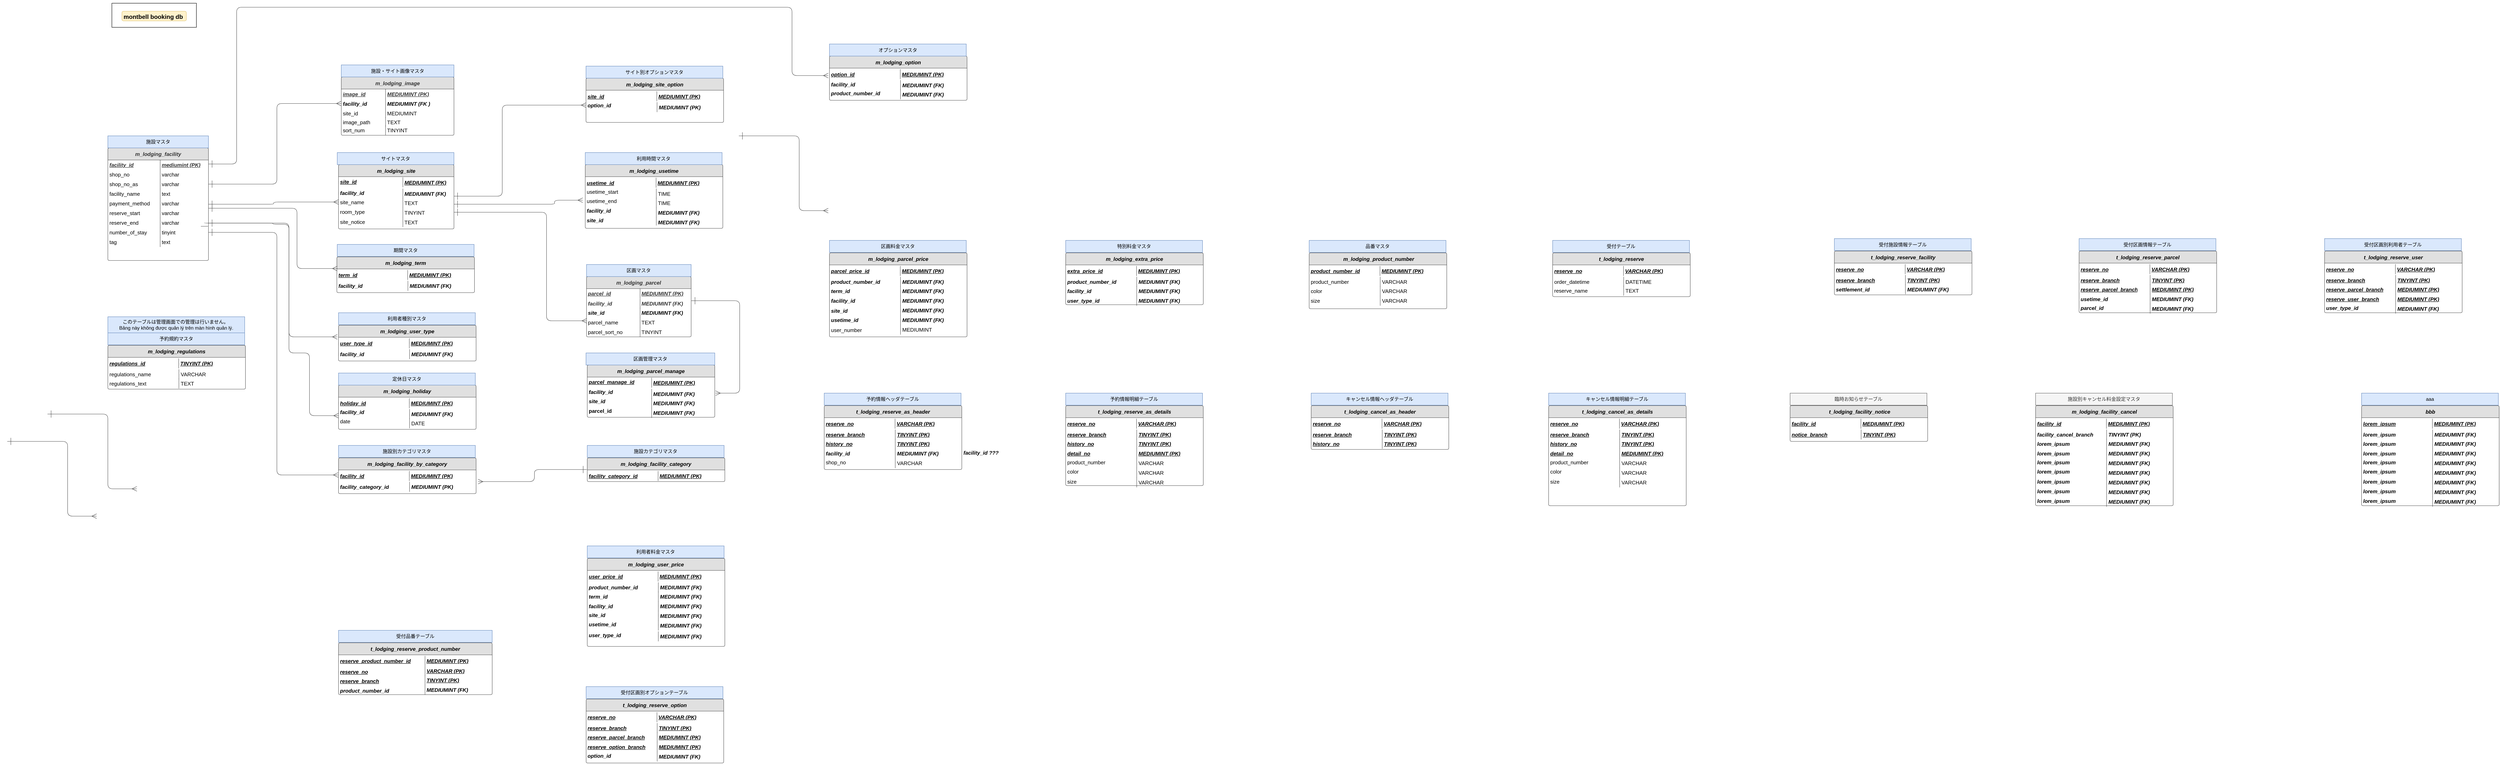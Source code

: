 <mxfile version="15.4.3" type="github">
  <diagram id="AatjL-a4eU6nJETNqXJs" name="Page-1">
    <mxGraphModel dx="2857" dy="1700" grid="1" gridSize="10" guides="1" tooltips="1" connect="1" arrows="1" fold="1" page="1" pageScale="1" pageWidth="850" pageHeight="1100" math="0" shadow="0">
      <root>
        <mxCell id="0" />
        <mxCell id="1" parent="0" />
        <mxCell id="EWHabAM2vr0j7ePy4UxX-1" value="m_lodging_facility" style="html=1;overflow=block;blockSpacing=1;whiteSpace=wrap;swimlane;resizeParent=1;resizeParentMax=0;resizeLast=0;collapsible=0;marginBottom=0;fontStyle=0;swimlaneFillColor=#ffffff;startSize=30;whiteSpace=wrap;fontSize=13;fontColor=#333333;fontStyle=3;align=center;fillColor=#e0e0e0;whiteSpace=wrap;spacing=0;strokeColor=#333333;strokeOpacity=100;fillOpacity=100;rounded=1;absoluteArcSize=1;arcSize=7.5;strokeWidth=0.8;" parent="1" vertex="1">
          <mxGeometry x="-860" y="230" width="250" height="280" as="geometry" />
        </mxCell>
        <mxCell id="EWHabAM2vr0j7ePy4UxX-2" value="" style="group" parent="EWHabAM2vr0j7ePy4UxX-1" vertex="1" connectable="0">
          <mxGeometry x="130" y="30" width="110" height="216" as="geometry" />
        </mxCell>
        <mxCell id="EWHabAM2vr0j7ePy4UxX-3" value="mediumint (PK)" style="shape=partialRectangle;top=0;right=0;bottom=0;part=1;resizeHeight=0;align=left;verticalAlign=top;spacingLeft=4;spacingRight=4;overflow=hidden;rotatable=0;points=[[0,0.5],[1,0.5]];portConstraint=eastwest;whiteSpace=wrap;swimlaneFillColor=#ffffff;whiteSpace=wrap;fontSize=13;fontColor=#333333;fontStyle=7;fillColor=none;strokeOpacity=100;fillOpacity=100;whiteSpace=wrap;spacing=0;strokeColor=#333333;rounded=1;absoluteArcSize=1;arcSize=7.5;strokeWidth=0.8;" parent="EWHabAM2vr0j7ePy4UxX-2" vertex="1">
          <mxGeometry width="110.0" height="24" as="geometry" />
        </mxCell>
        <mxCell id="EWHabAM2vr0j7ePy4UxX-4" value="varchar " style="shape=partialRectangle;top=0;right=0;bottom=0;part=1;resizeHeight=0;align=left;verticalAlign=top;spacingLeft=4;spacingRight=4;overflow=hidden;rotatable=0;points=[[0,0.5],[1,0.5]];portConstraint=eastwest;whiteSpace=wrap;swimlaneFillColor=#ffffff;whiteSpace=wrap;fontSize=13;fillColor=none;strokeOpacity=100;fillOpacity=100;whiteSpace=wrap;spacing=0;strokeColor=#333333;rounded=1;absoluteArcSize=1;arcSize=7.5;strokeWidth=0.8;" parent="EWHabAM2vr0j7ePy4UxX-2" vertex="1">
          <mxGeometry y="24" width="110.0" height="24" as="geometry" />
        </mxCell>
        <mxCell id="EWHabAM2vr0j7ePy4UxX-6" value="text" style="shape=partialRectangle;top=0;right=0;bottom=0;part=1;resizeHeight=0;align=left;verticalAlign=top;spacingLeft=4;spacingRight=4;overflow=hidden;rotatable=0;points=[[0,0.5],[1,0.5]];portConstraint=eastwest;whiteSpace=wrap;swimlaneFillColor=#ffffff;whiteSpace=wrap;fontSize=13;fillColor=none;strokeOpacity=100;fillOpacity=100;whiteSpace=wrap;spacing=0;strokeColor=#333333;rounded=1;absoluteArcSize=1;arcSize=7.5;strokeWidth=0.8;fontColor=#000000;" parent="EWHabAM2vr0j7ePy4UxX-2" vertex="1">
          <mxGeometry y="72" width="110.0" height="24" as="geometry" />
        </mxCell>
        <mxCell id="EWHabAM2vr0j7ePy4UxX-7" value="varchar" style="shape=partialRectangle;top=0;right=0;bottom=0;part=1;resizeHeight=0;align=left;verticalAlign=top;spacingLeft=4;spacingRight=4;overflow=hidden;rotatable=0;points=[[0,0.5],[1,0.5]];portConstraint=eastwest;whiteSpace=wrap;swimlaneFillColor=#ffffff;whiteSpace=wrap;fontSize=13;fillColor=none;strokeOpacity=100;fillOpacity=100;whiteSpace=wrap;spacing=0;strokeColor=#333333;rounded=1;absoluteArcSize=1;arcSize=7.5;strokeWidth=0.8;fontColor=#000000;" parent="EWHabAM2vr0j7ePy4UxX-2" vertex="1">
          <mxGeometry y="96" width="110.0" height="24" as="geometry" />
        </mxCell>
        <mxCell id="EWHabAM2vr0j7ePy4UxX-8" value="varchar" style="shape=partialRectangle;top=0;right=0;bottom=0;part=1;resizeHeight=0;align=left;verticalAlign=top;spacingLeft=4;spacingRight=4;overflow=hidden;rotatable=0;points=[[0,0.5],[1,0.5]];portConstraint=eastwest;whiteSpace=wrap;swimlaneFillColor=#ffffff;whiteSpace=wrap;fontSize=13;fillColor=none;strokeOpacity=100;fillOpacity=100;whiteSpace=wrap;spacing=0;strokeColor=#333333;rounded=1;absoluteArcSize=1;arcSize=7.5;strokeWidth=0.8;fontColor=#000000;" parent="EWHabAM2vr0j7ePy4UxX-2" vertex="1">
          <mxGeometry y="120" width="110.0" height="24" as="geometry" />
        </mxCell>
        <mxCell id="EWHabAM2vr0j7ePy4UxX-9" value="varchar" style="shape=partialRectangle;top=0;right=0;bottom=0;part=1;resizeHeight=0;align=left;verticalAlign=top;spacingLeft=4;spacingRight=4;overflow=hidden;rotatable=0;points=[[0,0.5],[1,0.5]];portConstraint=eastwest;whiteSpace=wrap;swimlaneFillColor=#ffffff;whiteSpace=wrap;fontSize=13;fillColor=none;strokeOpacity=100;fillOpacity=100;whiteSpace=wrap;spacing=0;strokeColor=#333333;rounded=1;absoluteArcSize=1;arcSize=7.5;strokeWidth=0.8;fontColor=#000000;" parent="EWHabAM2vr0j7ePy4UxX-2" vertex="1">
          <mxGeometry y="144" width="110.0" height="24" as="geometry" />
        </mxCell>
        <mxCell id="EWHabAM2vr0j7ePy4UxX-10" value="tinyint" style="shape=partialRectangle;top=0;right=0;bottom=0;part=1;resizeHeight=0;align=left;verticalAlign=top;spacingLeft=4;spacingRight=4;overflow=hidden;rotatable=0;points=[[0,0.5],[1,0.5]];portConstraint=eastwest;whiteSpace=wrap;swimlaneFillColor=#ffffff;whiteSpace=wrap;fontSize=13;fillColor=none;strokeOpacity=100;fillOpacity=100;whiteSpace=wrap;spacing=0;strokeColor=#333333;rounded=1;absoluteArcSize=1;arcSize=7.5;strokeWidth=0.8;fontColor=#000000;" parent="EWHabAM2vr0j7ePy4UxX-2" vertex="1">
          <mxGeometry y="168" width="110.0" height="24" as="geometry" />
        </mxCell>
        <mxCell id="EWHabAM2vr0j7ePy4UxX-11" value="text" style="shape=partialRectangle;top=0;right=0;bottom=0;part=1;resizeHeight=0;align=left;verticalAlign=top;spacingLeft=4;spacingRight=4;overflow=hidden;rotatable=0;points=[[0,0.5],[1,0.5]];portConstraint=eastwest;whiteSpace=wrap;swimlaneFillColor=#ffffff;whiteSpace=wrap;fontSize=13;fillColor=none;strokeOpacity=100;fillOpacity=100;whiteSpace=wrap;spacing=0;strokeColor=#333333;rounded=1;absoluteArcSize=1;arcSize=7.5;strokeWidth=0.8;fontColor=#000000;" parent="EWHabAM2vr0j7ePy4UxX-2" vertex="1">
          <mxGeometry y="192" width="110.0" height="24" as="geometry" />
        </mxCell>
        <mxCell id="EWHabAM2vr0j7ePy4UxX-12" value="" style="group" parent="EWHabAM2vr0j7ePy4UxX-1" vertex="1" connectable="0">
          <mxGeometry y="30" width="130" height="216" as="geometry" />
        </mxCell>
        <mxCell id="EWHabAM2vr0j7ePy4UxX-13" value="facility_id" style="strokeColor=none;part=1;resizeHeight=0;align=left;verticalAlign=top;spacingLeft=4;spacingRight=4;overflow=hidden;rotatable=0;points=[[0,0.5],[1,0.5]];portConstraint=eastwest;whiteSpace=wrap;swimlaneFillColor=#ffffff;whiteSpace=wrap;fontSize=13;fontColor=#333333;fontStyle=7;fillColor=none;strokeOpacity=100;fillOpacity=100;whiteSpace=wrap;spacing=0;rounded=1;absoluteArcSize=1;arcSize=7.5;strokeWidth=0.8;" parent="EWHabAM2vr0j7ePy4UxX-12" vertex="1">
          <mxGeometry width="130" height="24" as="geometry" />
        </mxCell>
        <mxCell id="EWHabAM2vr0j7ePy4UxX-14" value="shop_no" style="strokeColor=none;part=1;resizeHeight=0;align=left;verticalAlign=top;spacingLeft=4;spacingRight=4;overflow=hidden;rotatable=0;points=[[0,0.5],[1,0.5]];portConstraint=eastwest;whiteSpace=wrap;swimlaneFillColor=#ffffff;whiteSpace=wrap;fontSize=13;fillColor=none;strokeOpacity=100;fillOpacity=100;whiteSpace=wrap;spacing=0;rounded=1;absoluteArcSize=1;arcSize=7.5;strokeWidth=0.8;" parent="EWHabAM2vr0j7ePy4UxX-12" vertex="1">
          <mxGeometry y="24" width="130" height="24" as="geometry" />
        </mxCell>
        <mxCell id="EWHabAM2vr0j7ePy4UxX-16" value="facility_name" style="strokeColor=none;part=1;resizeHeight=0;align=left;verticalAlign=top;spacingLeft=4;spacingRight=4;overflow=hidden;rotatable=0;points=[[0,0.5],[1,0.5]];portConstraint=eastwest;whiteSpace=wrap;swimlaneFillColor=#ffffff;whiteSpace=wrap;fontSize=13;fillColor=none;strokeOpacity=100;fillOpacity=100;whiteSpace=wrap;spacing=0;rounded=1;absoluteArcSize=1;arcSize=7.5;strokeWidth=0.8;fontColor=#000000;" parent="EWHabAM2vr0j7ePy4UxX-12" vertex="1">
          <mxGeometry y="72" width="130" height="24" as="geometry" />
        </mxCell>
        <mxCell id="EWHabAM2vr0j7ePy4UxX-17" value="payment_method" style="strokeColor=none;part=1;resizeHeight=0;align=left;verticalAlign=top;spacingLeft=4;spacingRight=4;overflow=hidden;rotatable=0;points=[[0,0.5],[1,0.5]];portConstraint=eastwest;whiteSpace=wrap;swimlaneFillColor=#ffffff;whiteSpace=wrap;fontSize=13;fillColor=none;strokeOpacity=100;fillOpacity=100;whiteSpace=wrap;spacing=0;rounded=1;absoluteArcSize=1;arcSize=7.5;strokeWidth=0.8;fontColor=#000000;" parent="EWHabAM2vr0j7ePy4UxX-12" vertex="1">
          <mxGeometry y="96" width="130" height="24" as="geometry" />
        </mxCell>
        <mxCell id="EWHabAM2vr0j7ePy4UxX-18" value="reserve_start" style="strokeColor=none;part=1;resizeHeight=0;align=left;verticalAlign=top;spacingLeft=4;spacingRight=4;overflow=hidden;rotatable=0;points=[[0,0.5],[1,0.5]];portConstraint=eastwest;whiteSpace=wrap;swimlaneFillColor=#ffffff;whiteSpace=wrap;fontSize=13;fillColor=none;strokeOpacity=100;fillOpacity=100;whiteSpace=wrap;spacing=0;rounded=1;absoluteArcSize=1;arcSize=7.5;strokeWidth=0.8;fontColor=#000000;" parent="EWHabAM2vr0j7ePy4UxX-12" vertex="1">
          <mxGeometry y="120" width="130" height="24" as="geometry" />
        </mxCell>
        <mxCell id="EWHabAM2vr0j7ePy4UxX-19" value="reserve_end" style="strokeColor=none;part=1;resizeHeight=0;align=left;verticalAlign=top;spacingLeft=4;spacingRight=4;overflow=hidden;rotatable=0;points=[[0,0.5],[1,0.5]];portConstraint=eastwest;whiteSpace=wrap;swimlaneFillColor=#ffffff;whiteSpace=wrap;fontSize=13;fillColor=none;strokeOpacity=100;fillOpacity=100;whiteSpace=wrap;spacing=0;rounded=1;absoluteArcSize=1;arcSize=7.5;strokeWidth=0.8;fontColor=#000000;" parent="EWHabAM2vr0j7ePy4UxX-12" vertex="1">
          <mxGeometry y="144" width="130" height="24" as="geometry" />
        </mxCell>
        <mxCell id="EWHabAM2vr0j7ePy4UxX-20" value="number_of_stay" style="strokeColor=none;part=1;resizeHeight=0;align=left;verticalAlign=top;spacingLeft=4;spacingRight=4;overflow=hidden;rotatable=0;points=[[0,0.5],[1,0.5]];portConstraint=eastwest;whiteSpace=wrap;swimlaneFillColor=#ffffff;whiteSpace=wrap;fontSize=13;fillColor=none;strokeOpacity=100;fillOpacity=100;whiteSpace=wrap;spacing=0;rounded=1;absoluteArcSize=1;arcSize=7.5;strokeWidth=0.8;fontColor=#000000;" parent="EWHabAM2vr0j7ePy4UxX-12" vertex="1">
          <mxGeometry y="168" width="130" height="24" as="geometry" />
        </mxCell>
        <mxCell id="EWHabAM2vr0j7ePy4UxX-21" value="tag" style="strokeColor=none;part=1;resizeHeight=0;align=left;verticalAlign=top;spacingLeft=4;spacingRight=4;overflow=hidden;rotatable=0;points=[[0,0.5],[1,0.5]];portConstraint=eastwest;whiteSpace=wrap;swimlaneFillColor=#ffffff;whiteSpace=wrap;fontSize=13;fillColor=none;strokeOpacity=100;fillOpacity=100;whiteSpace=wrap;spacing=0;rounded=1;absoluteArcSize=1;arcSize=7.5;strokeWidth=0.8;fontColor=#000000;" parent="EWHabAM2vr0j7ePy4UxX-12" vertex="1">
          <mxGeometry y="192" width="130" height="24" as="geometry" />
        </mxCell>
        <mxCell id="EWHabAM2vr0j7ePy4UxX-90" value="varchar" style="shape=partialRectangle;top=0;right=0;bottom=0;part=1;resizeHeight=0;align=left;verticalAlign=top;spacingLeft=4;spacingRight=4;overflow=hidden;rotatable=0;points=[[0,0.5],[1,0.5]];portConstraint=eastwest;whiteSpace=wrap;swimlaneFillColor=#ffffff;whiteSpace=wrap;fontSize=13;fillColor=none;strokeOpacity=100;fillOpacity=100;whiteSpace=wrap;spacing=0;strokeColor=#333333;rounded=1;absoluteArcSize=1;arcSize=7.5;strokeWidth=0.8;fontColor=#000000;" parent="EWHabAM2vr0j7ePy4UxX-1" vertex="1">
          <mxGeometry x="130" y="78" width="70" height="24" as="geometry" />
        </mxCell>
        <mxCell id="EWHabAM2vr0j7ePy4UxX-91" value="shop_no_as" style="strokeColor=none;part=1;resizeHeight=0;align=left;verticalAlign=top;spacingLeft=4;spacingRight=4;overflow=hidden;rotatable=0;points=[[0,0.5],[1,0.5]];portConstraint=eastwest;whiteSpace=wrap;swimlaneFillColor=#ffffff;whiteSpace=wrap;fontSize=13;fillColor=none;strokeOpacity=100;fillOpacity=100;whiteSpace=wrap;spacing=0;rounded=1;absoluteArcSize=1;arcSize=7.5;strokeWidth=0.8;fontColor=#000000;" parent="EWHabAM2vr0j7ePy4UxX-1" vertex="1">
          <mxGeometry y="78" width="130" height="24" as="geometry" />
        </mxCell>
        <mxCell id="EWHabAM2vr0j7ePy4UxX-22" value="m_lodging_image" style="html=1;overflow=block;blockSpacing=1;whiteSpace=wrap;swimlane;resizeParent=1;resizeParentMax=0;resizeLast=0;collapsible=0;marginBottom=0;fontStyle=0;swimlaneFillColor=#ffffff;startSize=30;whiteSpace=wrap;fontSize=13;fontColor=#333333;fontStyle=3;align=center;fillColor=#e0e0e0;whiteSpace=wrap;spacing=0;strokeColor=#333333;strokeOpacity=100;fillOpacity=100;rounded=1;absoluteArcSize=1;arcSize=7.5;strokeWidth=0.8;" parent="1" vertex="1">
          <mxGeometry x="-280" y="53.5" width="280" height="145" as="geometry" />
        </mxCell>
        <mxCell id="EWHabAM2vr0j7ePy4UxX-23" value="image_id" style="strokeColor=none;part=1;resizeHeight=0;align=left;verticalAlign=top;spacingLeft=4;spacingRight=4;overflow=hidden;rotatable=0;points=[[0,0.5],[1,0.5]];portConstraint=eastwest;whiteSpace=wrap;swimlaneFillColor=#ffffff;whiteSpace=wrap;fontSize=13;fontColor=#333333;fontStyle=7;fillColor=none;strokeOpacity=100;fillOpacity=100;whiteSpace=wrap;spacing=0;rounded=1;absoluteArcSize=1;arcSize=7.5;strokeWidth=0.8;" parent="EWHabAM2vr0j7ePy4UxX-22" vertex="1">
          <mxGeometry y="30" width="110" height="24" as="geometry" />
        </mxCell>
        <mxCell id="EWHabAM2vr0j7ePy4UxX-24" value="facility_id" style="strokeColor=none;part=1;resizeHeight=0;align=left;verticalAlign=top;spacingLeft=4;spacingRight=4;overflow=hidden;rotatable=0;points=[[0,0.5],[1,0.5]];portConstraint=eastwest;whiteSpace=wrap;swimlaneFillColor=#ffffff;whiteSpace=wrap;fontSize=13;fillColor=none;strokeOpacity=100;fillOpacity=100;whiteSpace=wrap;spacing=0;rounded=1;absoluteArcSize=1;arcSize=7.5;strokeWidth=0.8;fontStyle=3" parent="EWHabAM2vr0j7ePy4UxX-22" vertex="1">
          <mxGeometry y="54" width="110" height="24" as="geometry" />
        </mxCell>
        <mxCell id="EWHabAM2vr0j7ePy4UxX-26" value="MEDIUMINT (PK)" style="shape=partialRectangle;top=0;right=0;bottom=0;part=1;resizeHeight=0;align=left;verticalAlign=top;spacingLeft=4;spacingRight=4;overflow=hidden;rotatable=0;points=[[0,0.5],[1,0.5]];portConstraint=eastwest;whiteSpace=wrap;swimlaneFillColor=#ffffff;whiteSpace=wrap;fontSize=13;fontColor=#333333;fontStyle=7;fillColor=none;strokeOpacity=100;fillOpacity=100;whiteSpace=wrap;spacing=0;strokeColor=#333333;rounded=1;absoluteArcSize=1;arcSize=7.5;strokeWidth=0.8;" parent="EWHabAM2vr0j7ePy4UxX-22" vertex="1">
          <mxGeometry x="110" y="30" width="120" height="24" as="geometry" />
        </mxCell>
        <mxCell id="EWHabAM2vr0j7ePy4UxX-27" value="MEDIUMINT (FK )" style="shape=partialRectangle;top=0;right=0;bottom=0;part=1;resizeHeight=0;align=left;verticalAlign=top;spacingLeft=4;spacingRight=4;overflow=hidden;rotatable=0;points=[[0,0.5],[1,0.5]];portConstraint=eastwest;whiteSpace=wrap;swimlaneFillColor=#ffffff;whiteSpace=wrap;fontSize=13;fillColor=none;strokeOpacity=100;fillOpacity=100;whiteSpace=wrap;spacing=0;strokeColor=#333333;rounded=1;absoluteArcSize=1;arcSize=7.5;strokeWidth=0.8;fontStyle=3" parent="EWHabAM2vr0j7ePy4UxX-22" vertex="1">
          <mxGeometry x="110" y="54" width="150" height="24" as="geometry" />
        </mxCell>
        <mxCell id="jNWc2fwv66Wsc-9iDNfM-6" value="MEDIUMINT " style="shape=partialRectangle;top=0;right=0;bottom=0;part=1;resizeHeight=0;align=left;verticalAlign=top;spacingLeft=4;spacingRight=4;overflow=hidden;rotatable=0;points=[[0,0.5],[1,0.5]];portConstraint=eastwest;whiteSpace=wrap;swimlaneFillColor=#ffffff;whiteSpace=wrap;fontSize=13;fillColor=none;strokeOpacity=100;fillOpacity=100;whiteSpace=wrap;spacing=0;strokeColor=#333333;rounded=1;absoluteArcSize=1;arcSize=7.5;strokeWidth=0.8;" parent="EWHabAM2vr0j7ePy4UxX-22" vertex="1">
          <mxGeometry x="110" y="78" width="110.0" height="24" as="geometry" />
        </mxCell>
        <mxCell id="jNWc2fwv66Wsc-9iDNfM-7" value="site_id" style="strokeColor=none;part=1;resizeHeight=0;align=left;verticalAlign=top;spacingLeft=4;spacingRight=4;overflow=hidden;rotatable=0;points=[[0,0.5],[1,0.5]];portConstraint=eastwest;whiteSpace=wrap;swimlaneFillColor=#ffffff;whiteSpace=wrap;fontSize=13;fillColor=none;strokeOpacity=100;fillOpacity=100;whiteSpace=wrap;spacing=0;rounded=1;absoluteArcSize=1;arcSize=7.5;strokeWidth=0.8;" parent="EWHabAM2vr0j7ePy4UxX-22" vertex="1">
          <mxGeometry y="78" width="110" height="24" as="geometry" />
        </mxCell>
        <mxCell id="jNWc2fwv66Wsc-9iDNfM-8" value="TEXT" style="shape=partialRectangle;top=0;right=0;bottom=0;part=1;resizeHeight=0;align=left;verticalAlign=top;spacingLeft=4;spacingRight=4;overflow=hidden;rotatable=0;points=[[0,0.5],[1,0.5]];portConstraint=eastwest;whiteSpace=wrap;swimlaneFillColor=#ffffff;whiteSpace=wrap;fontSize=13;fillColor=none;strokeOpacity=100;fillOpacity=100;whiteSpace=wrap;spacing=0;strokeColor=#333333;rounded=1;absoluteArcSize=1;arcSize=7.5;strokeWidth=0.8;fontColor=#000000;" parent="EWHabAM2vr0j7ePy4UxX-22" vertex="1">
          <mxGeometry x="110" y="100" width="110.0" height="24" as="geometry" />
        </mxCell>
        <mxCell id="jNWc2fwv66Wsc-9iDNfM-9" value="image_path" style="strokeColor=none;part=1;resizeHeight=0;align=left;verticalAlign=top;spacingLeft=4;spacingRight=4;overflow=hidden;rotatable=0;points=[[0,0.5],[1,0.5]];portConstraint=eastwest;whiteSpace=wrap;swimlaneFillColor=#ffffff;whiteSpace=wrap;fontSize=13;fillColor=none;strokeOpacity=100;fillOpacity=100;whiteSpace=wrap;spacing=0;rounded=1;absoluteArcSize=1;arcSize=7.5;strokeWidth=0.8;fontColor=#000000;" parent="EWHabAM2vr0j7ePy4UxX-22" vertex="1">
          <mxGeometry y="100" width="110" height="24" as="geometry" />
        </mxCell>
        <mxCell id="jNWc2fwv66Wsc-9iDNfM-10" value="TINYINT" style="shape=partialRectangle;top=0;right=0;bottom=0;part=1;resizeHeight=0;align=left;verticalAlign=top;spacingLeft=4;spacingRight=4;overflow=hidden;rotatable=0;points=[[0,0.5],[1,0.5]];portConstraint=eastwest;whiteSpace=wrap;swimlaneFillColor=#ffffff;whiteSpace=wrap;fontSize=13;fillColor=none;strokeOpacity=100;fillOpacity=100;whiteSpace=wrap;spacing=0;strokeColor=#333333;rounded=1;absoluteArcSize=1;arcSize=7.5;strokeWidth=0.8;fontColor=#000000;" parent="EWHabAM2vr0j7ePy4UxX-22" vertex="1">
          <mxGeometry x="110" y="120" width="110.0" height="24" as="geometry" />
        </mxCell>
        <mxCell id="jNWc2fwv66Wsc-9iDNfM-11" value="sort_num" style="strokeColor=none;part=1;resizeHeight=0;align=left;verticalAlign=top;spacingLeft=4;spacingRight=4;overflow=hidden;rotatable=0;points=[[0,0.5],[1,0.5]];portConstraint=eastwest;whiteSpace=wrap;swimlaneFillColor=#ffffff;whiteSpace=wrap;fontSize=13;fillColor=none;strokeOpacity=100;fillOpacity=100;whiteSpace=wrap;spacing=0;rounded=1;absoluteArcSize=1;arcSize=7.5;strokeWidth=0.8;fontColor=#000000;" parent="EWHabAM2vr0j7ePy4UxX-22" vertex="1">
          <mxGeometry y="120" width="110" height="24" as="geometry" />
        </mxCell>
        <mxCell id="EWHabAM2vr0j7ePy4UxX-29" value="&lt;span&gt;m_lodging_site&lt;/span&gt;" style="html=1;overflow=block;blockSpacing=1;whiteSpace=wrap;swimlane;resizeParent=1;resizeParentMax=0;resizeLast=0;collapsible=0;marginBottom=0;fontStyle=0;swimlaneFillColor=#ffffff;startSize=30;whiteSpace=wrap;fontSize=13;fontColor=#000000;fontStyle=3;align=center;fillColor=#e0e0e0;whiteSpace=wrap;spacing=0;strokeColor=#333333;strokeOpacity=100;fillOpacity=100;rounded=1;absoluteArcSize=1;arcSize=7.5;strokeWidth=0.8;" parent="1" vertex="1">
          <mxGeometry x="-286.89" y="271.5" width="286.87" height="160" as="geometry" />
        </mxCell>
        <mxCell id="EWHabAM2vr0j7ePy4UxX-30" value="site_id" style="strokeColor=none;part=1;resizeHeight=0;align=left;verticalAlign=top;spacingLeft=4;spacingRight=4;overflow=hidden;rotatable=0;points=[[0,0.5],[1,0.5]];portConstraint=eastwest;whiteSpace=wrap;swimlaneFillColor=#ffffff;whiteSpace=wrap;fontSize=13;fontColor=#000000;fontStyle=7;fillColor=none;strokeOpacity=100;fillOpacity=100;whiteSpace=wrap;spacing=0;rounded=1;absoluteArcSize=1;arcSize=7.5;strokeWidth=0.8;" parent="EWHabAM2vr0j7ePy4UxX-29" vertex="1">
          <mxGeometry y="30" width="110" height="24" as="geometry" />
        </mxCell>
        <mxCell id="EWHabAM2vr0j7ePy4UxX-34" value="site_name" style="strokeColor=none;part=1;resizeHeight=0;align=left;verticalAlign=top;spacingLeft=4;spacingRight=4;overflow=hidden;rotatable=0;points=[[0,0.5],[1,0.5]];portConstraint=eastwest;whiteSpace=wrap;swimlaneFillColor=#ffffff;whiteSpace=wrap;fontSize=13;fillColor=none;strokeOpacity=100;fillOpacity=100;whiteSpace=wrap;spacing=0;rounded=1;absoluteArcSize=1;arcSize=7.5;strokeWidth=0.8;fontColor=#000000;" parent="EWHabAM2vr0j7ePy4UxX-29" vertex="1">
          <mxGeometry y="81" width="133.125" height="24" as="geometry" />
        </mxCell>
        <mxCell id="EWHabAM2vr0j7ePy4UxX-36" value="room_type" style="strokeColor=none;part=1;resizeHeight=0;align=left;verticalAlign=top;spacingLeft=4;spacingRight=4;overflow=hidden;rotatable=0;points=[[0,0.5],[1,0.5]];portConstraint=eastwest;whiteSpace=wrap;swimlaneFillColor=#ffffff;whiteSpace=wrap;fontSize=13;fillColor=none;strokeOpacity=100;fillOpacity=100;whiteSpace=wrap;spacing=0;rounded=1;absoluteArcSize=1;arcSize=7.5;strokeWidth=0.8;fontColor=#000000;" parent="EWHabAM2vr0j7ePy4UxX-29" vertex="1">
          <mxGeometry y="105" width="133.125" height="24" as="geometry" />
        </mxCell>
        <mxCell id="EWHabAM2vr0j7ePy4UxX-38" value="site_notice" style="strokeColor=none;part=1;resizeHeight=0;align=left;verticalAlign=top;spacingLeft=4;spacingRight=4;overflow=hidden;rotatable=0;points=[[0,0.5],[1,0.5]];portConstraint=eastwest;whiteSpace=wrap;swimlaneFillColor=#ffffff;whiteSpace=wrap;fontSize=13;fillColor=none;strokeOpacity=100;fillOpacity=100;whiteSpace=wrap;spacing=0;rounded=1;absoluteArcSize=1;arcSize=7.5;strokeWidth=0.8;fontColor=#000000;" parent="EWHabAM2vr0j7ePy4UxX-29" vertex="1">
          <mxGeometry y="130" width="133.125" height="24" as="geometry" />
        </mxCell>
        <mxCell id="jNWc2fwv66Wsc-9iDNfM-27" value="facility_id" style="strokeColor=none;part=1;resizeHeight=0;align=left;verticalAlign=top;spacingLeft=4;spacingRight=4;overflow=hidden;rotatable=0;points=[[0,0.5],[1,0.5]];portConstraint=eastwest;whiteSpace=wrap;swimlaneFillColor=#ffffff;whiteSpace=wrap;fontSize=13;fontColor=#000000;fontStyle=3;fillColor=none;strokeOpacity=100;fillOpacity=100;whiteSpace=wrap;spacing=0;rounded=1;absoluteArcSize=1;arcSize=7.5;strokeWidth=0.8;" parent="EWHabAM2vr0j7ePy4UxX-29" vertex="1">
          <mxGeometry y="58" width="110" height="24" as="geometry" />
        </mxCell>
        <mxCell id="jNWc2fwv66Wsc-9iDNfM-613" value="MEDIUMINT (PK)" style="shape=partialRectangle;top=0;right=0;bottom=0;part=1;resizeHeight=0;align=left;verticalAlign=top;spacingLeft=4;spacingRight=4;overflow=hidden;rotatable=0;points=[[0,0.5],[1,0.5]];portConstraint=eastwest;whiteSpace=wrap;swimlaneFillColor=#ffffff;whiteSpace=wrap;fontSize=13;fontColor=#000000;fontStyle=7;fillColor=none;strokeOpacity=100;fillOpacity=100;whiteSpace=wrap;spacing=0;strokeColor=#333333;rounded=1;absoluteArcSize=1;arcSize=7.5;strokeWidth=0.8;" parent="EWHabAM2vr0j7ePy4UxX-29" vertex="1">
          <mxGeometry x="160" y="32" width="126.87" height="24" as="geometry" />
        </mxCell>
        <mxCell id="EWHabAM2vr0j7ePy4UxX-35" value="TEXT" style="shape=partialRectangle;top=0;right=0;bottom=0;part=1;resizeHeight=0;align=left;verticalAlign=top;spacingLeft=4;spacingRight=4;overflow=hidden;rotatable=0;points=[[0,0.5],[1,0.5]];portConstraint=eastwest;whiteSpace=wrap;swimlaneFillColor=#ffffff;whiteSpace=wrap;fontSize=13;fillColor=none;strokeOpacity=100;fillOpacity=100;whiteSpace=wrap;spacing=0;strokeColor=#333333;rounded=1;absoluteArcSize=1;arcSize=7.5;strokeWidth=0.8;fontColor=#000000;container=0;" parent="EWHabAM2vr0j7ePy4UxX-29" vertex="1">
          <mxGeometry x="160.005" y="83" width="68.875" height="24" as="geometry" />
        </mxCell>
        <mxCell id="EWHabAM2vr0j7ePy4UxX-37" value="TINYINT" style="shape=partialRectangle;top=0;right=0;bottom=0;part=1;resizeHeight=0;align=left;verticalAlign=top;spacingLeft=4;spacingRight=4;overflow=hidden;rotatable=0;points=[[0,0.5],[1,0.5]];portConstraint=eastwest;whiteSpace=wrap;swimlaneFillColor=#ffffff;whiteSpace=wrap;fontSize=13;fillColor=none;strokeOpacity=100;fillOpacity=100;whiteSpace=wrap;spacing=0;strokeColor=#333333;rounded=1;absoluteArcSize=1;arcSize=7.5;strokeWidth=0.8;fontColor=#000000;container=0;" parent="EWHabAM2vr0j7ePy4UxX-29" vertex="1">
          <mxGeometry x="160.005" y="107" width="68.875" height="24" as="geometry" />
        </mxCell>
        <mxCell id="EWHabAM2vr0j7ePy4UxX-39" value="TEXT" style="shape=partialRectangle;top=0;right=0;bottom=0;part=1;resizeHeight=0;align=left;verticalAlign=top;spacingLeft=4;spacingRight=4;overflow=hidden;rotatable=0;points=[[0,0.5],[1,0.5]];portConstraint=eastwest;whiteSpace=wrap;swimlaneFillColor=#ffffff;whiteSpace=wrap;fontSize=13;fillColor=none;strokeOpacity=100;fillOpacity=100;whiteSpace=wrap;spacing=0;strokeColor=#333333;rounded=1;absoluteArcSize=1;arcSize=7.5;strokeWidth=0.8;fontColor=#000000;container=0;" parent="EWHabAM2vr0j7ePy4UxX-29" vertex="1">
          <mxGeometry x="160.005" y="131" width="68.875" height="24" as="geometry" />
        </mxCell>
        <mxCell id="jNWc2fwv66Wsc-9iDNfM-28" value="MEDIUMINT (FK)" style="shape=partialRectangle;top=0;right=0;bottom=0;part=1;resizeHeight=0;align=left;verticalAlign=top;spacingLeft=4;spacingRight=4;overflow=hidden;rotatable=0;points=[[0,0.5],[1,0.5]];portConstraint=eastwest;whiteSpace=wrap;swimlaneFillColor=#ffffff;whiteSpace=wrap;fontSize=13;fontColor=#000000;fontStyle=3;fillColor=none;strokeOpacity=100;fillOpacity=100;whiteSpace=wrap;spacing=0;strokeColor=#333333;rounded=1;absoluteArcSize=1;arcSize=7.5;strokeWidth=0.8;container=0;" parent="EWHabAM2vr0j7ePy4UxX-29" vertex="1">
          <mxGeometry x="160.01" y="60" width="116.88" height="24" as="geometry" />
        </mxCell>
        <UserObject label="" lucidchartObjectId="dM.T.fur29C5" id="EWHabAM2vr0j7ePy4UxX-64">
          <mxCell style="html=1;jettySize=18;whiteSpace=wrap;fontSize=13;strokeColor=#333333;strokeOpacity=100;strokeWidth=0.8;rounded=1;arcSize=24;edgeStyle=orthogonalEdgeStyle;startArrow=ERone;startSize=16;;endArrow=ERmany;endSize=10;;entryX=0;entryY=0.5;entryDx=0;entryDy=0;" parent="1" target="EWHabAM2vr0j7ePy4UxX-24" edge="1">
            <mxGeometry width="100" height="100" relative="1" as="geometry">
              <Array as="points">
                <mxPoint x="-440" y="320" />
                <mxPoint x="-440" y="119" />
              </Array>
              <mxPoint x="-610" y="320" as="sourcePoint" />
              <mxPoint x="331.78" y="156" as="targetPoint" />
            </mxGeometry>
          </mxCell>
        </UserObject>
        <UserObject label="" lucidchartObjectId="aZ.SwLaBgXGg" id="EWHabAM2vr0j7ePy4UxX-66">
          <mxCell style="html=1;jettySize=18;whiteSpace=wrap;fontSize=13;strokeColor=#333333;strokeOpacity=100;strokeWidth=0.8;rounded=1;arcSize=24;edgeStyle=orthogonalEdgeStyle;startArrow=ERmany;startSize=10;;endArrow=ERone;endSize=16;;exitX=0;exitY=0.5;exitDx=0;exitDy=0;entryX=1;entryY=0.5;entryDx=0;entryDy=0;" parent="1" source="EWHabAM2vr0j7ePy4UxX-34" target="EWHabAM2vr0j7ePy4UxX-1" edge="1">
            <mxGeometry width="100" height="100" relative="1" as="geometry">
              <Array as="points">
                <mxPoint x="-448" y="365" />
                <mxPoint x="-448" y="370" />
              </Array>
              <mxPoint x="616.876" y="131.548" as="sourcePoint" />
              <mxPoint x="-510" y="360" as="targetPoint" />
            </mxGeometry>
          </mxCell>
        </UserObject>
        <mxCell id="EWHabAM2vr0j7ePy4UxX-89" value="施設マスタ" style="rounded=0;whiteSpace=wrap;html=1;fillColor=#dae8fc;strokeColor=#6c8ebf;" parent="1" vertex="1">
          <mxGeometry x="-860" y="200" width="250" height="30" as="geometry" />
        </mxCell>
        <mxCell id="jNWc2fwv66Wsc-9iDNfM-1" value="施設・サイト画像マスタ" style="rounded=0;whiteSpace=wrap;html=1;fillColor=#dae8fc;strokeColor=#6c8ebf;" parent="1" vertex="1">
          <mxGeometry x="-280" y="23.5" width="280" height="30" as="geometry" />
        </mxCell>
        <mxCell id="jNWc2fwv66Wsc-9iDNfM-26" value="&lt;span&gt;サイトマスタ&lt;/span&gt;" style="rounded=0;whiteSpace=wrap;html=1;fillColor=#dae8fc;strokeColor=#6c8ebf;fontColor=#000000;" parent="1" vertex="1">
          <mxGeometry x="-290" y="241.5" width="290" height="30" as="geometry" />
        </mxCell>
        <mxCell id="jNWc2fwv66Wsc-9iDNfM-45" value="&lt;span&gt;m_lodging_parcel&lt;/span&gt;" style="html=1;overflow=block;blockSpacing=1;whiteSpace=wrap;swimlane;resizeParent=1;resizeParentMax=0;resizeLast=0;collapsible=0;marginBottom=0;fontStyle=0;swimlaneFillColor=#ffffff;startSize=30;whiteSpace=wrap;fontSize=13;fontColor=#333333;fontStyle=3;align=center;fillColor=#e0e0e0;whiteSpace=wrap;spacing=0;strokeColor=#333333;strokeOpacity=100;fillOpacity=100;rounded=1;absoluteArcSize=1;arcSize=7.5;strokeWidth=0.8;" parent="1" vertex="1">
          <mxGeometry x="329.34" y="550" width="260" height="150" as="geometry" />
        </mxCell>
        <mxCell id="jNWc2fwv66Wsc-9iDNfM-46" value="parcel_id" style="strokeColor=none;part=1;resizeHeight=0;align=left;verticalAlign=top;spacingLeft=4;spacingRight=4;overflow=hidden;rotatable=0;points=[[0,0.5],[1,0.5]];portConstraint=eastwest;whiteSpace=wrap;swimlaneFillColor=#ffffff;whiteSpace=wrap;fontSize=13;fontColor=#333333;fontStyle=7;fillColor=none;strokeOpacity=100;fillOpacity=100;whiteSpace=wrap;spacing=0;rounded=1;absoluteArcSize=1;arcSize=7.5;strokeWidth=0.8;" parent="jNWc2fwv66Wsc-9iDNfM-45" vertex="1">
          <mxGeometry y="30" width="110" height="24" as="geometry" />
        </mxCell>
        <mxCell id="jNWc2fwv66Wsc-9iDNfM-47" value="MEDIUMINT (PK)" style="shape=partialRectangle;top=0;right=0;bottom=0;part=1;resizeHeight=0;align=left;verticalAlign=top;spacingLeft=4;spacingRight=4;overflow=hidden;rotatable=0;points=[[0,0.5],[1,0.5]];portConstraint=eastwest;whiteSpace=wrap;swimlaneFillColor=#ffffff;whiteSpace=wrap;fontSize=13;fontColor=#333333;fontStyle=7;fillColor=none;strokeOpacity=100;fillOpacity=100;whiteSpace=wrap;spacing=0;strokeColor=#333333;rounded=1;absoluteArcSize=1;arcSize=7.5;strokeWidth=0.8;" parent="jNWc2fwv66Wsc-9iDNfM-45" vertex="1">
          <mxGeometry x="133.13" y="30" width="126.87" height="24" as="geometry" />
        </mxCell>
        <mxCell id="jNWc2fwv66Wsc-9iDNfM-48" value="site_id" style="strokeColor=none;part=1;resizeHeight=0;align=left;verticalAlign=top;spacingLeft=4;spacingRight=4;overflow=hidden;rotatable=0;points=[[0,0.5],[1,0.5]];portConstraint=eastwest;whiteSpace=wrap;swimlaneFillColor=#ffffff;whiteSpace=wrap;fontSize=13;fillColor=none;strokeOpacity=100;fillOpacity=100;whiteSpace=wrap;spacing=0;rounded=1;absoluteArcSize=1;arcSize=7.5;strokeWidth=0.8;fontStyle=3" parent="jNWc2fwv66Wsc-9iDNfM-45" vertex="1">
          <mxGeometry y="78" width="133.125" height="24" as="geometry" />
        </mxCell>
        <mxCell id="jNWc2fwv66Wsc-9iDNfM-49" value="MEDIUMINT (FK)" style="shape=partialRectangle;top=0;right=0;bottom=0;part=1;resizeHeight=0;align=left;verticalAlign=top;spacingLeft=4;spacingRight=4;overflow=hidden;rotatable=0;points=[[0,0.5],[1,0.5]];portConstraint=eastwest;whiteSpace=wrap;swimlaneFillColor=#ffffff;whiteSpace=wrap;fontSize=13;fillColor=none;strokeOpacity=100;fillOpacity=100;whiteSpace=wrap;spacing=0;strokeColor=#333333;rounded=1;absoluteArcSize=1;arcSize=7.5;strokeWidth=0.8;fontStyle=3" parent="jNWc2fwv66Wsc-9iDNfM-45" vertex="1">
          <mxGeometry x="133.13" y="78" width="116.87" height="24" as="geometry" />
        </mxCell>
        <mxCell id="jNWc2fwv66Wsc-9iDNfM-50" value="parcel_name" style="strokeColor=none;part=1;resizeHeight=0;align=left;verticalAlign=top;spacingLeft=4;spacingRight=4;overflow=hidden;rotatable=0;points=[[0,0.5],[1,0.5]];portConstraint=eastwest;whiteSpace=wrap;swimlaneFillColor=#ffffff;whiteSpace=wrap;fontSize=13;fillColor=none;strokeOpacity=100;fillOpacity=100;whiteSpace=wrap;spacing=0;rounded=1;absoluteArcSize=1;arcSize=7.5;strokeWidth=0.8;" parent="jNWc2fwv66Wsc-9iDNfM-45" vertex="1">
          <mxGeometry y="102" width="133.125" height="24" as="geometry" />
        </mxCell>
        <mxCell id="jNWc2fwv66Wsc-9iDNfM-51" value="TEXT" style="shape=partialRectangle;top=0;right=0;bottom=0;part=1;resizeHeight=0;align=left;verticalAlign=top;spacingLeft=4;spacingRight=4;overflow=hidden;rotatable=0;points=[[0,0.5],[1,0.5]];portConstraint=eastwest;whiteSpace=wrap;swimlaneFillColor=#ffffff;whiteSpace=wrap;fontSize=13;fillColor=none;strokeOpacity=100;fillOpacity=100;whiteSpace=wrap;spacing=0;strokeColor=#333333;rounded=1;absoluteArcSize=1;arcSize=7.5;strokeWidth=0.8;" parent="jNWc2fwv66Wsc-9iDNfM-45" vertex="1">
          <mxGeometry x="133.125" y="102" width="68.875" height="24" as="geometry" />
        </mxCell>
        <mxCell id="jNWc2fwv66Wsc-9iDNfM-52" value="parcel_sort_no" style="strokeColor=none;part=1;resizeHeight=0;align=left;verticalAlign=top;spacingLeft=4;spacingRight=4;overflow=hidden;rotatable=0;points=[[0,0.5],[1,0.5]];portConstraint=eastwest;whiteSpace=wrap;swimlaneFillColor=#ffffff;whiteSpace=wrap;fontSize=13;fillColor=none;strokeOpacity=100;fillOpacity=100;whiteSpace=wrap;spacing=0;rounded=1;absoluteArcSize=1;arcSize=7.5;strokeWidth=0.8;" parent="jNWc2fwv66Wsc-9iDNfM-45" vertex="1">
          <mxGeometry y="126" width="133.125" height="24" as="geometry" />
        </mxCell>
        <mxCell id="jNWc2fwv66Wsc-9iDNfM-53" value="TINYINT" style="shape=partialRectangle;top=0;right=0;bottom=0;part=1;resizeHeight=0;align=left;verticalAlign=top;spacingLeft=4;spacingRight=4;overflow=hidden;rotatable=0;points=[[0,0.5],[1,0.5]];portConstraint=eastwest;whiteSpace=wrap;swimlaneFillColor=#ffffff;whiteSpace=wrap;fontSize=13;fillColor=none;strokeOpacity=100;fillOpacity=100;whiteSpace=wrap;spacing=0;strokeColor=#333333;rounded=1;absoluteArcSize=1;arcSize=7.5;strokeWidth=0.8;" parent="jNWc2fwv66Wsc-9iDNfM-45" vertex="1">
          <mxGeometry x="133.125" y="126" width="68.875" height="24" as="geometry" />
        </mxCell>
        <mxCell id="jNWc2fwv66Wsc-9iDNfM-78" value="facility_id" style="strokeColor=none;part=1;resizeHeight=0;align=left;verticalAlign=top;spacingLeft=4;spacingRight=4;overflow=hidden;rotatable=0;points=[[0,0.5],[1,0.5]];portConstraint=eastwest;whiteSpace=wrap;swimlaneFillColor=#ffffff;whiteSpace=wrap;fontSize=13;fontColor=#333333;fontStyle=3;fillColor=none;strokeOpacity=100;fillOpacity=100;whiteSpace=wrap;spacing=0;rounded=1;absoluteArcSize=1;arcSize=7.5;strokeWidth=0.8;" parent="jNWc2fwv66Wsc-9iDNfM-45" vertex="1">
          <mxGeometry y="55" width="110" height="24" as="geometry" />
        </mxCell>
        <mxCell id="jNWc2fwv66Wsc-9iDNfM-79" value="MEDIUMINT (FK)" style="shape=partialRectangle;top=0;right=0;bottom=0;part=1;resizeHeight=0;align=left;verticalAlign=top;spacingLeft=4;spacingRight=4;overflow=hidden;rotatable=0;points=[[0,0.5],[1,0.5]];portConstraint=eastwest;whiteSpace=wrap;swimlaneFillColor=#ffffff;whiteSpace=wrap;fontSize=13;fontColor=#333333;fontStyle=3;fillColor=none;strokeOpacity=100;fillOpacity=100;whiteSpace=wrap;spacing=0;strokeColor=#333333;rounded=1;absoluteArcSize=1;arcSize=7.5;strokeWidth=0.8;" parent="jNWc2fwv66Wsc-9iDNfM-45" vertex="1">
          <mxGeometry x="133.13" y="55" width="116.88" height="24" as="geometry" />
        </mxCell>
        <mxCell id="jNWc2fwv66Wsc-9iDNfM-90" value="&lt;span&gt;区画マスタ&lt;/span&gt;" style="rounded=0;whiteSpace=wrap;html=1;fillColor=#dae8fc;strokeColor=#6c8ebf;" parent="1" vertex="1">
          <mxGeometry x="329.34" y="520" width="260" height="30" as="geometry" />
        </mxCell>
        <mxCell id="jNWc2fwv66Wsc-9iDNfM-615" value="&lt;span&gt;m_lodging_parcel_manage&lt;/span&gt;" style="html=1;overflow=block;blockSpacing=1;whiteSpace=wrap;swimlane;resizeParent=1;resizeParentMax=0;resizeLast=0;collapsible=0;marginBottom=0;fontStyle=0;swimlaneFillColor=#ffffff;startSize=30;whiteSpace=wrap;fontSize=13;fontColor=#000000;fontStyle=3;align=center;fillColor=#e0e0e0;whiteSpace=wrap;spacing=0;strokeColor=#333333;strokeOpacity=100;fillOpacity=100;rounded=1;absoluteArcSize=1;arcSize=7.5;strokeWidth=0.8;" parent="1" vertex="1">
          <mxGeometry x="331.23" y="770" width="316.89" height="130" as="geometry" />
        </mxCell>
        <mxCell id="jNWc2fwv66Wsc-9iDNfM-616" value="parcel_manage_id" style="strokeColor=none;part=1;resizeHeight=0;align=left;verticalAlign=top;spacingLeft=4;spacingRight=4;overflow=hidden;rotatable=0;points=[[0,0.5],[1,0.5]];portConstraint=eastwest;whiteSpace=wrap;swimlaneFillColor=#ffffff;whiteSpace=wrap;fontSize=13;fontColor=#000000;fontStyle=7;fillColor=none;strokeOpacity=100;fillOpacity=100;whiteSpace=wrap;spacing=0;rounded=1;absoluteArcSize=1;arcSize=7.5;strokeWidth=0.8;" parent="jNWc2fwv66Wsc-9iDNfM-615" vertex="1">
          <mxGeometry y="30" width="130" height="24" as="geometry" />
        </mxCell>
        <mxCell id="jNWc2fwv66Wsc-9iDNfM-617" value="site_id" style="strokeColor=none;part=1;resizeHeight=0;align=left;verticalAlign=top;spacingLeft=4;spacingRight=4;overflow=hidden;rotatable=0;points=[[0,0.5],[1,0.5]];portConstraint=eastwest;whiteSpace=wrap;swimlaneFillColor=#ffffff;whiteSpace=wrap;fontSize=13;fillColor=none;strokeOpacity=100;fillOpacity=100;whiteSpace=wrap;spacing=0;rounded=1;absoluteArcSize=1;arcSize=7.5;strokeWidth=0.8;fontColor=#000000;fontStyle=3" parent="jNWc2fwv66Wsc-9iDNfM-615" vertex="1">
          <mxGeometry y="78" width="133.125" height="24" as="geometry" />
        </mxCell>
        <mxCell id="jNWc2fwv66Wsc-9iDNfM-618" value="parcel_id" style="strokeColor=none;part=1;resizeHeight=0;align=left;verticalAlign=top;spacingLeft=4;spacingRight=4;overflow=hidden;rotatable=0;points=[[0,0.5],[1,0.5]];portConstraint=eastwest;whiteSpace=wrap;swimlaneFillColor=#ffffff;whiteSpace=wrap;fontSize=13;fillColor=none;strokeOpacity=100;fillOpacity=100;whiteSpace=wrap;spacing=0;rounded=1;absoluteArcSize=1;arcSize=7.5;strokeWidth=0.8;fontColor=#000000;fontStyle=1" parent="jNWc2fwv66Wsc-9iDNfM-615" vertex="1">
          <mxGeometry y="102" width="133.125" height="24" as="geometry" />
        </mxCell>
        <mxCell id="jNWc2fwv66Wsc-9iDNfM-633" value="facility_id" style="strokeColor=none;part=1;resizeHeight=0;align=left;verticalAlign=top;spacingLeft=4;spacingRight=4;overflow=hidden;rotatable=0;points=[[0,0.5],[1,0.5]];portConstraint=eastwest;whiteSpace=wrap;swimlaneFillColor=#ffffff;whiteSpace=wrap;fontSize=13;fontColor=#000000;fontStyle=3;fillColor=none;strokeOpacity=100;fillOpacity=100;whiteSpace=wrap;spacing=0;rounded=1;absoluteArcSize=1;arcSize=7.5;strokeWidth=0.8;" parent="jNWc2fwv66Wsc-9iDNfM-615" vertex="1">
          <mxGeometry y="55" width="110" height="24" as="geometry" />
        </mxCell>
        <mxCell id="jNWc2fwv66Wsc-9iDNfM-645" value="MEDIUMINT (PK)" style="shape=partialRectangle;top=0;right=0;bottom=0;part=1;resizeHeight=0;align=left;verticalAlign=top;spacingLeft=4;spacingRight=4;overflow=hidden;rotatable=0;points=[[0,0.5],[1,0.5]];portConstraint=eastwest;whiteSpace=wrap;swimlaneFillColor=#ffffff;whiteSpace=wrap;fontSize=13;fontColor=#000000;fontStyle=7;fillColor=none;strokeOpacity=100;fillOpacity=100;whiteSpace=wrap;spacing=0;strokeColor=#333333;rounded=1;absoluteArcSize=1;arcSize=7.5;strokeWidth=0.8;" parent="jNWc2fwv66Wsc-9iDNfM-615" vertex="1">
          <mxGeometry x="160" y="32" width="126.87" height="24" as="geometry" />
        </mxCell>
        <mxCell id="jNWc2fwv66Wsc-9iDNfM-647" value="MEDIUMINT (FK)" style="shape=partialRectangle;top=0;right=0;bottom=0;part=1;resizeHeight=0;align=left;verticalAlign=top;spacingLeft=4;spacingRight=4;overflow=hidden;rotatable=0;points=[[0,0.5],[1,0.5]];portConstraint=eastwest;whiteSpace=wrap;swimlaneFillColor=#ffffff;whiteSpace=wrap;fontSize=13;fillColor=none;strokeOpacity=100;fillOpacity=100;whiteSpace=wrap;spacing=0;strokeColor=#333333;rounded=1;absoluteArcSize=1;arcSize=7.5;strokeWidth=0.8;fontColor=#000000;container=0;fontStyle=3" parent="jNWc2fwv66Wsc-9iDNfM-615" vertex="1">
          <mxGeometry x="160.01" y="83" width="119.99" height="24" as="geometry" />
        </mxCell>
        <mxCell id="jNWc2fwv66Wsc-9iDNfM-648" value="MEDIUMINT (FK)" style="shape=partialRectangle;top=0;right=0;bottom=0;part=1;resizeHeight=0;align=left;verticalAlign=top;spacingLeft=4;spacingRight=4;overflow=hidden;rotatable=0;points=[[0,0.5],[1,0.5]];portConstraint=eastwest;whiteSpace=wrap;swimlaneFillColor=#ffffff;whiteSpace=wrap;fontSize=13;fillColor=none;strokeOpacity=100;fillOpacity=100;whiteSpace=wrap;spacing=0;strokeColor=#333333;rounded=1;absoluteArcSize=1;arcSize=7.5;strokeWidth=0.8;fontColor=#000000;container=0;fontStyle=3" parent="jNWc2fwv66Wsc-9iDNfM-615" vertex="1">
          <mxGeometry x="160.01" y="107" width="110" height="24" as="geometry" />
        </mxCell>
        <mxCell id="jNWc2fwv66Wsc-9iDNfM-656" value="MEDIUMINT (FK)" style="shape=partialRectangle;top=0;right=0;bottom=0;part=1;resizeHeight=0;align=left;verticalAlign=top;spacingLeft=4;spacingRight=4;overflow=hidden;rotatable=0;points=[[0,0.5],[1,0.5]];portConstraint=eastwest;whiteSpace=wrap;swimlaneFillColor=#ffffff;whiteSpace=wrap;fontSize=13;fontColor=#000000;fontStyle=3;fillColor=none;strokeOpacity=100;fillOpacity=100;whiteSpace=wrap;spacing=0;strokeColor=#333333;rounded=1;absoluteArcSize=1;arcSize=7.5;strokeWidth=0.8;container=0;" parent="jNWc2fwv66Wsc-9iDNfM-615" vertex="1">
          <mxGeometry x="160.01" y="60" width="116.88" height="24" as="geometry" />
        </mxCell>
        <mxCell id="jNWc2fwv66Wsc-9iDNfM-672" value="&lt;span&gt;区画管理マスタ&lt;/span&gt;" style="rounded=0;whiteSpace=wrap;html=1;fillColor=#dae8fc;strokeColor=#6c8ebf;fontColor=#000000;" parent="1" vertex="1">
          <mxGeometry x="328.12" y="740" width="320" height="30" as="geometry" />
        </mxCell>
        <mxCell id="jNWc2fwv66Wsc-9iDNfM-673" value="&lt;span&gt;m_lodging_usetime&lt;/span&gt;" style="html=1;overflow=block;blockSpacing=1;whiteSpace=wrap;swimlane;resizeParent=1;resizeParentMax=0;resizeLast=0;collapsible=0;marginBottom=0;fontStyle=0;swimlaneFillColor=#ffffff;startSize=30;whiteSpace=wrap;fontSize=13;fontColor=#000000;fontStyle=3;align=center;fillColor=#e0e0e0;whiteSpace=wrap;spacing=0;strokeColor=#333333;strokeOpacity=100;fillOpacity=100;rounded=1;absoluteArcSize=1;arcSize=7.5;strokeWidth=0.8;" parent="1" vertex="1">
          <mxGeometry x="326.23" y="271.5" width="341.89" height="158.5" as="geometry" />
        </mxCell>
        <mxCell id="jNWc2fwv66Wsc-9iDNfM-674" value="usetime_id" style="strokeColor=none;part=1;resizeHeight=0;align=left;verticalAlign=top;spacingLeft=4;spacingRight=4;overflow=hidden;rotatable=0;points=[[0,0.5],[1,0.5]];portConstraint=eastwest;whiteSpace=wrap;swimlaneFillColor=#ffffff;whiteSpace=wrap;fontSize=13;fontColor=#000000;fontStyle=7;fillColor=none;strokeOpacity=100;fillOpacity=100;whiteSpace=wrap;spacing=0;rounded=1;absoluteArcSize=1;arcSize=7.5;strokeWidth=0.8;" parent="jNWc2fwv66Wsc-9iDNfM-673" vertex="1">
          <mxGeometry y="33" width="110" height="24" as="geometry" />
        </mxCell>
        <mxCell id="jNWc2fwv66Wsc-9iDNfM-703" value="MEDIUMINT (PK)" style="shape=partialRectangle;top=0;right=0;bottom=0;part=1;resizeHeight=0;align=left;verticalAlign=top;spacingLeft=4;spacingRight=4;overflow=hidden;rotatable=0;points=[[0,0.5],[1,0.5]];portConstraint=eastwest;whiteSpace=wrap;swimlaneFillColor=#ffffff;whiteSpace=wrap;fontSize=13;fontColor=#000000;fontStyle=7;fillColor=none;strokeOpacity=100;fillOpacity=100;whiteSpace=wrap;spacing=0;strokeColor=#333333;rounded=1;absoluteArcSize=1;arcSize=7.5;strokeWidth=0.8;" parent="jNWc2fwv66Wsc-9iDNfM-673" vertex="1">
          <mxGeometry x="176" y="33" width="126.87" height="24" as="geometry" />
        </mxCell>
        <mxCell id="jNWc2fwv66Wsc-9iDNfM-675" value="usetime_end" style="strokeColor=none;part=1;resizeHeight=0;align=left;verticalAlign=top;spacingLeft=4;spacingRight=4;overflow=hidden;rotatable=0;points=[[0,0.5],[1,0.5]];portConstraint=eastwest;whiteSpace=wrap;swimlaneFillColor=#ffffff;whiteSpace=wrap;fontSize=13;fillColor=none;strokeOpacity=100;fillOpacity=100;whiteSpace=wrap;spacing=0;rounded=1;absoluteArcSize=1;arcSize=7.5;strokeWidth=0.8;fontColor=#000000;container=0;" parent="jNWc2fwv66Wsc-9iDNfM-673" vertex="1">
          <mxGeometry y="78" width="146.891" height="24" as="geometry" />
        </mxCell>
        <mxCell id="jNWc2fwv66Wsc-9iDNfM-676" value="facility_id" style="strokeColor=none;part=1;resizeHeight=0;align=left;verticalAlign=top;spacingLeft=4;spacingRight=4;overflow=hidden;rotatable=0;points=[[0,0.5],[1,0.5]];portConstraint=eastwest;whiteSpace=wrap;swimlaneFillColor=#ffffff;whiteSpace=wrap;fontSize=13;fillColor=none;strokeOpacity=100;fillOpacity=100;whiteSpace=wrap;spacing=0;rounded=1;absoluteArcSize=1;arcSize=7.5;strokeWidth=0.8;fontColor=#000000;fontStyle=3;container=0;" parent="jNWc2fwv66Wsc-9iDNfM-673" vertex="1">
          <mxGeometry y="102" width="146.891" height="24" as="geometry" />
        </mxCell>
        <mxCell id="jNWc2fwv66Wsc-9iDNfM-677" value="site_id" style="strokeColor=none;part=1;resizeHeight=0;align=left;verticalAlign=top;spacingLeft=4;spacingRight=4;overflow=hidden;rotatable=0;points=[[0,0.5],[1,0.5]];portConstraint=eastwest;whiteSpace=wrap;swimlaneFillColor=#ffffff;whiteSpace=wrap;fontSize=13;fillColor=none;strokeOpacity=100;fillOpacity=100;whiteSpace=wrap;spacing=0;rounded=1;absoluteArcSize=1;arcSize=7.5;strokeWidth=0.8;fontColor=#000000;container=0;fontStyle=3" parent="jNWc2fwv66Wsc-9iDNfM-673" vertex="1">
          <mxGeometry y="126" width="146.891" height="24" as="geometry" />
        </mxCell>
        <mxCell id="jNWc2fwv66Wsc-9iDNfM-691" value="usetime_start" style="strokeColor=none;part=1;resizeHeight=0;align=left;verticalAlign=top;spacingLeft=4;spacingRight=4;overflow=hidden;rotatable=0;points=[[0,0.5],[1,0.5]];portConstraint=eastwest;whiteSpace=wrap;swimlaneFillColor=#ffffff;whiteSpace=wrap;fontSize=13;fontColor=#000000;fontStyle=0;fillColor=none;strokeOpacity=100;fillOpacity=100;whiteSpace=wrap;spacing=0;rounded=1;absoluteArcSize=1;arcSize=7.5;strokeWidth=0.8;container=0;" parent="jNWc2fwv66Wsc-9iDNfM-673" vertex="1">
          <mxGeometry y="55" width="121.375" height="24" as="geometry" />
        </mxCell>
        <mxCell id="jNWc2fwv66Wsc-9iDNfM-705" value="TIME" style="shape=partialRectangle;top=0;right=0;bottom=0;part=1;resizeHeight=0;align=left;verticalAlign=top;spacingLeft=4;spacingRight=4;overflow=hidden;rotatable=0;points=[[0,0.5],[1,0.5]];portConstraint=eastwest;whiteSpace=wrap;swimlaneFillColor=#ffffff;whiteSpace=wrap;fontSize=13;fillColor=none;strokeOpacity=100;fillOpacity=100;whiteSpace=wrap;spacing=0;strokeColor=#333333;rounded=1;absoluteArcSize=1;arcSize=7.5;strokeWidth=0.8;fontColor=#000000;container=0;" parent="jNWc2fwv66Wsc-9iDNfM-673" vertex="1">
          <mxGeometry x="176.551" y="83" width="75.997" height="24" as="geometry" />
        </mxCell>
        <mxCell id="jNWc2fwv66Wsc-9iDNfM-706" value="MEDIUMINT (FK)" style="shape=partialRectangle;top=0;right=0;bottom=0;part=1;resizeHeight=0;align=left;verticalAlign=top;spacingLeft=4;spacingRight=4;overflow=hidden;rotatable=0;points=[[0,0.5],[1,0.5]];portConstraint=eastwest;whiteSpace=wrap;swimlaneFillColor=#ffffff;whiteSpace=wrap;fontSize=13;fillColor=none;strokeOpacity=100;fillOpacity=100;whiteSpace=wrap;spacing=0;strokeColor=#333333;rounded=1;absoluteArcSize=1;arcSize=7.5;strokeWidth=0.8;fontColor=#000000;container=0;fontStyle=3" parent="jNWc2fwv66Wsc-9iDNfM-673" vertex="1">
          <mxGeometry x="176.557" y="107" width="143.443" height="24" as="geometry" />
        </mxCell>
        <mxCell id="jNWc2fwv66Wsc-9iDNfM-707" value="MEDIUMINT (FK)" style="shape=partialRectangle;top=0;right=0;bottom=0;part=1;resizeHeight=0;align=left;verticalAlign=top;spacingLeft=4;spacingRight=4;overflow=hidden;rotatable=0;points=[[0,0.5],[1,0.5]];portConstraint=eastwest;whiteSpace=wrap;swimlaneFillColor=#ffffff;whiteSpace=wrap;fontSize=13;fillColor=none;strokeOpacity=100;fillOpacity=100;whiteSpace=wrap;spacing=0;strokeColor=#333333;rounded=1;absoluteArcSize=1;arcSize=7.5;strokeWidth=0.8;fontColor=#000000;container=0;fontStyle=3" parent="jNWc2fwv66Wsc-9iDNfM-673" vertex="1">
          <mxGeometry x="176.55" y="131" width="130" height="20" as="geometry" />
        </mxCell>
        <mxCell id="jNWc2fwv66Wsc-9iDNfM-714" value="TIME" style="shape=partialRectangle;top=0;right=0;bottom=0;part=1;resizeHeight=0;align=left;verticalAlign=top;spacingLeft=4;spacingRight=4;overflow=hidden;rotatable=0;points=[[0,0.5],[1,0.5]];portConstraint=eastwest;whiteSpace=wrap;swimlaneFillColor=#ffffff;whiteSpace=wrap;fontSize=13;fontColor=#000000;fontStyle=0;fillColor=none;strokeOpacity=100;fillOpacity=100;whiteSpace=wrap;spacing=0;strokeColor=#333333;rounded=1;absoluteArcSize=1;arcSize=7.5;strokeWidth=0.8;container=0;" parent="jNWc2fwv66Wsc-9iDNfM-673" vertex="1">
          <mxGeometry x="176.557" y="60" width="128.967" height="24" as="geometry" />
        </mxCell>
        <mxCell id="jNWc2fwv66Wsc-9iDNfM-730" value="&lt;span&gt;利用時間マスタ&lt;/span&gt;" style="rounded=0;whiteSpace=wrap;html=1;fillColor=#dae8fc;strokeColor=#6c8ebf;fontColor=#000000;" parent="1" vertex="1">
          <mxGeometry x="326.23" y="241.5" width="340" height="30" as="geometry" />
        </mxCell>
        <mxCell id="jNWc2fwv66Wsc-9iDNfM-790" value="&lt;span&gt;m_lodging_holiday&lt;/span&gt;" style="html=1;overflow=block;blockSpacing=1;whiteSpace=wrap;swimlane;resizeParent=1;resizeParentMax=0;resizeLast=0;collapsible=0;marginBottom=0;fontStyle=0;swimlaneFillColor=#ffffff;startSize=30;whiteSpace=wrap;fontSize=13;fontColor=#000000;fontStyle=3;align=center;fillColor=#e0e0e0;whiteSpace=wrap;spacing=0;strokeColor=#333333;strokeOpacity=100;fillOpacity=100;rounded=1;absoluteArcSize=1;arcSize=7.5;strokeWidth=0.8;" parent="1" vertex="1">
          <mxGeometry x="-286.89" y="820" width="341.89" height="110" as="geometry" />
        </mxCell>
        <mxCell id="jNWc2fwv66Wsc-9iDNfM-791" value="holiday_id" style="strokeColor=none;part=1;resizeHeight=0;align=left;verticalAlign=top;spacingLeft=4;spacingRight=4;overflow=hidden;rotatable=0;points=[[0,0.5],[1,0.5]];portConstraint=eastwest;whiteSpace=wrap;swimlaneFillColor=#ffffff;whiteSpace=wrap;fontSize=13;fontColor=#000000;fontStyle=7;fillColor=none;strokeOpacity=100;fillOpacity=100;whiteSpace=wrap;spacing=0;rounded=1;absoluteArcSize=1;arcSize=7.5;strokeWidth=0.8;" parent="jNWc2fwv66Wsc-9iDNfM-790" vertex="1">
          <mxGeometry y="33" width="110" height="24" as="geometry" />
        </mxCell>
        <mxCell id="jNWc2fwv66Wsc-9iDNfM-792" value="MEDIUMINT (PK)" style="shape=partialRectangle;top=0;right=0;bottom=0;part=1;resizeHeight=0;align=left;verticalAlign=top;spacingLeft=4;spacingRight=4;overflow=hidden;rotatable=0;points=[[0,0.5],[1,0.5]];portConstraint=eastwest;whiteSpace=wrap;swimlaneFillColor=#ffffff;whiteSpace=wrap;fontSize=13;fontColor=#000000;fontStyle=7;fillColor=none;strokeOpacity=100;fillOpacity=100;whiteSpace=wrap;spacing=0;strokeColor=#333333;rounded=1;absoluteArcSize=1;arcSize=7.5;strokeWidth=0.8;" parent="jNWc2fwv66Wsc-9iDNfM-790" vertex="1">
          <mxGeometry x="176" y="33" width="126.87" height="24" as="geometry" />
        </mxCell>
        <mxCell id="jNWc2fwv66Wsc-9iDNfM-794" value="date" style="strokeColor=none;part=1;resizeHeight=0;align=left;verticalAlign=top;spacingLeft=4;spacingRight=4;overflow=hidden;rotatable=0;points=[[0,0.5],[1,0.5]];portConstraint=eastwest;whiteSpace=wrap;swimlaneFillColor=#ffffff;whiteSpace=wrap;fontSize=13;fillColor=none;strokeOpacity=100;fillOpacity=100;whiteSpace=wrap;spacing=0;rounded=1;absoluteArcSize=1;arcSize=7.5;strokeWidth=0.8;fontColor=#000000;container=0;" parent="jNWc2fwv66Wsc-9iDNfM-790" vertex="1">
          <mxGeometry y="78" width="146.891" height="24" as="geometry" />
        </mxCell>
        <mxCell id="jNWc2fwv66Wsc-9iDNfM-810" value="facility_id" style="strokeColor=none;part=1;resizeHeight=0;align=left;verticalAlign=top;spacingLeft=4;spacingRight=4;overflow=hidden;rotatable=0;points=[[0,0.5],[1,0.5]];portConstraint=eastwest;whiteSpace=wrap;swimlaneFillColor=#ffffff;whiteSpace=wrap;fontSize=13;fontColor=#000000;fontStyle=3;fillColor=none;strokeOpacity=100;fillOpacity=100;whiteSpace=wrap;spacing=0;rounded=1;absoluteArcSize=1;arcSize=7.5;strokeWidth=0.8;container=0;" parent="jNWc2fwv66Wsc-9iDNfM-790" vertex="1">
          <mxGeometry y="55" width="121.375" height="24" as="geometry" />
        </mxCell>
        <mxCell id="jNWc2fwv66Wsc-9iDNfM-823" value="DATE" style="shape=partialRectangle;top=0;right=0;bottom=0;part=1;resizeHeight=0;align=left;verticalAlign=top;spacingLeft=4;spacingRight=4;overflow=hidden;rotatable=0;points=[[0,0.5],[1,0.5]];portConstraint=eastwest;whiteSpace=wrap;swimlaneFillColor=#ffffff;whiteSpace=wrap;fontSize=13;fillColor=none;strokeOpacity=100;fillOpacity=100;whiteSpace=wrap;spacing=0;strokeColor=#333333;rounded=1;absoluteArcSize=1;arcSize=7.5;strokeWidth=0.8;fontColor=#000000;container=0;" parent="jNWc2fwv66Wsc-9iDNfM-790" vertex="1">
          <mxGeometry x="176.551" y="83" width="75.997" height="24" as="geometry" />
        </mxCell>
        <mxCell id="jNWc2fwv66Wsc-9iDNfM-832" value="MEDIUMINT (FK)" style="shape=partialRectangle;top=0;right=0;bottom=0;part=1;resizeHeight=0;align=left;verticalAlign=top;spacingLeft=4;spacingRight=4;overflow=hidden;rotatable=0;points=[[0,0.5],[1,0.5]];portConstraint=eastwest;whiteSpace=wrap;swimlaneFillColor=#ffffff;whiteSpace=wrap;fontSize=13;fontColor=#000000;fontStyle=3;fillColor=none;strokeOpacity=100;fillOpacity=100;whiteSpace=wrap;spacing=0;strokeColor=#333333;rounded=1;absoluteArcSize=1;arcSize=7.5;strokeWidth=0.8;container=0;" parent="jNWc2fwv66Wsc-9iDNfM-790" vertex="1">
          <mxGeometry x="176.557" y="60" width="128.967" height="24" as="geometry" />
        </mxCell>
        <mxCell id="jNWc2fwv66Wsc-9iDNfM-848" value="&lt;span&gt;定休日マスタ&lt;/span&gt;" style="rounded=0;whiteSpace=wrap;html=1;fillColor=#dae8fc;strokeColor=#6c8ebf;fontColor=#000000;" parent="1" vertex="1">
          <mxGeometry x="-286.89" y="790" width="340" height="30" as="geometry" />
        </mxCell>
        <mxCell id="jNWc2fwv66Wsc-9iDNfM-849" value="&lt;span&gt;m_lodging_site_option&lt;/span&gt;" style="html=1;overflow=block;blockSpacing=1;whiteSpace=wrap;swimlane;resizeParent=1;resizeParentMax=0;resizeLast=0;collapsible=0;marginBottom=0;fontStyle=0;swimlaneFillColor=#ffffff;startSize=30;whiteSpace=wrap;fontSize=13;fontColor=#000000;fontStyle=3;align=center;fillColor=#e0e0e0;whiteSpace=wrap;spacing=0;strokeColor=#333333;strokeOpacity=100;fillOpacity=100;rounded=1;absoluteArcSize=1;arcSize=7.5;strokeWidth=0.8;" parent="1" vertex="1">
          <mxGeometry x="328.12" y="56.5" width="341.89" height="110" as="geometry" />
        </mxCell>
        <mxCell id="jNWc2fwv66Wsc-9iDNfM-850" value="site_id" style="strokeColor=none;part=1;resizeHeight=0;align=left;verticalAlign=top;spacingLeft=4;spacingRight=4;overflow=hidden;rotatable=0;points=[[0,0.5],[1,0.5]];portConstraint=eastwest;whiteSpace=wrap;swimlaneFillColor=#ffffff;whiteSpace=wrap;fontSize=13;fontColor=#000000;fontStyle=7;fillColor=none;strokeOpacity=100;fillOpacity=100;whiteSpace=wrap;spacing=0;rounded=1;absoluteArcSize=1;arcSize=7.5;strokeWidth=0.8;" parent="jNWc2fwv66Wsc-9iDNfM-849" vertex="1">
          <mxGeometry y="33" width="110" height="24" as="geometry" />
        </mxCell>
        <mxCell id="jNWc2fwv66Wsc-9iDNfM-851" value="MEDIUMINT (PK)" style="shape=partialRectangle;top=0;right=0;bottom=0;part=1;resizeHeight=0;align=left;verticalAlign=top;spacingLeft=4;spacingRight=4;overflow=hidden;rotatable=0;points=[[0,0.5],[1,0.5]];portConstraint=eastwest;whiteSpace=wrap;swimlaneFillColor=#ffffff;whiteSpace=wrap;fontSize=13;fontColor=#000000;fontStyle=7;fillColor=none;strokeOpacity=100;fillOpacity=100;whiteSpace=wrap;spacing=0;strokeColor=#333333;rounded=1;absoluteArcSize=1;arcSize=7.5;strokeWidth=0.8;" parent="jNWc2fwv66Wsc-9iDNfM-849" vertex="1">
          <mxGeometry x="176" y="33" width="126.87" height="24" as="geometry" />
        </mxCell>
        <mxCell id="jNWc2fwv66Wsc-9iDNfM-868" value="option_id" style="strokeColor=none;part=1;resizeHeight=0;align=left;verticalAlign=top;spacingLeft=4;spacingRight=4;overflow=hidden;rotatable=0;points=[[0,0.5],[1,0.5]];portConstraint=eastwest;whiteSpace=wrap;swimlaneFillColor=#ffffff;whiteSpace=wrap;fontSize=13;fontColor=#000000;fontStyle=3;fillColor=none;strokeOpacity=100;fillOpacity=100;whiteSpace=wrap;spacing=0;rounded=1;absoluteArcSize=1;arcSize=7.5;strokeWidth=0.8;container=0;" parent="jNWc2fwv66Wsc-9iDNfM-849" vertex="1">
          <mxGeometry y="55" width="121.375" height="24" as="geometry" />
        </mxCell>
        <mxCell id="jNWc2fwv66Wsc-9iDNfM-882" value="MEDIUMINT (PK)" style="shape=partialRectangle;top=0;right=0;bottom=0;part=1;resizeHeight=0;align=left;verticalAlign=top;spacingLeft=4;spacingRight=4;overflow=hidden;rotatable=0;points=[[0,0.5],[1,0.5]];portConstraint=eastwest;whiteSpace=wrap;swimlaneFillColor=#ffffff;whiteSpace=wrap;fontSize=13;fontColor=#000000;fontStyle=3;fillColor=none;strokeOpacity=100;fillOpacity=100;whiteSpace=wrap;spacing=0;strokeColor=#333333;rounded=1;absoluteArcSize=1;arcSize=7.5;strokeWidth=0.8;container=0;" parent="jNWc2fwv66Wsc-9iDNfM-849" vertex="1">
          <mxGeometry x="176.557" y="60" width="128.967" height="24" as="geometry" />
        </mxCell>
        <mxCell id="jNWc2fwv66Wsc-9iDNfM-890" value="&lt;span&gt;サイト別オプションマスタ&lt;/span&gt;" style="rounded=0;whiteSpace=wrap;html=1;fillColor=#dae8fc;strokeColor=#6c8ebf;fontColor=#000000;" parent="1" vertex="1">
          <mxGeometry x="328.12" y="26.5" width="340" height="30" as="geometry" />
        </mxCell>
        <mxCell id="jNWc2fwv66Wsc-9iDNfM-891" value="&lt;span&gt;m_lodging_option&lt;/span&gt;" style="html=1;overflow=block;blockSpacing=1;whiteSpace=wrap;swimlane;resizeParent=1;resizeParentMax=0;resizeLast=0;collapsible=0;marginBottom=0;fontStyle=0;swimlaneFillColor=#ffffff;startSize=30;whiteSpace=wrap;fontSize=13;fontColor=#000000;fontStyle=3;align=center;fillColor=#e0e0e0;whiteSpace=wrap;spacing=0;strokeColor=#333333;strokeOpacity=100;fillOpacity=100;rounded=1;absoluteArcSize=1;arcSize=7.5;strokeWidth=0.8;" parent="1" vertex="1">
          <mxGeometry x="933" y="1.5" width="341.89" height="110" as="geometry" />
        </mxCell>
        <mxCell id="jNWc2fwv66Wsc-9iDNfM-892" value="option_id" style="strokeColor=none;part=1;resizeHeight=0;align=left;verticalAlign=top;spacingLeft=4;spacingRight=4;overflow=hidden;rotatable=0;points=[[0,0.5],[1,0.5]];portConstraint=eastwest;whiteSpace=wrap;swimlaneFillColor=#ffffff;whiteSpace=wrap;fontSize=13;fontColor=#000000;fontStyle=7;fillColor=none;strokeOpacity=100;fillOpacity=100;whiteSpace=wrap;spacing=0;rounded=1;absoluteArcSize=1;arcSize=7.5;strokeWidth=0.8;" parent="jNWc2fwv66Wsc-9iDNfM-891" vertex="1">
          <mxGeometry y="33" width="110" height="24" as="geometry" />
        </mxCell>
        <mxCell id="jNWc2fwv66Wsc-9iDNfM-893" value="MEDIUMINT (PK)" style="shape=partialRectangle;top=0;right=0;bottom=0;part=1;resizeHeight=0;align=left;verticalAlign=top;spacingLeft=4;spacingRight=4;overflow=hidden;rotatable=0;points=[[0,0.5],[1,0.5]];portConstraint=eastwest;whiteSpace=wrap;swimlaneFillColor=#ffffff;whiteSpace=wrap;fontSize=13;fontColor=#000000;fontStyle=7;fillColor=none;strokeOpacity=100;fillOpacity=100;whiteSpace=wrap;spacing=0;strokeColor=#333333;rounded=1;absoluteArcSize=1;arcSize=7.5;strokeWidth=0.8;" parent="jNWc2fwv66Wsc-9iDNfM-891" vertex="1">
          <mxGeometry x="176" y="33" width="126.87" height="24" as="geometry" />
        </mxCell>
        <mxCell id="jNWc2fwv66Wsc-9iDNfM-894" value="product_number_id" style="strokeColor=none;part=1;resizeHeight=0;align=left;verticalAlign=top;spacingLeft=4;spacingRight=4;overflow=hidden;rotatable=0;points=[[0,0.5],[1,0.5]];portConstraint=eastwest;whiteSpace=wrap;swimlaneFillColor=#ffffff;whiteSpace=wrap;fontSize=13;fillColor=none;strokeOpacity=100;fillOpacity=100;whiteSpace=wrap;spacing=0;rounded=1;absoluteArcSize=1;arcSize=7.5;strokeWidth=0.8;fontColor=#000000;container=0;fontStyle=3" parent="jNWc2fwv66Wsc-9iDNfM-891" vertex="1">
          <mxGeometry y="80" width="146.891" height="24" as="geometry" />
        </mxCell>
        <mxCell id="jNWc2fwv66Wsc-9iDNfM-910" value="facility_id" style="strokeColor=none;part=1;resizeHeight=0;align=left;verticalAlign=top;spacingLeft=4;spacingRight=4;overflow=hidden;rotatable=0;points=[[0,0.5],[1,0.5]];portConstraint=eastwest;whiteSpace=wrap;swimlaneFillColor=#ffffff;whiteSpace=wrap;fontSize=13;fontColor=#000000;fontStyle=3;fillColor=none;strokeOpacity=100;fillOpacity=100;whiteSpace=wrap;spacing=0;rounded=1;absoluteArcSize=1;arcSize=7.5;strokeWidth=0.8;container=0;" parent="jNWc2fwv66Wsc-9iDNfM-891" vertex="1">
          <mxGeometry y="58" width="121.375" height="24" as="geometry" />
        </mxCell>
        <mxCell id="jNWc2fwv66Wsc-9iDNfM-915" value="MEDIUMINT (FK)" style="shape=partialRectangle;top=0;right=0;bottom=0;part=1;resizeHeight=0;align=left;verticalAlign=top;spacingLeft=4;spacingRight=4;overflow=hidden;rotatable=0;points=[[0,0.5],[1,0.5]];portConstraint=eastwest;whiteSpace=wrap;swimlaneFillColor=#ffffff;whiteSpace=wrap;fontSize=13;fillColor=none;strokeOpacity=100;fillOpacity=100;whiteSpace=wrap;spacing=0;strokeColor=#333333;rounded=1;absoluteArcSize=1;arcSize=7.5;strokeWidth=0.8;fontColor=#000000;container=0;fontStyle=3" parent="jNWc2fwv66Wsc-9iDNfM-891" vertex="1">
          <mxGeometry x="176.55" y="83" width="133.45" height="24" as="geometry" />
        </mxCell>
        <mxCell id="jNWc2fwv66Wsc-9iDNfM-924" value="MEDIUMINT (FK)" style="shape=partialRectangle;top=0;right=0;bottom=0;part=1;resizeHeight=0;align=left;verticalAlign=top;spacingLeft=4;spacingRight=4;overflow=hidden;rotatable=0;points=[[0,0.5],[1,0.5]];portConstraint=eastwest;whiteSpace=wrap;swimlaneFillColor=#ffffff;whiteSpace=wrap;fontSize=13;fontColor=#000000;fontStyle=3;fillColor=none;strokeOpacity=100;fillOpacity=100;whiteSpace=wrap;spacing=0;strokeColor=#333333;rounded=1;absoluteArcSize=1;arcSize=7.5;strokeWidth=0.8;container=0;" parent="jNWc2fwv66Wsc-9iDNfM-891" vertex="1">
          <mxGeometry x="176.557" y="60" width="128.967" height="24" as="geometry" />
        </mxCell>
        <mxCell id="jNWc2fwv66Wsc-9iDNfM-932" value="&lt;span&gt;オプションマスタ&lt;/span&gt;" style="rounded=0;whiteSpace=wrap;html=1;fillColor=#dae8fc;strokeColor=#6c8ebf;fontColor=#000000;" parent="1" vertex="1">
          <mxGeometry x="933" y="-28.5" width="340" height="30" as="geometry" />
        </mxCell>
        <mxCell id="jNWc2fwv66Wsc-9iDNfM-933" value="&lt;span&gt;m_lodging_term&lt;/span&gt;" style="html=1;overflow=block;blockSpacing=1;whiteSpace=wrap;swimlane;resizeParent=1;resizeParentMax=0;resizeLast=0;collapsible=0;marginBottom=0;fontStyle=0;swimlaneFillColor=#ffffff;startSize=30;whiteSpace=wrap;fontSize=13;fontColor=#000000;fontStyle=3;align=center;fillColor=#e0e0e0;whiteSpace=wrap;spacing=0;strokeColor=#333333;strokeOpacity=100;fillOpacity=100;rounded=1;absoluteArcSize=1;arcSize=7.5;strokeWidth=0.8;" parent="1" vertex="1">
          <mxGeometry x="-290.95" y="501" width="341.89" height="89" as="geometry" />
        </mxCell>
        <mxCell id="jNWc2fwv66Wsc-9iDNfM-934" value="term_id" style="strokeColor=none;part=1;resizeHeight=0;align=left;verticalAlign=top;spacingLeft=4;spacingRight=4;overflow=hidden;rotatable=0;points=[[0,0.5],[1,0.5]];portConstraint=eastwest;whiteSpace=wrap;swimlaneFillColor=#ffffff;whiteSpace=wrap;fontSize=13;fontColor=#000000;fontStyle=7;fillColor=none;strokeOpacity=100;fillOpacity=100;whiteSpace=wrap;spacing=0;rounded=1;absoluteArcSize=1;arcSize=7.5;strokeWidth=0.8;" parent="jNWc2fwv66Wsc-9iDNfM-933" vertex="1">
          <mxGeometry y="33" width="110" height="24" as="geometry" />
        </mxCell>
        <mxCell id="jNWc2fwv66Wsc-9iDNfM-935" value="MEDIUMINT (PK)" style="shape=partialRectangle;top=0;right=0;bottom=0;part=1;resizeHeight=0;align=left;verticalAlign=top;spacingLeft=4;spacingRight=4;overflow=hidden;rotatable=0;points=[[0,0.5],[1,0.5]];portConstraint=eastwest;whiteSpace=wrap;swimlaneFillColor=#ffffff;whiteSpace=wrap;fontSize=13;fontColor=#000000;fontStyle=7;fillColor=none;strokeOpacity=100;fillOpacity=100;whiteSpace=wrap;spacing=0;strokeColor=#333333;rounded=1;absoluteArcSize=1;arcSize=7.5;strokeWidth=0.8;" parent="jNWc2fwv66Wsc-9iDNfM-933" vertex="1">
          <mxGeometry x="176" y="33" width="126.87" height="24" as="geometry" />
        </mxCell>
        <mxCell id="jNWc2fwv66Wsc-9iDNfM-951" value="facility_id" style="strokeColor=none;part=1;resizeHeight=0;align=left;verticalAlign=top;spacingLeft=4;spacingRight=4;overflow=hidden;rotatable=0;points=[[0,0.5],[1,0.5]];portConstraint=eastwest;whiteSpace=wrap;swimlaneFillColor=#ffffff;whiteSpace=wrap;fontSize=13;fontColor=#000000;fontStyle=3;fillColor=none;strokeOpacity=100;fillOpacity=100;whiteSpace=wrap;spacing=0;rounded=1;absoluteArcSize=1;arcSize=7.5;strokeWidth=0.8;container=0;" parent="jNWc2fwv66Wsc-9iDNfM-933" vertex="1">
          <mxGeometry y="60" width="121.375" height="24" as="geometry" />
        </mxCell>
        <mxCell id="jNWc2fwv66Wsc-9iDNfM-962" value="MEDIUMINT (FK)" style="shape=partialRectangle;top=0;right=0;bottom=0;part=1;resizeHeight=0;align=left;verticalAlign=top;spacingLeft=4;spacingRight=4;overflow=hidden;rotatable=0;points=[[0,0.5],[1,0.5]];portConstraint=eastwest;whiteSpace=wrap;swimlaneFillColor=#ffffff;whiteSpace=wrap;fontSize=13;fontColor=#000000;fontStyle=3;fillColor=none;strokeOpacity=100;fillOpacity=100;whiteSpace=wrap;spacing=0;strokeColor=#333333;rounded=1;absoluteArcSize=1;arcSize=7.5;strokeWidth=0.8;container=0;" parent="jNWc2fwv66Wsc-9iDNfM-933" vertex="1">
          <mxGeometry x="176.557" y="60" width="128.967" height="24" as="geometry" />
        </mxCell>
        <mxCell id="jNWc2fwv66Wsc-9iDNfM-966" value="&lt;span&gt;期間マスタ&lt;/span&gt;" style="rounded=0;whiteSpace=wrap;html=1;fillColor=#dae8fc;strokeColor=#6c8ebf;fontColor=#000000;" parent="1" vertex="1">
          <mxGeometry x="-290.0" y="470" width="340" height="30" as="geometry" />
        </mxCell>
        <mxCell id="jNWc2fwv66Wsc-9iDNfM-967" value="&lt;span&gt;m_lodging_user_type&lt;/span&gt;" style="html=1;overflow=block;blockSpacing=1;whiteSpace=wrap;swimlane;resizeParent=1;resizeParentMax=0;resizeLast=0;collapsible=0;marginBottom=0;fontStyle=0;swimlaneFillColor=#ffffff;startSize=30;whiteSpace=wrap;fontSize=13;fontColor=#000000;fontStyle=3;align=center;fillColor=#e0e0e0;whiteSpace=wrap;spacing=0;strokeColor=#333333;strokeOpacity=100;fillOpacity=100;rounded=1;absoluteArcSize=1;arcSize=7.5;strokeWidth=0.8;" parent="1" vertex="1">
          <mxGeometry x="-286.89" y="671" width="341.89" height="89" as="geometry" />
        </mxCell>
        <mxCell id="jNWc2fwv66Wsc-9iDNfM-968" value="user_type_id" style="strokeColor=none;part=1;resizeHeight=0;align=left;verticalAlign=top;spacingLeft=4;spacingRight=4;overflow=hidden;rotatable=0;points=[[0,0.5],[1,0.5]];portConstraint=eastwest;whiteSpace=wrap;swimlaneFillColor=#ffffff;whiteSpace=wrap;fontSize=13;fontColor=#000000;fontStyle=7;fillColor=none;strokeOpacity=100;fillOpacity=100;whiteSpace=wrap;spacing=0;rounded=1;absoluteArcSize=1;arcSize=7.5;strokeWidth=0.8;" parent="jNWc2fwv66Wsc-9iDNfM-967" vertex="1">
          <mxGeometry y="33" width="110" height="24" as="geometry" />
        </mxCell>
        <mxCell id="jNWc2fwv66Wsc-9iDNfM-969" value="MEDIUMINT (PK)" style="shape=partialRectangle;top=0;right=0;bottom=0;part=1;resizeHeight=0;align=left;verticalAlign=top;spacingLeft=4;spacingRight=4;overflow=hidden;rotatable=0;points=[[0,0.5],[1,0.5]];portConstraint=eastwest;whiteSpace=wrap;swimlaneFillColor=#ffffff;whiteSpace=wrap;fontSize=13;fontColor=#000000;fontStyle=7;fillColor=none;strokeOpacity=100;fillOpacity=100;whiteSpace=wrap;spacing=0;strokeColor=#333333;rounded=1;absoluteArcSize=1;arcSize=7.5;strokeWidth=0.8;" parent="jNWc2fwv66Wsc-9iDNfM-967" vertex="1">
          <mxGeometry x="176" y="33" width="126.87" height="24" as="geometry" />
        </mxCell>
        <mxCell id="jNWc2fwv66Wsc-9iDNfM-978" value="facility_id" style="strokeColor=none;part=1;resizeHeight=0;align=left;verticalAlign=top;spacingLeft=4;spacingRight=4;overflow=hidden;rotatable=0;points=[[0,0.5],[1,0.5]];portConstraint=eastwest;whiteSpace=wrap;swimlaneFillColor=#ffffff;whiteSpace=wrap;fontSize=13;fontColor=#000000;fontStyle=3;fillColor=none;strokeOpacity=100;fillOpacity=100;whiteSpace=wrap;spacing=0;rounded=1;absoluteArcSize=1;arcSize=7.5;strokeWidth=0.8;container=0;" parent="jNWc2fwv66Wsc-9iDNfM-967" vertex="1">
          <mxGeometry y="60" width="121.375" height="24" as="geometry" />
        </mxCell>
        <mxCell id="jNWc2fwv66Wsc-9iDNfM-987" value="MEDIUMINT (FK)" style="shape=partialRectangle;top=0;right=0;bottom=0;part=1;resizeHeight=0;align=left;verticalAlign=top;spacingLeft=4;spacingRight=4;overflow=hidden;rotatable=0;points=[[0,0.5],[1,0.5]];portConstraint=eastwest;whiteSpace=wrap;swimlaneFillColor=#ffffff;whiteSpace=wrap;fontSize=13;fontColor=#000000;fontStyle=3;fillColor=none;strokeOpacity=100;fillOpacity=100;whiteSpace=wrap;spacing=0;strokeColor=#333333;rounded=1;absoluteArcSize=1;arcSize=7.5;strokeWidth=0.8;container=0;" parent="jNWc2fwv66Wsc-9iDNfM-967" vertex="1">
          <mxGeometry x="176.557" y="60" width="128.967" height="24" as="geometry" />
        </mxCell>
        <mxCell id="jNWc2fwv66Wsc-9iDNfM-988" value="&lt;span&gt;利用者種別マスタ&lt;/span&gt;" style="rounded=0;whiteSpace=wrap;html=1;fillColor=#dae8fc;strokeColor=#6c8ebf;fontColor=#000000;" parent="1" vertex="1">
          <mxGeometry x="-286.89" y="640" width="340" height="30" as="geometry" />
        </mxCell>
        <mxCell id="jNWc2fwv66Wsc-9iDNfM-989" value="&lt;span&gt;m_lodging_facility_category&lt;/span&gt;" style="html=1;overflow=block;blockSpacing=1;whiteSpace=wrap;swimlane;resizeParent=1;resizeParentMax=0;resizeLast=0;collapsible=0;marginBottom=0;fontStyle=0;swimlaneFillColor=#ffffff;startSize=30;whiteSpace=wrap;fontSize=13;fontColor=#000000;fontStyle=3;align=center;fillColor=#e0e0e0;whiteSpace=wrap;spacing=0;strokeColor=#333333;strokeOpacity=100;fillOpacity=100;rounded=1;absoluteArcSize=1;arcSize=7.5;strokeWidth=0.8;" parent="1" vertex="1">
          <mxGeometry x="331.23" y="1001" width="341.89" height="59" as="geometry" />
        </mxCell>
        <mxCell id="jNWc2fwv66Wsc-9iDNfM-990" value="facility_category_id" style="strokeColor=none;part=1;resizeHeight=0;align=left;verticalAlign=top;spacingLeft=4;spacingRight=4;overflow=hidden;rotatable=0;points=[[0,0.5],[1,0.5]];portConstraint=eastwest;whiteSpace=wrap;swimlaneFillColor=#ffffff;whiteSpace=wrap;fontSize=13;fontColor=#000000;fontStyle=7;fillColor=none;strokeOpacity=100;fillOpacity=100;whiteSpace=wrap;spacing=0;rounded=1;absoluteArcSize=1;arcSize=7.5;strokeWidth=0.8;" parent="jNWc2fwv66Wsc-9iDNfM-989" vertex="1">
          <mxGeometry y="33" width="150" height="24" as="geometry" />
        </mxCell>
        <mxCell id="jNWc2fwv66Wsc-9iDNfM-991" value="MEDIUMINT (PK)" style="shape=partialRectangle;top=0;right=0;bottom=0;part=1;resizeHeight=0;align=left;verticalAlign=top;spacingLeft=4;spacingRight=4;overflow=hidden;rotatable=0;points=[[0,0.5],[1,0.5]];portConstraint=eastwest;whiteSpace=wrap;swimlaneFillColor=#ffffff;whiteSpace=wrap;fontSize=13;fontColor=#000000;fontStyle=7;fillColor=none;strokeOpacity=100;fillOpacity=100;whiteSpace=wrap;spacing=0;strokeColor=#333333;rounded=1;absoluteArcSize=1;arcSize=7.5;strokeWidth=0.8;" parent="jNWc2fwv66Wsc-9iDNfM-989" vertex="1">
          <mxGeometry x="176" y="33" width="126.87" height="24" as="geometry" />
        </mxCell>
        <mxCell id="jNWc2fwv66Wsc-9iDNfM-1010" value="&lt;span&gt;施設カテゴリマスタ&lt;/span&gt;" style="rounded=0;whiteSpace=wrap;html=1;fillColor=#dae8fc;strokeColor=#6c8ebf;fontColor=#000000;" parent="1" vertex="1">
          <mxGeometry x="331.23" y="970" width="340" height="30" as="geometry" />
        </mxCell>
        <mxCell id="jNWc2fwv66Wsc-9iDNfM-1099" value="&lt;span&gt;m_lodging_user_price&lt;/span&gt;" style="html=1;overflow=block;blockSpacing=1;whiteSpace=wrap;swimlane;resizeParent=1;resizeParentMax=0;resizeLast=0;collapsible=0;marginBottom=0;fontStyle=0;swimlaneFillColor=#ffffff;startSize=30;whiteSpace=wrap;fontSize=13;fontColor=#000000;fontStyle=3;align=center;fillColor=#e0e0e0;whiteSpace=wrap;spacing=0;strokeColor=#333333;strokeOpacity=100;fillOpacity=100;rounded=1;absoluteArcSize=1;arcSize=7.5;strokeWidth=0.8;" parent="1" vertex="1">
          <mxGeometry x="331.23" y="1251" width="341.89" height="219" as="geometry" />
        </mxCell>
        <mxCell id="jNWc2fwv66Wsc-9iDNfM-1100" value="user_price_id" style="strokeColor=none;part=1;resizeHeight=0;align=left;verticalAlign=top;spacingLeft=4;spacingRight=4;overflow=hidden;rotatable=0;points=[[0,0.5],[1,0.5]];portConstraint=eastwest;whiteSpace=wrap;swimlaneFillColor=#ffffff;whiteSpace=wrap;fontSize=13;fontColor=#000000;fontStyle=7;fillColor=none;strokeOpacity=100;fillOpacity=100;whiteSpace=wrap;spacing=0;rounded=1;absoluteArcSize=1;arcSize=7.5;strokeWidth=0.8;" parent="jNWc2fwv66Wsc-9iDNfM-1099" vertex="1">
          <mxGeometry y="33" width="110" height="24" as="geometry" />
        </mxCell>
        <mxCell id="jNWc2fwv66Wsc-9iDNfM-1101" value="MEDIUMINT (PK)" style="shape=partialRectangle;top=0;right=0;bottom=0;part=1;resizeHeight=0;align=left;verticalAlign=top;spacingLeft=4;spacingRight=4;overflow=hidden;rotatable=0;points=[[0,0.5],[1,0.5]];portConstraint=eastwest;whiteSpace=wrap;swimlaneFillColor=#ffffff;whiteSpace=wrap;fontSize=13;fontColor=#000000;fontStyle=7;fillColor=none;strokeOpacity=100;fillOpacity=100;whiteSpace=wrap;spacing=0;strokeColor=#333333;rounded=1;absoluteArcSize=1;arcSize=7.5;strokeWidth=0.8;" parent="jNWc2fwv66Wsc-9iDNfM-1099" vertex="1">
          <mxGeometry x="176" y="33" width="126.87" height="24" as="geometry" />
        </mxCell>
        <mxCell id="jNWc2fwv66Wsc-9iDNfM-1102" value="term_id" style="strokeColor=none;part=1;resizeHeight=0;align=left;verticalAlign=top;spacingLeft=4;spacingRight=4;overflow=hidden;rotatable=0;points=[[0,0.5],[1,0.5]];portConstraint=eastwest;whiteSpace=wrap;swimlaneFillColor=#ffffff;whiteSpace=wrap;fontSize=13;fillColor=none;strokeOpacity=100;fillOpacity=100;whiteSpace=wrap;spacing=0;rounded=1;absoluteArcSize=1;arcSize=7.5;strokeWidth=0.8;fontColor=#000000;container=0;fontStyle=3" parent="jNWc2fwv66Wsc-9iDNfM-1099" vertex="1">
          <mxGeometry y="83" width="146.891" height="24" as="geometry" />
        </mxCell>
        <mxCell id="jNWc2fwv66Wsc-9iDNfM-1103" value="facility_id" style="strokeColor=none;part=1;resizeHeight=0;align=left;verticalAlign=top;spacingLeft=4;spacingRight=4;overflow=hidden;rotatable=0;points=[[0,0.5],[1,0.5]];portConstraint=eastwest;whiteSpace=wrap;swimlaneFillColor=#ffffff;whiteSpace=wrap;fontSize=13;fillColor=none;strokeOpacity=100;fillOpacity=100;whiteSpace=wrap;spacing=0;rounded=1;absoluteArcSize=1;arcSize=7.5;strokeWidth=0.8;fontColor=#000000;fontStyle=3;container=0;" parent="jNWc2fwv66Wsc-9iDNfM-1099" vertex="1">
          <mxGeometry y="107" width="146.891" height="24" as="geometry" />
        </mxCell>
        <mxCell id="jNWc2fwv66Wsc-9iDNfM-1104" value="site_id" style="strokeColor=none;part=1;resizeHeight=0;align=left;verticalAlign=top;spacingLeft=4;spacingRight=4;overflow=hidden;rotatable=0;points=[[0,0.5],[1,0.5]];portConstraint=eastwest;whiteSpace=wrap;swimlaneFillColor=#ffffff;whiteSpace=wrap;fontSize=13;fillColor=none;strokeOpacity=100;fillOpacity=100;whiteSpace=wrap;spacing=0;rounded=1;absoluteArcSize=1;arcSize=7.5;strokeWidth=0.8;fontColor=#000000;container=0;fontStyle=3" parent="jNWc2fwv66Wsc-9iDNfM-1099" vertex="1">
          <mxGeometry y="129" width="146.891" height="24" as="geometry" />
        </mxCell>
        <mxCell id="jNWc2fwv66Wsc-9iDNfM-1105" value="usetime_id" style="strokeColor=none;part=1;resizeHeight=0;align=left;verticalAlign=top;spacingLeft=4;spacingRight=4;overflow=hidden;rotatable=0;points=[[0,0.5],[1,0.5]];portConstraint=eastwest;whiteSpace=wrap;swimlaneFillColor=#ffffff;whiteSpace=wrap;fontSize=13;fillColor=none;strokeOpacity=100;fillOpacity=100;whiteSpace=wrap;spacing=0;rounded=1;absoluteArcSize=1;arcSize=7.5;strokeWidth=0.8;fontColor=#000000;container=0;fontStyle=3" parent="jNWc2fwv66Wsc-9iDNfM-1099" vertex="1">
          <mxGeometry y="152" width="146.891" height="24" as="geometry" />
        </mxCell>
        <mxCell id="jNWc2fwv66Wsc-9iDNfM-1110" value="product_number_id" style="strokeColor=none;part=1;resizeHeight=0;align=left;verticalAlign=top;spacingLeft=4;spacingRight=4;overflow=hidden;rotatable=0;points=[[0,0.5],[1,0.5]];portConstraint=eastwest;whiteSpace=wrap;swimlaneFillColor=#ffffff;whiteSpace=wrap;fontSize=13;fontColor=#000000;fontStyle=3;fillColor=none;strokeOpacity=100;fillOpacity=100;whiteSpace=wrap;spacing=0;rounded=1;absoluteArcSize=1;arcSize=7.5;strokeWidth=0.8;container=0;" parent="jNWc2fwv66Wsc-9iDNfM-1099" vertex="1">
          <mxGeometry y="60" width="150" height="24" as="geometry" />
        </mxCell>
        <mxCell id="jNWc2fwv66Wsc-9iDNfM-1111" value="MEDIUMINT (FK)" style="shape=partialRectangle;top=0;right=0;bottom=0;part=1;resizeHeight=0;align=left;verticalAlign=top;spacingLeft=4;spacingRight=4;overflow=hidden;rotatable=0;points=[[0,0.5],[1,0.5]];portConstraint=eastwest;whiteSpace=wrap;swimlaneFillColor=#ffffff;whiteSpace=wrap;fontSize=13;fillColor=none;strokeOpacity=100;fillOpacity=100;whiteSpace=wrap;spacing=0;strokeColor=#333333;rounded=1;absoluteArcSize=1;arcSize=7.5;strokeWidth=0.8;fontColor=#000000;container=0;fontStyle=3" parent="jNWc2fwv66Wsc-9iDNfM-1099" vertex="1">
          <mxGeometry x="176.55" y="83" width="113.45" height="24" as="geometry" />
        </mxCell>
        <mxCell id="jNWc2fwv66Wsc-9iDNfM-1112" value="MEDIUMINT (FK)" style="shape=partialRectangle;top=0;right=0;bottom=0;part=1;resizeHeight=0;align=left;verticalAlign=top;spacingLeft=4;spacingRight=4;overflow=hidden;rotatable=0;points=[[0,0.5],[1,0.5]];portConstraint=eastwest;whiteSpace=wrap;swimlaneFillColor=#ffffff;whiteSpace=wrap;fontSize=13;fillColor=none;strokeOpacity=100;fillOpacity=100;whiteSpace=wrap;spacing=0;strokeColor=#333333;rounded=1;absoluteArcSize=1;arcSize=7.5;strokeWidth=0.8;fontColor=#000000;container=0;fontStyle=3" parent="jNWc2fwv66Wsc-9iDNfM-1099" vertex="1">
          <mxGeometry x="176.557" y="107" width="143.443" height="24" as="geometry" />
        </mxCell>
        <mxCell id="jNWc2fwv66Wsc-9iDNfM-1113" value="MEDIUMINT (FK)" style="shape=partialRectangle;top=0;right=0;bottom=0;part=1;resizeHeight=0;align=left;verticalAlign=top;spacingLeft=4;spacingRight=4;overflow=hidden;rotatable=0;points=[[0,0.5],[1,0.5]];portConstraint=eastwest;whiteSpace=wrap;swimlaneFillColor=#ffffff;whiteSpace=wrap;fontSize=13;fillColor=none;strokeOpacity=100;fillOpacity=100;whiteSpace=wrap;spacing=0;strokeColor=#333333;rounded=1;absoluteArcSize=1;arcSize=7.5;strokeWidth=0.8;fontColor=#000000;container=0;fontStyle=3" parent="jNWc2fwv66Wsc-9iDNfM-1099" vertex="1">
          <mxGeometry x="176.55" y="131" width="123.45" height="24" as="geometry" />
        </mxCell>
        <mxCell id="jNWc2fwv66Wsc-9iDNfM-1114" value="MEDIUMINT (FK)" style="shape=partialRectangle;top=0;right=0;bottom=0;part=1;resizeHeight=0;align=left;verticalAlign=top;spacingLeft=4;spacingRight=4;overflow=hidden;rotatable=0;points=[[0,0.5],[1,0.5]];portConstraint=eastwest;whiteSpace=wrap;swimlaneFillColor=#ffffff;whiteSpace=wrap;fontSize=13;fillColor=none;strokeOpacity=100;fillOpacity=100;whiteSpace=wrap;spacing=0;strokeColor=#333333;rounded=1;absoluteArcSize=1;arcSize=7.5;strokeWidth=0.8;fontColor=#000000;container=0;fontStyle=3" parent="jNWc2fwv66Wsc-9iDNfM-1099" vertex="1">
          <mxGeometry x="176.55" y="155" width="123.45" height="24" as="geometry" />
        </mxCell>
        <mxCell id="jNWc2fwv66Wsc-9iDNfM-1119" value="MEDIUMINT (FK)" style="shape=partialRectangle;top=0;right=0;bottom=0;part=1;resizeHeight=0;align=left;verticalAlign=top;spacingLeft=4;spacingRight=4;overflow=hidden;rotatable=0;points=[[0,0.5],[1,0.5]];portConstraint=eastwest;whiteSpace=wrap;swimlaneFillColor=#ffffff;whiteSpace=wrap;fontSize=13;fontColor=#000000;fontStyle=3;fillColor=none;strokeOpacity=100;fillOpacity=100;whiteSpace=wrap;spacing=0;strokeColor=#333333;rounded=1;absoluteArcSize=1;arcSize=7.5;strokeWidth=0.8;container=0;" parent="jNWc2fwv66Wsc-9iDNfM-1099" vertex="1">
          <mxGeometry x="176.557" y="60" width="128.967" height="24" as="geometry" />
        </mxCell>
        <mxCell id="jNWc2fwv66Wsc-9iDNfM-1171" value="user_type_id" style="strokeColor=none;part=1;resizeHeight=0;align=left;verticalAlign=top;spacingLeft=4;spacingRight=4;overflow=hidden;rotatable=0;points=[[0,0.5],[1,0.5]];portConstraint=eastwest;whiteSpace=wrap;swimlaneFillColor=#ffffff;whiteSpace=wrap;fontSize=13;fillColor=none;strokeOpacity=100;fillOpacity=100;whiteSpace=wrap;spacing=0;rounded=1;absoluteArcSize=1;arcSize=7.5;strokeWidth=0.8;fontColor=#000000;container=0;fontStyle=3" parent="jNWc2fwv66Wsc-9iDNfM-1099" vertex="1">
          <mxGeometry y="179" width="146.891" height="24" as="geometry" />
        </mxCell>
        <mxCell id="jNWc2fwv66Wsc-9iDNfM-1172" value="MEDIUMINT (FK)" style="shape=partialRectangle;top=0;right=0;bottom=0;part=1;resizeHeight=0;align=left;verticalAlign=top;spacingLeft=4;spacingRight=4;overflow=hidden;rotatable=0;points=[[0,0.5],[1,0.5]];portConstraint=eastwest;whiteSpace=wrap;swimlaneFillColor=#ffffff;whiteSpace=wrap;fontSize=13;fillColor=none;strokeOpacity=100;fillOpacity=100;whiteSpace=wrap;spacing=0;strokeColor=#333333;rounded=1;absoluteArcSize=1;arcSize=7.5;strokeWidth=0.8;fontColor=#000000;container=0;fontStyle=3" parent="jNWc2fwv66Wsc-9iDNfM-1099" vertex="1">
          <mxGeometry x="176.55" y="182" width="123.45" height="24" as="geometry" />
        </mxCell>
        <mxCell id="jNWc2fwv66Wsc-9iDNfM-1120" value="&lt;span&gt;利用者料金マスタ&lt;/span&gt;" style="rounded=0;whiteSpace=wrap;html=1;fillColor=#dae8fc;strokeColor=#6c8ebf;fontColor=#000000;" parent="1" vertex="1">
          <mxGeometry x="331.23" y="1220" width="340" height="30" as="geometry" />
        </mxCell>
        <mxCell id="jNWc2fwv66Wsc-9iDNfM-1121" value="&lt;span&gt;m_lodging_facility_by_category&lt;/span&gt;" style="html=1;overflow=block;blockSpacing=1;whiteSpace=wrap;swimlane;resizeParent=1;resizeParentMax=0;resizeLast=0;collapsible=0;marginBottom=0;fontStyle=0;swimlaneFillColor=#ffffff;startSize=30;whiteSpace=wrap;fontSize=13;fontColor=#000000;fontStyle=3;align=center;fillColor=#e0e0e0;whiteSpace=wrap;spacing=0;strokeColor=#333333;strokeOpacity=100;fillOpacity=100;rounded=1;absoluteArcSize=1;arcSize=7.5;strokeWidth=0.8;" parent="1" vertex="1">
          <mxGeometry x="-286.89" y="1001" width="341.89" height="89" as="geometry" />
        </mxCell>
        <mxCell id="jNWc2fwv66Wsc-9iDNfM-1122" value="facility_id" style="strokeColor=none;part=1;resizeHeight=0;align=left;verticalAlign=top;spacingLeft=4;spacingRight=4;overflow=hidden;rotatable=0;points=[[0,0.5],[1,0.5]];portConstraint=eastwest;whiteSpace=wrap;swimlaneFillColor=#ffffff;whiteSpace=wrap;fontSize=13;fontColor=#000000;fontStyle=7;fillColor=none;strokeOpacity=100;fillOpacity=100;whiteSpace=wrap;spacing=0;rounded=1;absoluteArcSize=1;arcSize=7.5;strokeWidth=0.8;" parent="jNWc2fwv66Wsc-9iDNfM-1121" vertex="1">
          <mxGeometry y="33" width="110" height="24" as="geometry" />
        </mxCell>
        <mxCell id="jNWc2fwv66Wsc-9iDNfM-1123" value="MEDIUMINT (PK)" style="shape=partialRectangle;top=0;right=0;bottom=0;part=1;resizeHeight=0;align=left;verticalAlign=top;spacingLeft=4;spacingRight=4;overflow=hidden;rotatable=0;points=[[0,0.5],[1,0.5]];portConstraint=eastwest;whiteSpace=wrap;swimlaneFillColor=#ffffff;whiteSpace=wrap;fontSize=13;fontColor=#000000;fontStyle=7;fillColor=none;strokeOpacity=100;fillOpacity=100;whiteSpace=wrap;spacing=0;strokeColor=#333333;rounded=1;absoluteArcSize=1;arcSize=7.5;strokeWidth=0.8;" parent="jNWc2fwv66Wsc-9iDNfM-1121" vertex="1">
          <mxGeometry x="176" y="33" width="126.87" height="24" as="geometry" />
        </mxCell>
        <mxCell id="jNWc2fwv66Wsc-9iDNfM-1132" value="facility_category_id" style="strokeColor=none;part=1;resizeHeight=0;align=left;verticalAlign=top;spacingLeft=4;spacingRight=4;overflow=hidden;rotatable=0;points=[[0,0.5],[1,0.5]];portConstraint=eastwest;whiteSpace=wrap;swimlaneFillColor=#ffffff;whiteSpace=wrap;fontSize=13;fontColor=#000000;fontStyle=3;fillColor=none;strokeOpacity=100;fillOpacity=100;whiteSpace=wrap;spacing=0;rounded=1;absoluteArcSize=1;arcSize=7.5;strokeWidth=0.8;container=0;" parent="jNWc2fwv66Wsc-9iDNfM-1121" vertex="1">
          <mxGeometry y="60" width="140" height="24" as="geometry" />
        </mxCell>
        <mxCell id="jNWc2fwv66Wsc-9iDNfM-1141" value="MEDIUMINT (PK)" style="shape=partialRectangle;top=0;right=0;bottom=0;part=1;resizeHeight=0;align=left;verticalAlign=top;spacingLeft=4;spacingRight=4;overflow=hidden;rotatable=0;points=[[0,0.5],[1,0.5]];portConstraint=eastwest;whiteSpace=wrap;swimlaneFillColor=#ffffff;whiteSpace=wrap;fontSize=13;fontColor=#000000;fontStyle=3;fillColor=none;strokeOpacity=100;fillOpacity=100;whiteSpace=wrap;spacing=0;strokeColor=#333333;rounded=1;absoluteArcSize=1;arcSize=7.5;strokeWidth=0.8;container=0;" parent="jNWc2fwv66Wsc-9iDNfM-1121" vertex="1">
          <mxGeometry x="176.557" y="60" width="128.967" height="24" as="geometry" />
        </mxCell>
        <mxCell id="jNWc2fwv66Wsc-9iDNfM-1142" value="&lt;span&gt;施設別カテゴリマスタ&lt;/span&gt;" style="rounded=0;whiteSpace=wrap;html=1;fillColor=#dae8fc;strokeColor=#6c8ebf;fontColor=#000000;" parent="1" vertex="1">
          <mxGeometry x="-286.89" y="970" width="340" height="30" as="geometry" />
        </mxCell>
        <mxCell id="jNWc2fwv66Wsc-9iDNfM-1143" value="&lt;span&gt;m_lodging_parcel_price&lt;/span&gt;" style="html=1;overflow=block;blockSpacing=1;whiteSpace=wrap;swimlane;resizeParent=1;resizeParentMax=0;resizeLast=0;collapsible=0;marginBottom=0;fontStyle=0;swimlaneFillColor=#ffffff;startSize=30;whiteSpace=wrap;fontSize=13;fontColor=#000000;fontStyle=3;align=center;fillColor=#e0e0e0;whiteSpace=wrap;spacing=0;strokeColor=#333333;strokeOpacity=100;fillOpacity=100;rounded=1;absoluteArcSize=1;arcSize=7.5;strokeWidth=0.8;" parent="1" vertex="1">
          <mxGeometry x="933" y="491" width="341.89" height="209" as="geometry" />
        </mxCell>
        <mxCell id="jNWc2fwv66Wsc-9iDNfM-1144" value="parcel_price_id" style="strokeColor=none;part=1;resizeHeight=0;align=left;verticalAlign=top;spacingLeft=4;spacingRight=4;overflow=hidden;rotatable=0;points=[[0,0.5],[1,0.5]];portConstraint=eastwest;whiteSpace=wrap;swimlaneFillColor=#ffffff;whiteSpace=wrap;fontSize=13;fontColor=#000000;fontStyle=7;fillColor=none;strokeOpacity=100;fillOpacity=100;whiteSpace=wrap;spacing=0;rounded=1;absoluteArcSize=1;arcSize=7.5;strokeWidth=0.8;" parent="jNWc2fwv66Wsc-9iDNfM-1143" vertex="1">
          <mxGeometry y="33" width="140" height="24" as="geometry" />
        </mxCell>
        <mxCell id="jNWc2fwv66Wsc-9iDNfM-1145" value="MEDIUMINT (PK)" style="shape=partialRectangle;top=0;right=0;bottom=0;part=1;resizeHeight=0;align=left;verticalAlign=top;spacingLeft=4;spacingRight=4;overflow=hidden;rotatable=0;points=[[0,0.5],[1,0.5]];portConstraint=eastwest;whiteSpace=wrap;swimlaneFillColor=#ffffff;whiteSpace=wrap;fontSize=13;fontColor=#000000;fontStyle=7;fillColor=none;strokeOpacity=100;fillOpacity=100;whiteSpace=wrap;spacing=0;strokeColor=#333333;rounded=1;absoluteArcSize=1;arcSize=7.5;strokeWidth=0.8;" parent="jNWc2fwv66Wsc-9iDNfM-1143" vertex="1">
          <mxGeometry x="176" y="33" width="126.87" height="24" as="geometry" />
        </mxCell>
        <mxCell id="jNWc2fwv66Wsc-9iDNfM-1146" value="term_id" style="strokeColor=none;part=1;resizeHeight=0;align=left;verticalAlign=top;spacingLeft=4;spacingRight=4;overflow=hidden;rotatable=0;points=[[0,0.5],[1,0.5]];portConstraint=eastwest;whiteSpace=wrap;swimlaneFillColor=#ffffff;whiteSpace=wrap;fontSize=13;fillColor=none;strokeOpacity=100;fillOpacity=100;whiteSpace=wrap;spacing=0;rounded=1;absoluteArcSize=1;arcSize=7.5;strokeWidth=0.8;fontColor=#000000;container=0;fontStyle=3" parent="jNWc2fwv66Wsc-9iDNfM-1143" vertex="1">
          <mxGeometry y="83" width="146.891" height="24" as="geometry" />
        </mxCell>
        <mxCell id="jNWc2fwv66Wsc-9iDNfM-1147" value="facility_id" style="strokeColor=none;part=1;resizeHeight=0;align=left;verticalAlign=top;spacingLeft=4;spacingRight=4;overflow=hidden;rotatable=0;points=[[0,0.5],[1,0.5]];portConstraint=eastwest;whiteSpace=wrap;swimlaneFillColor=#ffffff;whiteSpace=wrap;fontSize=13;fillColor=none;strokeOpacity=100;fillOpacity=100;whiteSpace=wrap;spacing=0;rounded=1;absoluteArcSize=1;arcSize=7.5;strokeWidth=0.8;fontColor=#000000;fontStyle=3;container=0;" parent="jNWc2fwv66Wsc-9iDNfM-1143" vertex="1">
          <mxGeometry y="107" width="146.891" height="24" as="geometry" />
        </mxCell>
        <mxCell id="jNWc2fwv66Wsc-9iDNfM-1148" value="site_id" style="strokeColor=none;part=1;resizeHeight=0;align=left;verticalAlign=top;spacingLeft=4;spacingRight=4;overflow=hidden;rotatable=0;points=[[0,0.5],[1,0.5]];portConstraint=eastwest;whiteSpace=wrap;swimlaneFillColor=#ffffff;whiteSpace=wrap;fontSize=13;fillColor=none;strokeOpacity=100;fillOpacity=100;whiteSpace=wrap;spacing=0;rounded=1;absoluteArcSize=1;arcSize=7.5;strokeWidth=0.8;fontColor=#000000;container=0;fontStyle=3" parent="jNWc2fwv66Wsc-9iDNfM-1143" vertex="1">
          <mxGeometry y="132" width="146.891" height="24" as="geometry" />
        </mxCell>
        <mxCell id="jNWc2fwv66Wsc-9iDNfM-1149" value="usetime_id" style="strokeColor=none;part=1;resizeHeight=0;align=left;verticalAlign=top;spacingLeft=4;spacingRight=4;overflow=hidden;rotatable=0;points=[[0,0.5],[1,0.5]];portConstraint=eastwest;whiteSpace=wrap;swimlaneFillColor=#ffffff;whiteSpace=wrap;fontSize=13;fillColor=none;strokeOpacity=100;fillOpacity=100;whiteSpace=wrap;spacing=0;rounded=1;absoluteArcSize=1;arcSize=7.5;strokeWidth=0.8;fontColor=#000000;container=0;fontStyle=3" parent="jNWc2fwv66Wsc-9iDNfM-1143" vertex="1">
          <mxGeometry y="155" width="146.891" height="24" as="geometry" />
        </mxCell>
        <mxCell id="jNWc2fwv66Wsc-9iDNfM-1150" value="product_number_id" style="strokeColor=none;part=1;resizeHeight=0;align=left;verticalAlign=top;spacingLeft=4;spacingRight=4;overflow=hidden;rotatable=0;points=[[0,0.5],[1,0.5]];portConstraint=eastwest;whiteSpace=wrap;swimlaneFillColor=#ffffff;whiteSpace=wrap;fontSize=13;fontColor=#000000;fontStyle=3;fillColor=none;strokeOpacity=100;fillOpacity=100;whiteSpace=wrap;spacing=0;rounded=1;absoluteArcSize=1;arcSize=7.5;strokeWidth=0.8;container=0;" parent="jNWc2fwv66Wsc-9iDNfM-1143" vertex="1">
          <mxGeometry y="60" width="140" height="24" as="geometry" />
        </mxCell>
        <mxCell id="jNWc2fwv66Wsc-9iDNfM-1151" value="MEDIUMINT (FK)" style="shape=partialRectangle;top=0;right=0;bottom=0;part=1;resizeHeight=0;align=left;verticalAlign=top;spacingLeft=4;spacingRight=4;overflow=hidden;rotatable=0;points=[[0,0.5],[1,0.5]];portConstraint=eastwest;whiteSpace=wrap;swimlaneFillColor=#ffffff;whiteSpace=wrap;fontSize=13;fillColor=none;strokeOpacity=100;fillOpacity=100;whiteSpace=wrap;spacing=0;strokeColor=#333333;rounded=1;absoluteArcSize=1;arcSize=7.5;strokeWidth=0.8;fontColor=#000000;container=0;fontStyle=3" parent="jNWc2fwv66Wsc-9iDNfM-1143" vertex="1">
          <mxGeometry x="176.55" y="83" width="113.45" height="24" as="geometry" />
        </mxCell>
        <mxCell id="jNWc2fwv66Wsc-9iDNfM-1152" value="MEDIUMINT (FK)" style="shape=partialRectangle;top=0;right=0;bottom=0;part=1;resizeHeight=0;align=left;verticalAlign=top;spacingLeft=4;spacingRight=4;overflow=hidden;rotatable=0;points=[[0,0.5],[1,0.5]];portConstraint=eastwest;whiteSpace=wrap;swimlaneFillColor=#ffffff;whiteSpace=wrap;fontSize=13;fillColor=none;strokeOpacity=100;fillOpacity=100;whiteSpace=wrap;spacing=0;strokeColor=#333333;rounded=1;absoluteArcSize=1;arcSize=7.5;strokeWidth=0.8;fontColor=#000000;container=0;fontStyle=3" parent="jNWc2fwv66Wsc-9iDNfM-1143" vertex="1">
          <mxGeometry x="176.557" y="107" width="143.443" height="24" as="geometry" />
        </mxCell>
        <mxCell id="jNWc2fwv66Wsc-9iDNfM-1153" value="MEDIUMINT (FK)" style="shape=partialRectangle;top=0;right=0;bottom=0;part=1;resizeHeight=0;align=left;verticalAlign=top;spacingLeft=4;spacingRight=4;overflow=hidden;rotatable=0;points=[[0,0.5],[1,0.5]];portConstraint=eastwest;whiteSpace=wrap;swimlaneFillColor=#ffffff;whiteSpace=wrap;fontSize=13;fillColor=none;strokeOpacity=100;fillOpacity=100;whiteSpace=wrap;spacing=0;strokeColor=#333333;rounded=1;absoluteArcSize=1;arcSize=7.5;strokeWidth=0.8;fontColor=#000000;container=0;fontStyle=3" parent="jNWc2fwv66Wsc-9iDNfM-1143" vertex="1">
          <mxGeometry x="176.55" y="131" width="123.45" height="24" as="geometry" />
        </mxCell>
        <mxCell id="jNWc2fwv66Wsc-9iDNfM-1154" value="MEDIUMINT (FK)" style="shape=partialRectangle;top=0;right=0;bottom=0;part=1;resizeHeight=0;align=left;verticalAlign=top;spacingLeft=4;spacingRight=4;overflow=hidden;rotatable=0;points=[[0,0.5],[1,0.5]];portConstraint=eastwest;whiteSpace=wrap;swimlaneFillColor=#ffffff;whiteSpace=wrap;fontSize=13;fillColor=none;strokeOpacity=100;fillOpacity=100;whiteSpace=wrap;spacing=0;strokeColor=#333333;rounded=1;absoluteArcSize=1;arcSize=7.5;strokeWidth=0.8;fontColor=#000000;container=0;fontStyle=3" parent="jNWc2fwv66Wsc-9iDNfM-1143" vertex="1">
          <mxGeometry x="176.55" y="155" width="113.45" height="24" as="geometry" />
        </mxCell>
        <mxCell id="jNWc2fwv66Wsc-9iDNfM-1155" value="MEDIUMINT (FK)" style="shape=partialRectangle;top=0;right=0;bottom=0;part=1;resizeHeight=0;align=left;verticalAlign=top;spacingLeft=4;spacingRight=4;overflow=hidden;rotatable=0;points=[[0,0.5],[1,0.5]];portConstraint=eastwest;whiteSpace=wrap;swimlaneFillColor=#ffffff;whiteSpace=wrap;fontSize=13;fontColor=#000000;fontStyle=3;fillColor=none;strokeOpacity=100;fillOpacity=100;whiteSpace=wrap;spacing=0;strokeColor=#333333;rounded=1;absoluteArcSize=1;arcSize=7.5;strokeWidth=0.8;container=0;" parent="jNWc2fwv66Wsc-9iDNfM-1143" vertex="1">
          <mxGeometry x="176.557" y="60" width="128.967" height="24" as="geometry" />
        </mxCell>
        <mxCell id="jNWc2fwv66Wsc-9iDNfM-1173" value="user_number" style="strokeColor=none;part=1;resizeHeight=0;align=left;verticalAlign=top;spacingLeft=4;spacingRight=4;overflow=hidden;rotatable=0;points=[[0,0.5],[1,0.5]];portConstraint=eastwest;whiteSpace=wrap;swimlaneFillColor=#ffffff;whiteSpace=wrap;fontSize=13;fillColor=none;strokeOpacity=100;fillOpacity=100;whiteSpace=wrap;spacing=0;rounded=1;absoluteArcSize=1;arcSize=7.5;strokeWidth=0.8;fontColor=#000000;container=0;" parent="jNWc2fwv66Wsc-9iDNfM-1143" vertex="1">
          <mxGeometry y="180" width="146.891" height="24" as="geometry" />
        </mxCell>
        <mxCell id="jNWc2fwv66Wsc-9iDNfM-1174" value="MEDIUMINT" style="shape=partialRectangle;top=0;right=0;bottom=0;part=1;resizeHeight=0;align=left;verticalAlign=top;spacingLeft=4;spacingRight=4;overflow=hidden;rotatable=0;points=[[0,0.5],[1,0.5]];portConstraint=eastwest;whiteSpace=wrap;swimlaneFillColor=#ffffff;whiteSpace=wrap;fontSize=13;fillColor=none;strokeOpacity=100;fillOpacity=100;whiteSpace=wrap;spacing=0;strokeColor=#333333;rounded=1;absoluteArcSize=1;arcSize=7.5;strokeWidth=0.8;fontColor=#000000;container=0;" parent="jNWc2fwv66Wsc-9iDNfM-1143" vertex="1">
          <mxGeometry x="176.55" y="179" width="113.45" height="24" as="geometry" />
        </mxCell>
        <mxCell id="jNWc2fwv66Wsc-9iDNfM-1156" value="&lt;span&gt;区画料金マスタ&lt;/span&gt;" style="rounded=0;whiteSpace=wrap;html=1;fillColor=#dae8fc;strokeColor=#6c8ebf;fontColor=#000000;" parent="1" vertex="1">
          <mxGeometry x="933" y="460" width="340" height="30" as="geometry" />
        </mxCell>
        <mxCell id="jNWc2fwv66Wsc-9iDNfM-1157" value="&lt;span&gt;m_lodging_extra_price&lt;/span&gt;" style="html=1;overflow=block;blockSpacing=1;whiteSpace=wrap;swimlane;resizeParent=1;resizeParentMax=0;resizeLast=0;collapsible=0;marginBottom=0;fontStyle=0;swimlaneFillColor=#ffffff;startSize=30;whiteSpace=wrap;fontSize=13;fontColor=#000000;fontStyle=3;align=center;fillColor=#e0e0e0;whiteSpace=wrap;spacing=0;strokeColor=#333333;strokeOpacity=100;fillOpacity=100;rounded=1;absoluteArcSize=1;arcSize=7.5;strokeWidth=0.8;" parent="1" vertex="1">
          <mxGeometry x="1520" y="491" width="341.89" height="129" as="geometry" />
        </mxCell>
        <mxCell id="jNWc2fwv66Wsc-9iDNfM-1158" value="extra_price_id" style="strokeColor=none;part=1;resizeHeight=0;align=left;verticalAlign=top;spacingLeft=4;spacingRight=4;overflow=hidden;rotatable=0;points=[[0,0.5],[1,0.5]];portConstraint=eastwest;whiteSpace=wrap;swimlaneFillColor=#ffffff;whiteSpace=wrap;fontSize=13;fontColor=#000000;fontStyle=7;fillColor=none;strokeOpacity=100;fillOpacity=100;whiteSpace=wrap;spacing=0;rounded=1;absoluteArcSize=1;arcSize=7.5;strokeWidth=0.8;" parent="jNWc2fwv66Wsc-9iDNfM-1157" vertex="1">
          <mxGeometry y="33" width="110" height="24" as="geometry" />
        </mxCell>
        <mxCell id="jNWc2fwv66Wsc-9iDNfM-1159" value="MEDIUMINT (PK)" style="shape=partialRectangle;top=0;right=0;bottom=0;part=1;resizeHeight=0;align=left;verticalAlign=top;spacingLeft=4;spacingRight=4;overflow=hidden;rotatable=0;points=[[0,0.5],[1,0.5]];portConstraint=eastwest;whiteSpace=wrap;swimlaneFillColor=#ffffff;whiteSpace=wrap;fontSize=13;fontColor=#000000;fontStyle=7;fillColor=none;strokeOpacity=100;fillOpacity=100;whiteSpace=wrap;spacing=0;strokeColor=#333333;rounded=1;absoluteArcSize=1;arcSize=7.5;strokeWidth=0.8;" parent="jNWc2fwv66Wsc-9iDNfM-1157" vertex="1">
          <mxGeometry x="176" y="33" width="126.87" height="24" as="geometry" />
        </mxCell>
        <mxCell id="jNWc2fwv66Wsc-9iDNfM-1160" value="facility_id" style="strokeColor=none;part=1;resizeHeight=0;align=left;verticalAlign=top;spacingLeft=4;spacingRight=4;overflow=hidden;rotatable=0;points=[[0,0.5],[1,0.5]];portConstraint=eastwest;whiteSpace=wrap;swimlaneFillColor=#ffffff;whiteSpace=wrap;fontSize=13;fillColor=none;strokeOpacity=100;fillOpacity=100;whiteSpace=wrap;spacing=0;rounded=1;absoluteArcSize=1;arcSize=7.5;strokeWidth=0.8;fontColor=#000000;container=0;fontStyle=3" parent="jNWc2fwv66Wsc-9iDNfM-1157" vertex="1">
          <mxGeometry y="83" width="146.891" height="24" as="geometry" />
        </mxCell>
        <mxCell id="jNWc2fwv66Wsc-9iDNfM-1161" value="user_type_id" style="strokeColor=none;part=1;resizeHeight=0;align=left;verticalAlign=top;spacingLeft=4;spacingRight=4;overflow=hidden;rotatable=0;points=[[0,0.5],[1,0.5]];portConstraint=eastwest;whiteSpace=wrap;swimlaneFillColor=#ffffff;whiteSpace=wrap;fontSize=13;fillColor=none;strokeOpacity=100;fillOpacity=100;whiteSpace=wrap;spacing=0;rounded=1;absoluteArcSize=1;arcSize=7.5;strokeWidth=0.8;fontColor=#000000;fontStyle=3;container=0;" parent="jNWc2fwv66Wsc-9iDNfM-1157" vertex="1">
          <mxGeometry y="107" width="146.891" height="24" as="geometry" />
        </mxCell>
        <mxCell id="jNWc2fwv66Wsc-9iDNfM-1164" value="product_number_id" style="strokeColor=none;part=1;resizeHeight=0;align=left;verticalAlign=top;spacingLeft=4;spacingRight=4;overflow=hidden;rotatable=0;points=[[0,0.5],[1,0.5]];portConstraint=eastwest;whiteSpace=wrap;swimlaneFillColor=#ffffff;whiteSpace=wrap;fontSize=13;fontColor=#000000;fontStyle=3;fillColor=none;strokeOpacity=100;fillOpacity=100;whiteSpace=wrap;spacing=0;rounded=1;absoluteArcSize=1;arcSize=7.5;strokeWidth=0.8;container=0;" parent="jNWc2fwv66Wsc-9iDNfM-1157" vertex="1">
          <mxGeometry y="60" width="140" height="24" as="geometry" />
        </mxCell>
        <mxCell id="jNWc2fwv66Wsc-9iDNfM-1165" value="MEDIUMINT (FK)" style="shape=partialRectangle;top=0;right=0;bottom=0;part=1;resizeHeight=0;align=left;verticalAlign=top;spacingLeft=4;spacingRight=4;overflow=hidden;rotatable=0;points=[[0,0.5],[1,0.5]];portConstraint=eastwest;whiteSpace=wrap;swimlaneFillColor=#ffffff;whiteSpace=wrap;fontSize=13;fillColor=none;strokeOpacity=100;fillOpacity=100;whiteSpace=wrap;spacing=0;strokeColor=#333333;rounded=1;absoluteArcSize=1;arcSize=7.5;strokeWidth=0.8;fontColor=#000000;container=0;fontStyle=3" parent="jNWc2fwv66Wsc-9iDNfM-1157" vertex="1">
          <mxGeometry x="176.55" y="83" width="113.45" height="24" as="geometry" />
        </mxCell>
        <mxCell id="jNWc2fwv66Wsc-9iDNfM-1166" value="MEDIUMINT (FK)" style="shape=partialRectangle;top=0;right=0;bottom=0;part=1;resizeHeight=0;align=left;verticalAlign=top;spacingLeft=4;spacingRight=4;overflow=hidden;rotatable=0;points=[[0,0.5],[1,0.5]];portConstraint=eastwest;whiteSpace=wrap;swimlaneFillColor=#ffffff;whiteSpace=wrap;fontSize=13;fillColor=none;strokeOpacity=100;fillOpacity=100;whiteSpace=wrap;spacing=0;strokeColor=#333333;rounded=1;absoluteArcSize=1;arcSize=7.5;strokeWidth=0.8;fontColor=#000000;container=0;fontStyle=3" parent="jNWc2fwv66Wsc-9iDNfM-1157" vertex="1">
          <mxGeometry x="176.557" y="107" width="143.443" height="24" as="geometry" />
        </mxCell>
        <mxCell id="jNWc2fwv66Wsc-9iDNfM-1169" value="MEDIUMINT (FK)" style="shape=partialRectangle;top=0;right=0;bottom=0;part=1;resizeHeight=0;align=left;verticalAlign=top;spacingLeft=4;spacingRight=4;overflow=hidden;rotatable=0;points=[[0,0.5],[1,0.5]];portConstraint=eastwest;whiteSpace=wrap;swimlaneFillColor=#ffffff;whiteSpace=wrap;fontSize=13;fontColor=#000000;fontStyle=3;fillColor=none;strokeOpacity=100;fillOpacity=100;whiteSpace=wrap;spacing=0;strokeColor=#333333;rounded=1;absoluteArcSize=1;arcSize=7.5;strokeWidth=0.8;container=0;" parent="jNWc2fwv66Wsc-9iDNfM-1157" vertex="1">
          <mxGeometry x="176.557" y="60" width="128.967" height="24" as="geometry" />
        </mxCell>
        <mxCell id="jNWc2fwv66Wsc-9iDNfM-1170" value="&lt;span&gt;特別料金マスタ&lt;/span&gt;" style="rounded=0;whiteSpace=wrap;html=1;fillColor=#dae8fc;strokeColor=#6c8ebf;fontColor=#000000;" parent="1" vertex="1">
          <mxGeometry x="1520" y="460" width="340" height="30" as="geometry" />
        </mxCell>
        <mxCell id="jNWc2fwv66Wsc-9iDNfM-1175" value="&lt;span&gt;&amp;nbsp;m_lodging_product_number&lt;/span&gt;" style="html=1;overflow=block;blockSpacing=1;whiteSpace=wrap;swimlane;resizeParent=1;resizeParentMax=0;resizeLast=0;collapsible=0;marginBottom=0;fontStyle=0;swimlaneFillColor=#ffffff;startSize=30;whiteSpace=wrap;fontSize=13;fontColor=#000000;fontStyle=3;align=center;fillColor=#e0e0e0;whiteSpace=wrap;spacing=0;strokeColor=#333333;strokeOpacity=100;fillOpacity=100;rounded=1;absoluteArcSize=1;arcSize=7.5;strokeWidth=0.8;" parent="1" vertex="1">
          <mxGeometry x="2125" y="491" width="341.89" height="139" as="geometry" />
        </mxCell>
        <mxCell id="jNWc2fwv66Wsc-9iDNfM-1176" value="product_number_id" style="strokeColor=none;part=1;resizeHeight=0;align=left;verticalAlign=top;spacingLeft=4;spacingRight=4;overflow=hidden;rotatable=0;points=[[0,0.5],[1,0.5]];portConstraint=eastwest;whiteSpace=wrap;swimlaneFillColor=#ffffff;whiteSpace=wrap;fontSize=13;fontColor=#000000;fontStyle=7;fillColor=none;strokeOpacity=100;fillOpacity=100;whiteSpace=wrap;spacing=0;rounded=1;absoluteArcSize=1;arcSize=7.5;strokeWidth=0.8;" parent="jNWc2fwv66Wsc-9iDNfM-1175" vertex="1">
          <mxGeometry y="33" width="140" height="24" as="geometry" />
        </mxCell>
        <mxCell id="jNWc2fwv66Wsc-9iDNfM-1177" value="MEDIUMINT (PK)" style="shape=partialRectangle;top=0;right=0;bottom=0;part=1;resizeHeight=0;align=left;verticalAlign=top;spacingLeft=4;spacingRight=4;overflow=hidden;rotatable=0;points=[[0,0.5],[1,0.5]];portConstraint=eastwest;whiteSpace=wrap;swimlaneFillColor=#ffffff;whiteSpace=wrap;fontSize=13;fontColor=#000000;fontStyle=7;fillColor=none;strokeOpacity=100;fillOpacity=100;whiteSpace=wrap;spacing=0;strokeColor=#333333;rounded=1;absoluteArcSize=1;arcSize=7.5;strokeWidth=0.8;" parent="jNWc2fwv66Wsc-9iDNfM-1175" vertex="1">
          <mxGeometry x="176" y="33" width="126.87" height="24" as="geometry" />
        </mxCell>
        <mxCell id="jNWc2fwv66Wsc-9iDNfM-1178" value="color" style="strokeColor=none;part=1;resizeHeight=0;align=left;verticalAlign=top;spacingLeft=4;spacingRight=4;overflow=hidden;rotatable=0;points=[[0,0.5],[1,0.5]];portConstraint=eastwest;whiteSpace=wrap;swimlaneFillColor=#ffffff;whiteSpace=wrap;fontSize=13;fillColor=none;strokeOpacity=100;fillOpacity=100;whiteSpace=wrap;spacing=0;rounded=1;absoluteArcSize=1;arcSize=7.5;strokeWidth=0.8;fontColor=#000000;container=0;fontStyle=0" parent="jNWc2fwv66Wsc-9iDNfM-1175" vertex="1">
          <mxGeometry y="83" width="146.891" height="24" as="geometry" />
        </mxCell>
        <mxCell id="jNWc2fwv66Wsc-9iDNfM-1179" value="size" style="strokeColor=none;part=1;resizeHeight=0;align=left;verticalAlign=top;spacingLeft=4;spacingRight=4;overflow=hidden;rotatable=0;points=[[0,0.5],[1,0.5]];portConstraint=eastwest;whiteSpace=wrap;swimlaneFillColor=#ffffff;whiteSpace=wrap;fontSize=13;fillColor=none;strokeOpacity=100;fillOpacity=100;whiteSpace=wrap;spacing=0;rounded=1;absoluteArcSize=1;arcSize=7.5;strokeWidth=0.8;fontColor=#000000;fontStyle=0;container=0;" parent="jNWc2fwv66Wsc-9iDNfM-1175" vertex="1">
          <mxGeometry y="107" width="146.891" height="24" as="geometry" />
        </mxCell>
        <mxCell id="jNWc2fwv66Wsc-9iDNfM-1186" value="product_number" style="strokeColor=none;part=1;resizeHeight=0;align=left;verticalAlign=top;spacingLeft=4;spacingRight=4;overflow=hidden;rotatable=0;points=[[0,0.5],[1,0.5]];portConstraint=eastwest;whiteSpace=wrap;swimlaneFillColor=#ffffff;whiteSpace=wrap;fontSize=13;fontColor=#000000;fontStyle=0;fillColor=none;strokeOpacity=100;fillOpacity=100;whiteSpace=wrap;spacing=0;rounded=1;absoluteArcSize=1;arcSize=7.5;strokeWidth=0.8;container=0;" parent="jNWc2fwv66Wsc-9iDNfM-1175" vertex="1">
          <mxGeometry y="60" width="140" height="24" as="geometry" />
        </mxCell>
        <mxCell id="jNWc2fwv66Wsc-9iDNfM-1187" value="VARCHAR" style="shape=partialRectangle;top=0;right=0;bottom=0;part=1;resizeHeight=0;align=left;verticalAlign=top;spacingLeft=4;spacingRight=4;overflow=hidden;rotatable=0;points=[[0,0.5],[1,0.5]];portConstraint=eastwest;whiteSpace=wrap;swimlaneFillColor=#ffffff;whiteSpace=wrap;fontSize=13;fillColor=none;strokeOpacity=100;fillOpacity=100;whiteSpace=wrap;spacing=0;strokeColor=#333333;rounded=1;absoluteArcSize=1;arcSize=7.5;strokeWidth=0.8;fontColor=#000000;container=0;fontStyle=0" parent="jNWc2fwv66Wsc-9iDNfM-1175" vertex="1">
          <mxGeometry x="176.55" y="83" width="113.45" height="24" as="geometry" />
        </mxCell>
        <mxCell id="jNWc2fwv66Wsc-9iDNfM-1188" value="VARCHAR" style="shape=partialRectangle;top=0;right=0;bottom=0;part=1;resizeHeight=0;align=left;verticalAlign=top;spacingLeft=4;spacingRight=4;overflow=hidden;rotatable=0;points=[[0,0.5],[1,0.5]];portConstraint=eastwest;whiteSpace=wrap;swimlaneFillColor=#ffffff;whiteSpace=wrap;fontSize=13;fillColor=none;strokeOpacity=100;fillOpacity=100;whiteSpace=wrap;spacing=0;strokeColor=#333333;rounded=1;absoluteArcSize=1;arcSize=7.5;strokeWidth=0.8;fontColor=#000000;container=0;fontStyle=0" parent="jNWc2fwv66Wsc-9iDNfM-1175" vertex="1">
          <mxGeometry x="176.557" y="107" width="143.443" height="24" as="geometry" />
        </mxCell>
        <mxCell id="jNWc2fwv66Wsc-9iDNfM-1195" value="VARCHAR" style="shape=partialRectangle;top=0;right=0;bottom=0;part=1;resizeHeight=0;align=left;verticalAlign=top;spacingLeft=4;spacingRight=4;overflow=hidden;rotatable=0;points=[[0,0.5],[1,0.5]];portConstraint=eastwest;whiteSpace=wrap;swimlaneFillColor=#ffffff;whiteSpace=wrap;fontSize=13;fontColor=#000000;fontStyle=0;fillColor=none;strokeOpacity=100;fillOpacity=100;whiteSpace=wrap;spacing=0;strokeColor=#333333;rounded=1;absoluteArcSize=1;arcSize=7.5;strokeWidth=0.8;container=0;" parent="jNWc2fwv66Wsc-9iDNfM-1175" vertex="1">
          <mxGeometry x="176.557" y="60" width="128.967" height="24" as="geometry" />
        </mxCell>
        <mxCell id="jNWc2fwv66Wsc-9iDNfM-1196" value="&lt;span&gt;品番マスタ&lt;/span&gt;" style="rounded=0;whiteSpace=wrap;html=1;fillColor=#dae8fc;strokeColor=#6c8ebf;fontColor=#000000;" parent="1" vertex="1">
          <mxGeometry x="2125" y="460" width="340" height="30" as="geometry" />
        </mxCell>
        <mxCell id="jNWc2fwv66Wsc-9iDNfM-1197" value="&lt;span&gt;m_lodging_regulations&lt;/span&gt;" style="html=1;overflow=block;blockSpacing=1;whiteSpace=wrap;swimlane;resizeParent=1;resizeParentMax=0;resizeLast=0;collapsible=0;marginBottom=0;fontStyle=0;swimlaneFillColor=#ffffff;startSize=30;whiteSpace=wrap;fontSize=13;fontColor=#000000;fontStyle=3;align=center;fillColor=#e0e0e0;whiteSpace=wrap;spacing=0;strokeColor=#333333;strokeOpacity=100;fillOpacity=100;rounded=1;absoluteArcSize=1;arcSize=7.5;strokeWidth=0.8;" parent="1" vertex="1">
          <mxGeometry x="-860.0" y="721" width="341.89" height="109" as="geometry" />
        </mxCell>
        <mxCell id="jNWc2fwv66Wsc-9iDNfM-1198" value="regulations_id" style="strokeColor=none;part=1;resizeHeight=0;align=left;verticalAlign=top;spacingLeft=4;spacingRight=4;overflow=hidden;rotatable=0;points=[[0,0.5],[1,0.5]];portConstraint=eastwest;whiteSpace=wrap;swimlaneFillColor=#ffffff;whiteSpace=wrap;fontSize=13;fontColor=#000000;fontStyle=7;fillColor=none;strokeOpacity=100;fillOpacity=100;whiteSpace=wrap;spacing=0;rounded=1;absoluteArcSize=1;arcSize=7.5;strokeWidth=0.8;" parent="jNWc2fwv66Wsc-9iDNfM-1197" vertex="1">
          <mxGeometry y="33" width="140" height="24" as="geometry" />
        </mxCell>
        <mxCell id="jNWc2fwv66Wsc-9iDNfM-1199" value="TINYINT (PK)" style="shape=partialRectangle;top=0;right=0;bottom=0;part=1;resizeHeight=0;align=left;verticalAlign=top;spacingLeft=4;spacingRight=4;overflow=hidden;rotatable=0;points=[[0,0.5],[1,0.5]];portConstraint=eastwest;whiteSpace=wrap;swimlaneFillColor=#ffffff;whiteSpace=wrap;fontSize=13;fontColor=#000000;fontStyle=7;fillColor=none;strokeOpacity=100;fillOpacity=100;whiteSpace=wrap;spacing=0;strokeColor=#333333;rounded=1;absoluteArcSize=1;arcSize=7.5;strokeWidth=0.8;" parent="jNWc2fwv66Wsc-9iDNfM-1197" vertex="1">
          <mxGeometry x="176" y="33" width="126.87" height="24" as="geometry" />
        </mxCell>
        <mxCell id="jNWc2fwv66Wsc-9iDNfM-1200" value="regulations_text" style="strokeColor=none;part=1;resizeHeight=0;align=left;verticalAlign=top;spacingLeft=4;spacingRight=4;overflow=hidden;rotatable=0;points=[[0,0.5],[1,0.5]];portConstraint=eastwest;whiteSpace=wrap;swimlaneFillColor=#ffffff;whiteSpace=wrap;fontSize=13;fillColor=none;strokeOpacity=100;fillOpacity=100;whiteSpace=wrap;spacing=0;rounded=1;absoluteArcSize=1;arcSize=7.5;strokeWidth=0.8;fontColor=#000000;container=0;fontStyle=0" parent="jNWc2fwv66Wsc-9iDNfM-1197" vertex="1">
          <mxGeometry y="83" width="146.891" height="24" as="geometry" />
        </mxCell>
        <mxCell id="jNWc2fwv66Wsc-9iDNfM-1207" value="regulations_name" style="strokeColor=none;part=1;resizeHeight=0;align=left;verticalAlign=top;spacingLeft=4;spacingRight=4;overflow=hidden;rotatable=0;points=[[0,0.5],[1,0.5]];portConstraint=eastwest;whiteSpace=wrap;swimlaneFillColor=#ffffff;whiteSpace=wrap;fontSize=13;fontColor=#000000;fontStyle=0;fillColor=none;strokeOpacity=100;fillOpacity=100;whiteSpace=wrap;spacing=0;rounded=1;absoluteArcSize=1;arcSize=7.5;strokeWidth=0.8;container=0;" parent="jNWc2fwv66Wsc-9iDNfM-1197" vertex="1">
          <mxGeometry y="60" width="140" height="24" as="geometry" />
        </mxCell>
        <mxCell id="jNWc2fwv66Wsc-9iDNfM-1208" value="TEXT" style="shape=partialRectangle;top=0;right=0;bottom=0;part=1;resizeHeight=0;align=left;verticalAlign=top;spacingLeft=4;spacingRight=4;overflow=hidden;rotatable=0;points=[[0,0.5],[1,0.5]];portConstraint=eastwest;whiteSpace=wrap;swimlaneFillColor=#ffffff;whiteSpace=wrap;fontSize=13;fillColor=none;strokeOpacity=100;fillOpacity=100;whiteSpace=wrap;spacing=0;strokeColor=#333333;rounded=1;absoluteArcSize=1;arcSize=7.5;strokeWidth=0.8;fontColor=#000000;container=0;fontStyle=0" parent="jNWc2fwv66Wsc-9iDNfM-1197" vertex="1">
          <mxGeometry x="176.55" y="83" width="113.45" height="24" as="geometry" />
        </mxCell>
        <mxCell id="jNWc2fwv66Wsc-9iDNfM-1215" value="VARCHAR" style="shape=partialRectangle;top=0;right=0;bottom=0;part=1;resizeHeight=0;align=left;verticalAlign=top;spacingLeft=4;spacingRight=4;overflow=hidden;rotatable=0;points=[[0,0.5],[1,0.5]];portConstraint=eastwest;whiteSpace=wrap;swimlaneFillColor=#ffffff;whiteSpace=wrap;fontSize=13;fontColor=#000000;fontStyle=0;fillColor=none;strokeOpacity=100;fillOpacity=100;whiteSpace=wrap;spacing=0;strokeColor=#333333;rounded=1;absoluteArcSize=1;arcSize=7.5;strokeWidth=0.8;container=0;" parent="jNWc2fwv66Wsc-9iDNfM-1197" vertex="1">
          <mxGeometry x="176.557" y="60" width="128.967" height="24" as="geometry" />
        </mxCell>
        <mxCell id="jNWc2fwv66Wsc-9iDNfM-1216" value="&lt;span&gt;予約規約マスタ&lt;/span&gt;" style="rounded=0;whiteSpace=wrap;html=1;fillColor=#dae8fc;strokeColor=#6c8ebf;fontColor=#000000;" parent="1" vertex="1">
          <mxGeometry x="-860.0" y="690" width="340" height="30" as="geometry" />
        </mxCell>
        <mxCell id="jNWc2fwv66Wsc-9iDNfM-1217" value="&lt;span&gt;t_lodging_reserve_facility&lt;/span&gt;" style="html=1;overflow=block;blockSpacing=1;whiteSpace=wrap;swimlane;resizeParent=1;resizeParentMax=0;resizeLast=0;collapsible=0;marginBottom=0;fontStyle=0;swimlaneFillColor=#ffffff;startSize=30;whiteSpace=wrap;fontSize=13;fontColor=#000000;fontStyle=3;align=center;fillColor=#e0e0e0;whiteSpace=wrap;spacing=0;strokeColor=#333333;strokeOpacity=100;fillOpacity=100;rounded=1;absoluteArcSize=1;arcSize=7.5;strokeWidth=0.8;" parent="1" vertex="1">
          <mxGeometry x="3430" y="486.5" width="341.89" height="109" as="geometry" />
        </mxCell>
        <mxCell id="jNWc2fwv66Wsc-9iDNfM-1218" value="reserve_no" style="strokeColor=none;part=1;resizeHeight=0;align=left;verticalAlign=top;spacingLeft=4;spacingRight=4;overflow=hidden;rotatable=0;points=[[0,0.5],[1,0.5]];portConstraint=eastwest;whiteSpace=wrap;swimlaneFillColor=#ffffff;whiteSpace=wrap;fontSize=13;fontColor=#000000;fontStyle=7;fillColor=none;strokeOpacity=100;fillOpacity=100;whiteSpace=wrap;spacing=0;rounded=1;absoluteArcSize=1;arcSize=7.5;strokeWidth=0.8;" parent="jNWc2fwv66Wsc-9iDNfM-1217" vertex="1">
          <mxGeometry y="33" width="140" height="24" as="geometry" />
        </mxCell>
        <mxCell id="jNWc2fwv66Wsc-9iDNfM-1219" value="VARCHAR (PK)" style="shape=partialRectangle;top=0;right=0;bottom=0;part=1;resizeHeight=0;align=left;verticalAlign=top;spacingLeft=4;spacingRight=4;overflow=hidden;rotatable=0;points=[[0,0.5],[1,0.5]];portConstraint=eastwest;whiteSpace=wrap;swimlaneFillColor=#ffffff;whiteSpace=wrap;fontSize=13;fontColor=#000000;fontStyle=7;fillColor=none;strokeOpacity=100;fillOpacity=100;whiteSpace=wrap;spacing=0;strokeColor=#333333;rounded=1;absoluteArcSize=1;arcSize=7.5;strokeWidth=0.8;" parent="jNWc2fwv66Wsc-9iDNfM-1217" vertex="1">
          <mxGeometry x="176" y="33" width="126.87" height="24" as="geometry" />
        </mxCell>
        <mxCell id="jNWc2fwv66Wsc-9iDNfM-1220" value="settlement_id" style="strokeColor=none;part=1;resizeHeight=0;align=left;verticalAlign=top;spacingLeft=4;spacingRight=4;overflow=hidden;rotatable=0;points=[[0,0.5],[1,0.5]];portConstraint=eastwest;whiteSpace=wrap;swimlaneFillColor=#ffffff;whiteSpace=wrap;fontSize=13;fillColor=none;strokeOpacity=100;fillOpacity=100;whiteSpace=wrap;spacing=0;rounded=1;absoluteArcSize=1;arcSize=7.5;strokeWidth=0.8;fontColor=#000000;container=0;fontStyle=3" parent="jNWc2fwv66Wsc-9iDNfM-1217" vertex="1">
          <mxGeometry y="83" width="146.891" height="24" as="geometry" />
        </mxCell>
        <mxCell id="jNWc2fwv66Wsc-9iDNfM-1227" value="reserve_branch" style="strokeColor=none;part=1;resizeHeight=0;align=left;verticalAlign=top;spacingLeft=4;spacingRight=4;overflow=hidden;rotatable=0;points=[[0,0.5],[1,0.5]];portConstraint=eastwest;whiteSpace=wrap;swimlaneFillColor=#ffffff;whiteSpace=wrap;fontSize=13;fontColor=#000000;fontStyle=7;fillColor=none;strokeOpacity=100;fillOpacity=100;whiteSpace=wrap;spacing=0;rounded=1;absoluteArcSize=1;arcSize=7.5;strokeWidth=0.8;container=0;" parent="jNWc2fwv66Wsc-9iDNfM-1217" vertex="1">
          <mxGeometry y="60" width="140" height="24" as="geometry" />
        </mxCell>
        <mxCell id="jNWc2fwv66Wsc-9iDNfM-1228" value="MEDIUMINT (FK)" style="shape=partialRectangle;top=0;right=0;bottom=0;part=1;resizeHeight=0;align=left;verticalAlign=top;spacingLeft=4;spacingRight=4;overflow=hidden;rotatable=0;points=[[0,0.5],[1,0.5]];portConstraint=eastwest;whiteSpace=wrap;swimlaneFillColor=#ffffff;whiteSpace=wrap;fontSize=13;fillColor=none;strokeOpacity=100;fillOpacity=100;whiteSpace=wrap;spacing=0;strokeColor=#333333;rounded=1;absoluteArcSize=1;arcSize=7.5;strokeWidth=0.8;fontColor=#000000;container=0;fontStyle=3" parent="jNWc2fwv66Wsc-9iDNfM-1217" vertex="1">
          <mxGeometry x="176.55" y="83" width="113.45" height="24" as="geometry" />
        </mxCell>
        <mxCell id="jNWc2fwv66Wsc-9iDNfM-1235" value="TINYINT (PK)" style="shape=partialRectangle;top=0;right=0;bottom=0;part=1;resizeHeight=0;align=left;verticalAlign=top;spacingLeft=4;spacingRight=4;overflow=hidden;rotatable=0;points=[[0,0.5],[1,0.5]];portConstraint=eastwest;whiteSpace=wrap;swimlaneFillColor=#ffffff;whiteSpace=wrap;fontSize=13;fontColor=#000000;fontStyle=7;fillColor=none;strokeOpacity=100;fillOpacity=100;whiteSpace=wrap;spacing=0;strokeColor=#333333;rounded=1;absoluteArcSize=1;arcSize=7.5;strokeWidth=0.8;container=0;" parent="jNWc2fwv66Wsc-9iDNfM-1217" vertex="1">
          <mxGeometry x="176.557" y="60" width="128.967" height="24" as="geometry" />
        </mxCell>
        <mxCell id="jNWc2fwv66Wsc-9iDNfM-1236" value="&lt;span&gt;受付施設情報テーブル&lt;/span&gt;" style="rounded=0;whiteSpace=wrap;html=1;fillColor=#dae8fc;strokeColor=#6c8ebf;fontColor=#000000;" parent="1" vertex="1">
          <mxGeometry x="3430" y="455.5" width="340" height="30" as="geometry" />
        </mxCell>
        <mxCell id="jNWc2fwv66Wsc-9iDNfM-1237" value="" style="rounded=0;whiteSpace=wrap;html=1;align=center;" parent="1" vertex="1">
          <mxGeometry x="-850.0" y="-130" width="210" height="60" as="geometry" />
        </mxCell>
        <mxCell id="jNWc2fwv66Wsc-9iDNfM-1238" value="montbell booking db" style="strokeColor=#d6b656;part=1;resizeHeight=0;align=left;verticalAlign=top;spacingLeft=4;spacingRight=4;overflow=hidden;rotatable=0;points=[[0,0.5],[1,0.5]];portConstraint=eastwest;whiteSpace=wrap;swimlaneFillColor=#ffffff;whiteSpace=wrap;fontSize=15;fillColor=#fff2cc;strokeOpacity=100;fillOpacity=100;whiteSpace=wrap;spacing=0;rounded=1;absoluteArcSize=1;arcSize=7.5;strokeWidth=0.8;fontStyle=1" parent="1" vertex="1">
          <mxGeometry x="-825" y="-110" width="160" height="24" as="geometry" />
        </mxCell>
        <mxCell id="jNWc2fwv66Wsc-9iDNfM-1240" value="&lt;div&gt;このテーブルは管理画面での管理は行いません。&amp;nbsp;&lt;/div&gt;&lt;div&gt;Bảng này không được quản lý trên màn hình quản lý.&lt;/div&gt;" style="rounded=0;whiteSpace=wrap;html=1;fillColor=#dae8fc;strokeColor=#6c8ebf;fontColor=#000000;" parent="1" vertex="1">
          <mxGeometry x="-860.0" y="650" width="340" height="40" as="geometry" />
        </mxCell>
        <mxCell id="jNWc2fwv66Wsc-9iDNfM-1241" value="&lt;span&gt;t_lodging_reserve&lt;/span&gt;" style="html=1;overflow=block;blockSpacing=1;whiteSpace=wrap;swimlane;resizeParent=1;resizeParentMax=0;resizeLast=0;collapsible=0;marginBottom=0;fontStyle=0;swimlaneFillColor=#ffffff;startSize=30;whiteSpace=wrap;fontSize=13;fontColor=#000000;fontStyle=3;align=center;fillColor=#e0e0e0;whiteSpace=wrap;spacing=0;strokeColor=#333333;strokeOpacity=100;fillOpacity=100;rounded=1;absoluteArcSize=1;arcSize=7.5;strokeWidth=0.8;" parent="1" vertex="1">
          <mxGeometry x="2730" y="491" width="341.89" height="109" as="geometry" />
        </mxCell>
        <mxCell id="jNWc2fwv66Wsc-9iDNfM-1242" value="reserve_no" style="strokeColor=none;part=1;resizeHeight=0;align=left;verticalAlign=top;spacingLeft=4;spacingRight=4;overflow=hidden;rotatable=0;points=[[0,0.5],[1,0.5]];portConstraint=eastwest;whiteSpace=wrap;swimlaneFillColor=#ffffff;whiteSpace=wrap;fontSize=13;fontColor=#000000;fontStyle=7;fillColor=none;strokeOpacity=100;fillOpacity=100;whiteSpace=wrap;spacing=0;rounded=1;absoluteArcSize=1;arcSize=7.5;strokeWidth=0.8;" parent="jNWc2fwv66Wsc-9iDNfM-1241" vertex="1">
          <mxGeometry y="33" width="140" height="24" as="geometry" />
        </mxCell>
        <mxCell id="jNWc2fwv66Wsc-9iDNfM-1243" value="VARCHAR (PK)" style="shape=partialRectangle;top=0;right=0;bottom=0;part=1;resizeHeight=0;align=left;verticalAlign=top;spacingLeft=4;spacingRight=4;overflow=hidden;rotatable=0;points=[[0,0.5],[1,0.5]];portConstraint=eastwest;whiteSpace=wrap;swimlaneFillColor=#ffffff;whiteSpace=wrap;fontSize=13;fontColor=#000000;fontStyle=7;fillColor=none;strokeOpacity=100;fillOpacity=100;whiteSpace=wrap;spacing=0;strokeColor=#333333;rounded=1;absoluteArcSize=1;arcSize=7.5;strokeWidth=0.8;" parent="jNWc2fwv66Wsc-9iDNfM-1241" vertex="1">
          <mxGeometry x="176" y="33" width="126.87" height="24" as="geometry" />
        </mxCell>
        <mxCell id="jNWc2fwv66Wsc-9iDNfM-1251" value="order_datetime" style="strokeColor=none;part=1;resizeHeight=0;align=left;verticalAlign=top;spacingLeft=4;spacingRight=4;overflow=hidden;rotatable=0;points=[[0,0.5],[1,0.5]];portConstraint=eastwest;whiteSpace=wrap;swimlaneFillColor=#ffffff;whiteSpace=wrap;fontSize=13;fontColor=#000000;fontStyle=0;fillColor=none;strokeOpacity=100;fillOpacity=100;whiteSpace=wrap;spacing=0;rounded=1;absoluteArcSize=1;arcSize=7.5;strokeWidth=0.8;container=0;" parent="jNWc2fwv66Wsc-9iDNfM-1241" vertex="1">
          <mxGeometry y="60" width="140" height="24" as="geometry" />
        </mxCell>
        <mxCell id="jNWc2fwv66Wsc-9iDNfM-1259" value="DATETIME" style="shape=partialRectangle;top=0;right=0;bottom=0;part=1;resizeHeight=0;align=left;verticalAlign=top;spacingLeft=4;spacingRight=4;overflow=hidden;rotatable=0;points=[[0,0.5],[1,0.5]];portConstraint=eastwest;whiteSpace=wrap;swimlaneFillColor=#ffffff;whiteSpace=wrap;fontSize=13;fontColor=#000000;fontStyle=0;fillColor=none;strokeOpacity=100;fillOpacity=100;whiteSpace=wrap;spacing=0;strokeColor=#333333;rounded=1;absoluteArcSize=1;arcSize=7.5;strokeWidth=0.8;container=0;" parent="jNWc2fwv66Wsc-9iDNfM-1241" vertex="1">
          <mxGeometry x="176.557" y="60" width="128.967" height="24" as="geometry" />
        </mxCell>
        <mxCell id="jNWc2fwv66Wsc-9iDNfM-1261" value="reserve_name" style="strokeColor=none;part=1;resizeHeight=0;align=left;verticalAlign=top;spacingLeft=4;spacingRight=4;overflow=hidden;rotatable=0;points=[[0,0.5],[1,0.5]];portConstraint=eastwest;whiteSpace=wrap;swimlaneFillColor=#ffffff;whiteSpace=wrap;fontSize=13;fontColor=#000000;fontStyle=0;fillColor=none;strokeOpacity=100;fillOpacity=100;whiteSpace=wrap;spacing=0;rounded=1;absoluteArcSize=1;arcSize=7.5;strokeWidth=0.8;container=0;" parent="jNWc2fwv66Wsc-9iDNfM-1241" vertex="1">
          <mxGeometry y="82" width="140" height="24" as="geometry" />
        </mxCell>
        <mxCell id="jNWc2fwv66Wsc-9iDNfM-1262" value="TEXT" style="shape=partialRectangle;top=0;right=0;bottom=0;part=1;resizeHeight=0;align=left;verticalAlign=top;spacingLeft=4;spacingRight=4;overflow=hidden;rotatable=0;points=[[0,0.5],[1,0.5]];portConstraint=eastwest;whiteSpace=wrap;swimlaneFillColor=#ffffff;whiteSpace=wrap;fontSize=13;fontColor=#000000;fontStyle=0;fillColor=none;strokeOpacity=100;fillOpacity=100;whiteSpace=wrap;spacing=0;strokeColor=#333333;rounded=1;absoluteArcSize=1;arcSize=7.5;strokeWidth=0.8;container=0;" parent="jNWc2fwv66Wsc-9iDNfM-1241" vertex="1">
          <mxGeometry x="176.557" y="82" width="128.967" height="24" as="geometry" />
        </mxCell>
        <mxCell id="jNWc2fwv66Wsc-9iDNfM-1260" value="&lt;span&gt;受付テーブル&lt;/span&gt;" style="rounded=0;whiteSpace=wrap;html=1;fillColor=#dae8fc;strokeColor=#6c8ebf;fontColor=#000000;" parent="1" vertex="1">
          <mxGeometry x="2730" y="460" width="340" height="30" as="geometry" />
        </mxCell>
        <mxCell id="jNWc2fwv66Wsc-9iDNfM-1263" value="&lt;span&gt;t_lodging_reserve_parcel&lt;/span&gt;" style="html=1;overflow=block;blockSpacing=1;whiteSpace=wrap;swimlane;resizeParent=1;resizeParentMax=0;resizeLast=0;collapsible=0;marginBottom=0;fontStyle=0;swimlaneFillColor=#ffffff;startSize=30;whiteSpace=wrap;fontSize=13;fontColor=#000000;fontStyle=3;align=center;fillColor=#e0e0e0;whiteSpace=wrap;spacing=0;strokeColor=#333333;strokeOpacity=100;fillOpacity=100;rounded=1;absoluteArcSize=1;arcSize=7.5;strokeWidth=0.8;" parent="1" vertex="1">
          <mxGeometry x="4038.11" y="486.5" width="341.89" height="153.5" as="geometry" />
        </mxCell>
        <mxCell id="jNWc2fwv66Wsc-9iDNfM-1264" value="reserve_no" style="strokeColor=none;part=1;resizeHeight=0;align=left;verticalAlign=top;spacingLeft=4;spacingRight=4;overflow=hidden;rotatable=0;points=[[0,0.5],[1,0.5]];portConstraint=eastwest;whiteSpace=wrap;swimlaneFillColor=#ffffff;whiteSpace=wrap;fontSize=13;fontColor=#000000;fontStyle=7;fillColor=none;strokeOpacity=100;fillOpacity=100;whiteSpace=wrap;spacing=0;rounded=1;absoluteArcSize=1;arcSize=7.5;strokeWidth=0.8;" parent="jNWc2fwv66Wsc-9iDNfM-1263" vertex="1">
          <mxGeometry y="33" width="140" height="24" as="geometry" />
        </mxCell>
        <mxCell id="jNWc2fwv66Wsc-9iDNfM-1265" value="VARCHAR (PK)" style="shape=partialRectangle;top=0;right=0;bottom=0;part=1;resizeHeight=0;align=left;verticalAlign=top;spacingLeft=4;spacingRight=4;overflow=hidden;rotatable=0;points=[[0,0.5],[1,0.5]];portConstraint=eastwest;whiteSpace=wrap;swimlaneFillColor=#ffffff;whiteSpace=wrap;fontSize=13;fontColor=#000000;fontStyle=7;fillColor=none;strokeOpacity=100;fillOpacity=100;whiteSpace=wrap;spacing=0;strokeColor=#333333;rounded=1;absoluteArcSize=1;arcSize=7.5;strokeWidth=0.8;" parent="jNWc2fwv66Wsc-9iDNfM-1263" vertex="1">
          <mxGeometry x="176" y="33" width="126.87" height="24" as="geometry" />
        </mxCell>
        <mxCell id="jNWc2fwv66Wsc-9iDNfM-1266" value="reserve_parcel_branch" style="strokeColor=none;part=1;resizeHeight=0;align=left;verticalAlign=top;spacingLeft=4;spacingRight=4;overflow=hidden;rotatable=0;points=[[0,0.5],[1,0.5]];portConstraint=eastwest;whiteSpace=wrap;swimlaneFillColor=#ffffff;whiteSpace=wrap;fontSize=13;fillColor=none;strokeOpacity=100;fillOpacity=100;whiteSpace=wrap;spacing=0;rounded=1;absoluteArcSize=1;arcSize=7.5;strokeWidth=0.8;fontColor=#000000;container=0;fontStyle=7" parent="jNWc2fwv66Wsc-9iDNfM-1263" vertex="1">
          <mxGeometry y="83" width="146.891" height="24" as="geometry" />
        </mxCell>
        <mxCell id="jNWc2fwv66Wsc-9iDNfM-1267" value="usetime_id" style="strokeColor=none;part=1;resizeHeight=0;align=left;verticalAlign=top;spacingLeft=4;spacingRight=4;overflow=hidden;rotatable=0;points=[[0,0.5],[1,0.5]];portConstraint=eastwest;whiteSpace=wrap;swimlaneFillColor=#ffffff;whiteSpace=wrap;fontSize=13;fillColor=none;strokeOpacity=100;fillOpacity=100;whiteSpace=wrap;spacing=0;rounded=1;absoluteArcSize=1;arcSize=7.5;strokeWidth=0.8;fontColor=#000000;fontStyle=3;container=0;" parent="jNWc2fwv66Wsc-9iDNfM-1263" vertex="1">
          <mxGeometry y="107" width="146.891" height="24" as="geometry" />
        </mxCell>
        <mxCell id="jNWc2fwv66Wsc-9iDNfM-1268" value="parcel_id" style="strokeColor=none;part=1;resizeHeight=0;align=left;verticalAlign=top;spacingLeft=4;spacingRight=4;overflow=hidden;rotatable=0;points=[[0,0.5],[1,0.5]];portConstraint=eastwest;whiteSpace=wrap;swimlaneFillColor=#ffffff;whiteSpace=wrap;fontSize=13;fillColor=none;strokeOpacity=100;fillOpacity=100;whiteSpace=wrap;spacing=0;rounded=1;absoluteArcSize=1;arcSize=7.5;strokeWidth=0.8;fontColor=#000000;container=0;fontStyle=3" parent="jNWc2fwv66Wsc-9iDNfM-1263" vertex="1">
          <mxGeometry y="129" width="146.891" height="24" as="geometry" />
        </mxCell>
        <mxCell id="jNWc2fwv66Wsc-9iDNfM-1273" value="reserve_branch" style="strokeColor=none;part=1;resizeHeight=0;align=left;verticalAlign=top;spacingLeft=4;spacingRight=4;overflow=hidden;rotatable=0;points=[[0,0.5],[1,0.5]];portConstraint=eastwest;whiteSpace=wrap;swimlaneFillColor=#ffffff;whiteSpace=wrap;fontSize=13;fontColor=#000000;fontStyle=7;fillColor=none;strokeOpacity=100;fillOpacity=100;whiteSpace=wrap;spacing=0;rounded=1;absoluteArcSize=1;arcSize=7.5;strokeWidth=0.8;container=0;" parent="jNWc2fwv66Wsc-9iDNfM-1263" vertex="1">
          <mxGeometry y="60" width="140" height="24" as="geometry" />
        </mxCell>
        <mxCell id="jNWc2fwv66Wsc-9iDNfM-1274" value="MEDIUMINT (PK)" style="shape=partialRectangle;top=0;right=0;bottom=0;part=1;resizeHeight=0;align=left;verticalAlign=top;spacingLeft=4;spacingRight=4;overflow=hidden;rotatable=0;points=[[0,0.5],[1,0.5]];portConstraint=eastwest;whiteSpace=wrap;swimlaneFillColor=#ffffff;whiteSpace=wrap;fontSize=13;fillColor=none;strokeOpacity=100;fillOpacity=100;whiteSpace=wrap;spacing=0;strokeColor=#333333;rounded=1;absoluteArcSize=1;arcSize=7.5;strokeWidth=0.8;fontColor=#000000;container=0;fontStyle=7" parent="jNWc2fwv66Wsc-9iDNfM-1263" vertex="1">
          <mxGeometry x="176.55" y="83" width="113.45" height="24" as="geometry" />
        </mxCell>
        <mxCell id="jNWc2fwv66Wsc-9iDNfM-1275" value="MEDIUMINT (FK)" style="shape=partialRectangle;top=0;right=0;bottom=0;part=1;resizeHeight=0;align=left;verticalAlign=top;spacingLeft=4;spacingRight=4;overflow=hidden;rotatable=0;points=[[0,0.5],[1,0.5]];portConstraint=eastwest;whiteSpace=wrap;swimlaneFillColor=#ffffff;whiteSpace=wrap;fontSize=13;fillColor=none;strokeOpacity=100;fillOpacity=100;whiteSpace=wrap;spacing=0;strokeColor=#333333;rounded=1;absoluteArcSize=1;arcSize=7.5;strokeWidth=0.8;fontColor=#000000;container=0;fontStyle=3" parent="jNWc2fwv66Wsc-9iDNfM-1263" vertex="1">
          <mxGeometry x="176.557" y="107" width="143.443" height="24" as="geometry" />
        </mxCell>
        <mxCell id="jNWc2fwv66Wsc-9iDNfM-1276" value="MEDIUMINT (FK)" style="shape=partialRectangle;top=0;right=0;bottom=0;part=1;resizeHeight=0;align=left;verticalAlign=top;spacingLeft=4;spacingRight=4;overflow=hidden;rotatable=0;points=[[0,0.5],[1,0.5]];portConstraint=eastwest;whiteSpace=wrap;swimlaneFillColor=#ffffff;whiteSpace=wrap;fontSize=13;fillColor=none;strokeOpacity=100;fillOpacity=100;whiteSpace=wrap;spacing=0;strokeColor=#333333;rounded=1;absoluteArcSize=1;arcSize=7.5;strokeWidth=0.8;fontColor=#000000;container=0;fontStyle=3" parent="jNWc2fwv66Wsc-9iDNfM-1263" vertex="1">
          <mxGeometry x="176.55" y="131" width="123.45" height="24" as="geometry" />
        </mxCell>
        <mxCell id="jNWc2fwv66Wsc-9iDNfM-1281" value="TINYINT (PK)" style="shape=partialRectangle;top=0;right=0;bottom=0;part=1;resizeHeight=0;align=left;verticalAlign=top;spacingLeft=4;spacingRight=4;overflow=hidden;rotatable=0;points=[[0,0.5],[1,0.5]];portConstraint=eastwest;whiteSpace=wrap;swimlaneFillColor=#ffffff;whiteSpace=wrap;fontSize=13;fontColor=#000000;fontStyle=7;fillColor=none;strokeOpacity=100;fillOpacity=100;whiteSpace=wrap;spacing=0;strokeColor=#333333;rounded=1;absoluteArcSize=1;arcSize=7.5;strokeWidth=0.8;container=0;" parent="jNWc2fwv66Wsc-9iDNfM-1263" vertex="1">
          <mxGeometry x="176.557" y="60" width="128.967" height="24" as="geometry" />
        </mxCell>
        <mxCell id="jNWc2fwv66Wsc-9iDNfM-1282" value="&lt;span&gt;受付区画情報テーブル&lt;/span&gt;" style="rounded=0;whiteSpace=wrap;html=1;fillColor=#dae8fc;strokeColor=#6c8ebf;fontColor=#000000;" parent="1" vertex="1">
          <mxGeometry x="4038.11" y="455.5" width="340" height="30" as="geometry" />
        </mxCell>
        <mxCell id="jNWc2fwv66Wsc-9iDNfM-1283" value="&lt;span&gt;t_lodging_reserve_user&lt;/span&gt;" style="html=1;overflow=block;blockSpacing=1;whiteSpace=wrap;swimlane;resizeParent=1;resizeParentMax=0;resizeLast=0;collapsible=0;marginBottom=0;fontStyle=0;swimlaneFillColor=#ffffff;startSize=30;whiteSpace=wrap;fontSize=13;fontColor=#000000;fontStyle=3;align=center;fillColor=#e0e0e0;whiteSpace=wrap;spacing=0;strokeColor=#333333;strokeOpacity=100;fillOpacity=100;rounded=1;absoluteArcSize=1;arcSize=7.5;strokeWidth=0.8;" parent="1" vertex="1">
          <mxGeometry x="4648.11" y="486.5" width="341.89" height="153.5" as="geometry" />
        </mxCell>
        <mxCell id="jNWc2fwv66Wsc-9iDNfM-1284" value="reserve_no" style="strokeColor=none;part=1;resizeHeight=0;align=left;verticalAlign=top;spacingLeft=4;spacingRight=4;overflow=hidden;rotatable=0;points=[[0,0.5],[1,0.5]];portConstraint=eastwest;whiteSpace=wrap;swimlaneFillColor=#ffffff;whiteSpace=wrap;fontSize=13;fontColor=#000000;fontStyle=7;fillColor=none;strokeOpacity=100;fillOpacity=100;whiteSpace=wrap;spacing=0;rounded=1;absoluteArcSize=1;arcSize=7.5;strokeWidth=0.8;" parent="jNWc2fwv66Wsc-9iDNfM-1283" vertex="1">
          <mxGeometry y="33" width="140" height="24" as="geometry" />
        </mxCell>
        <mxCell id="jNWc2fwv66Wsc-9iDNfM-1285" value="VARCHAR (PK)" style="shape=partialRectangle;top=0;right=0;bottom=0;part=1;resizeHeight=0;align=left;verticalAlign=top;spacingLeft=4;spacingRight=4;overflow=hidden;rotatable=0;points=[[0,0.5],[1,0.5]];portConstraint=eastwest;whiteSpace=wrap;swimlaneFillColor=#ffffff;whiteSpace=wrap;fontSize=13;fontColor=#000000;fontStyle=7;fillColor=none;strokeOpacity=100;fillOpacity=100;whiteSpace=wrap;spacing=0;strokeColor=#333333;rounded=1;absoluteArcSize=1;arcSize=7.5;strokeWidth=0.8;" parent="jNWc2fwv66Wsc-9iDNfM-1283" vertex="1">
          <mxGeometry x="176" y="33" width="126.87" height="24" as="geometry" />
        </mxCell>
        <mxCell id="jNWc2fwv66Wsc-9iDNfM-1286" value="reserve_parcel_branch" style="strokeColor=none;part=1;resizeHeight=0;align=left;verticalAlign=top;spacingLeft=4;spacingRight=4;overflow=hidden;rotatable=0;points=[[0,0.5],[1,0.5]];portConstraint=eastwest;whiteSpace=wrap;swimlaneFillColor=#ffffff;whiteSpace=wrap;fontSize=13;fillColor=none;strokeOpacity=100;fillOpacity=100;whiteSpace=wrap;spacing=0;rounded=1;absoluteArcSize=1;arcSize=7.5;strokeWidth=0.8;fontColor=#000000;container=0;fontStyle=7" parent="jNWc2fwv66Wsc-9iDNfM-1283" vertex="1">
          <mxGeometry y="83" width="160" height="24" as="geometry" />
        </mxCell>
        <mxCell id="jNWc2fwv66Wsc-9iDNfM-1287" value="reserve_user_branch" style="strokeColor=none;part=1;resizeHeight=0;align=left;verticalAlign=top;spacingLeft=4;spacingRight=4;overflow=hidden;rotatable=0;points=[[0,0.5],[1,0.5]];portConstraint=eastwest;whiteSpace=wrap;swimlaneFillColor=#ffffff;whiteSpace=wrap;fontSize=13;fillColor=none;strokeOpacity=100;fillOpacity=100;whiteSpace=wrap;spacing=0;rounded=1;absoluteArcSize=1;arcSize=7.5;strokeWidth=0.8;fontColor=#000000;fontStyle=7;container=0;" parent="jNWc2fwv66Wsc-9iDNfM-1283" vertex="1">
          <mxGeometry y="107" width="146.891" height="24" as="geometry" />
        </mxCell>
        <mxCell id="jNWc2fwv66Wsc-9iDNfM-1288" value="user_type_id" style="strokeColor=none;part=1;resizeHeight=0;align=left;verticalAlign=top;spacingLeft=4;spacingRight=4;overflow=hidden;rotatable=0;points=[[0,0.5],[1,0.5]];portConstraint=eastwest;whiteSpace=wrap;swimlaneFillColor=#ffffff;whiteSpace=wrap;fontSize=13;fillColor=none;strokeOpacity=100;fillOpacity=100;whiteSpace=wrap;spacing=0;rounded=1;absoluteArcSize=1;arcSize=7.5;strokeWidth=0.8;fontColor=#000000;container=0;fontStyle=3" parent="jNWc2fwv66Wsc-9iDNfM-1283" vertex="1">
          <mxGeometry y="129" width="146.891" height="24" as="geometry" />
        </mxCell>
        <mxCell id="jNWc2fwv66Wsc-9iDNfM-1293" value="reserve_branch" style="strokeColor=none;part=1;resizeHeight=0;align=left;verticalAlign=top;spacingLeft=4;spacingRight=4;overflow=hidden;rotatable=0;points=[[0,0.5],[1,0.5]];portConstraint=eastwest;whiteSpace=wrap;swimlaneFillColor=#ffffff;whiteSpace=wrap;fontSize=13;fontColor=#000000;fontStyle=7;fillColor=none;strokeOpacity=100;fillOpacity=100;whiteSpace=wrap;spacing=0;rounded=1;absoluteArcSize=1;arcSize=7.5;strokeWidth=0.8;container=0;" parent="jNWc2fwv66Wsc-9iDNfM-1283" vertex="1">
          <mxGeometry y="60" width="140" height="24" as="geometry" />
        </mxCell>
        <mxCell id="jNWc2fwv66Wsc-9iDNfM-1294" value="MEDIUMINT (PK)" style="shape=partialRectangle;top=0;right=0;bottom=0;part=1;resizeHeight=0;align=left;verticalAlign=top;spacingLeft=4;spacingRight=4;overflow=hidden;rotatable=0;points=[[0,0.5],[1,0.5]];portConstraint=eastwest;whiteSpace=wrap;swimlaneFillColor=#ffffff;whiteSpace=wrap;fontSize=13;fillColor=none;strokeOpacity=100;fillOpacity=100;whiteSpace=wrap;spacing=0;strokeColor=#333333;rounded=1;absoluteArcSize=1;arcSize=7.5;strokeWidth=0.8;fontColor=#000000;container=0;fontStyle=7" parent="jNWc2fwv66Wsc-9iDNfM-1283" vertex="1">
          <mxGeometry x="176.55" y="83" width="113.45" height="24" as="geometry" />
        </mxCell>
        <mxCell id="jNWc2fwv66Wsc-9iDNfM-1295" value="MEDIUMINT (PK)" style="shape=partialRectangle;top=0;right=0;bottom=0;part=1;resizeHeight=0;align=left;verticalAlign=top;spacingLeft=4;spacingRight=4;overflow=hidden;rotatable=0;points=[[0,0.5],[1,0.5]];portConstraint=eastwest;whiteSpace=wrap;swimlaneFillColor=#ffffff;whiteSpace=wrap;fontSize=13;fillColor=none;strokeOpacity=100;fillOpacity=100;whiteSpace=wrap;spacing=0;strokeColor=#333333;rounded=1;absoluteArcSize=1;arcSize=7.5;strokeWidth=0.8;fontColor=#000000;container=0;fontStyle=7" parent="jNWc2fwv66Wsc-9iDNfM-1283" vertex="1">
          <mxGeometry x="176.557" y="107" width="143.443" height="24" as="geometry" />
        </mxCell>
        <mxCell id="jNWc2fwv66Wsc-9iDNfM-1296" value="MEDIUMINT (FK)" style="shape=partialRectangle;top=0;right=0;bottom=0;part=1;resizeHeight=0;align=left;verticalAlign=top;spacingLeft=4;spacingRight=4;overflow=hidden;rotatable=0;points=[[0,0.5],[1,0.5]];portConstraint=eastwest;whiteSpace=wrap;swimlaneFillColor=#ffffff;whiteSpace=wrap;fontSize=13;fillColor=none;strokeOpacity=100;fillOpacity=100;whiteSpace=wrap;spacing=0;strokeColor=#333333;rounded=1;absoluteArcSize=1;arcSize=7.5;strokeWidth=0.8;fontColor=#000000;container=0;fontStyle=3" parent="jNWc2fwv66Wsc-9iDNfM-1283" vertex="1">
          <mxGeometry x="176.55" y="131" width="123.45" height="24" as="geometry" />
        </mxCell>
        <mxCell id="jNWc2fwv66Wsc-9iDNfM-1301" value="TINYINT (PK)" style="shape=partialRectangle;top=0;right=0;bottom=0;part=1;resizeHeight=0;align=left;verticalAlign=top;spacingLeft=4;spacingRight=4;overflow=hidden;rotatable=0;points=[[0,0.5],[1,0.5]];portConstraint=eastwest;whiteSpace=wrap;swimlaneFillColor=#ffffff;whiteSpace=wrap;fontSize=13;fontColor=#000000;fontStyle=7;fillColor=none;strokeOpacity=100;fillOpacity=100;whiteSpace=wrap;spacing=0;strokeColor=#333333;rounded=1;absoluteArcSize=1;arcSize=7.5;strokeWidth=0.8;container=0;" parent="jNWc2fwv66Wsc-9iDNfM-1283" vertex="1">
          <mxGeometry x="176.557" y="60" width="128.967" height="24" as="geometry" />
        </mxCell>
        <mxCell id="jNWc2fwv66Wsc-9iDNfM-1302" value="&lt;span&gt;受付区画別利用者テーブル&lt;/span&gt;" style="rounded=0;whiteSpace=wrap;html=1;fillColor=#dae8fc;strokeColor=#6c8ebf;fontColor=#000000;" parent="1" vertex="1">
          <mxGeometry x="4648.11" y="455.5" width="340" height="30" as="geometry" />
        </mxCell>
        <mxCell id="jNWc2fwv66Wsc-9iDNfM-1303" value="&lt;span&gt;bbb&lt;/span&gt;" style="html=1;overflow=block;blockSpacing=1;whiteSpace=wrap;swimlane;resizeParent=1;resizeParentMax=0;resizeLast=0;collapsible=0;marginBottom=0;fontStyle=0;swimlaneFillColor=#ffffff;startSize=30;whiteSpace=wrap;fontSize=13;fontColor=#000000;fontStyle=3;align=center;fillColor=#e0e0e0;whiteSpace=wrap;spacing=0;strokeColor=#333333;strokeOpacity=100;fillOpacity=100;rounded=1;absoluteArcSize=1;arcSize=7.5;strokeWidth=0.8;" parent="1" vertex="1">
          <mxGeometry x="4740" y="871" width="341.89" height="249" as="geometry" />
        </mxCell>
        <mxCell id="jNWc2fwv66Wsc-9iDNfM-1304" value="lorem_ipsum" style="strokeColor=none;part=1;resizeHeight=0;align=left;verticalAlign=top;spacingLeft=4;spacingRight=4;overflow=hidden;rotatable=0;points=[[0,0.5],[1,0.5]];portConstraint=eastwest;whiteSpace=wrap;swimlaneFillColor=#ffffff;whiteSpace=wrap;fontSize=13;fontColor=#000000;fontStyle=7;fillColor=none;strokeOpacity=100;fillOpacity=100;whiteSpace=wrap;spacing=0;rounded=1;absoluteArcSize=1;arcSize=7.5;strokeWidth=0.8;" parent="jNWc2fwv66Wsc-9iDNfM-1303" vertex="1">
          <mxGeometry y="33" width="140" height="24" as="geometry" />
        </mxCell>
        <mxCell id="jNWc2fwv66Wsc-9iDNfM-1305" value="MEDIUMINT (PK)" style="shape=partialRectangle;top=0;right=0;bottom=0;part=1;resizeHeight=0;align=left;verticalAlign=top;spacingLeft=4;spacingRight=4;overflow=hidden;rotatable=0;points=[[0,0.5],[1,0.5]];portConstraint=eastwest;whiteSpace=wrap;swimlaneFillColor=#ffffff;whiteSpace=wrap;fontSize=13;fontColor=#000000;fontStyle=7;fillColor=none;strokeOpacity=100;fillOpacity=100;whiteSpace=wrap;spacing=0;strokeColor=#333333;rounded=1;absoluteArcSize=1;arcSize=7.5;strokeWidth=0.8;" parent="jNWc2fwv66Wsc-9iDNfM-1303" vertex="1">
          <mxGeometry x="176" y="33" width="126.87" height="24" as="geometry" />
        </mxCell>
        <mxCell id="jNWc2fwv66Wsc-9iDNfM-1306" value="lorem_ipsum" style="strokeColor=none;part=1;resizeHeight=0;align=left;verticalAlign=top;spacingLeft=4;spacingRight=4;overflow=hidden;rotatable=0;points=[[0,0.5],[1,0.5]];portConstraint=eastwest;whiteSpace=wrap;swimlaneFillColor=#ffffff;whiteSpace=wrap;fontSize=13;fillColor=none;strokeOpacity=100;fillOpacity=100;whiteSpace=wrap;spacing=0;rounded=1;absoluteArcSize=1;arcSize=7.5;strokeWidth=0.8;fontColor=#000000;container=0;fontStyle=3" parent="jNWc2fwv66Wsc-9iDNfM-1303" vertex="1">
          <mxGeometry y="83" width="146.891" height="24" as="geometry" />
        </mxCell>
        <mxCell id="jNWc2fwv66Wsc-9iDNfM-1307" value="lorem_ipsum" style="strokeColor=none;part=1;resizeHeight=0;align=left;verticalAlign=top;spacingLeft=4;spacingRight=4;overflow=hidden;rotatable=0;points=[[0,0.5],[1,0.5]];portConstraint=eastwest;whiteSpace=wrap;swimlaneFillColor=#ffffff;whiteSpace=wrap;fontSize=13;fillColor=none;strokeOpacity=100;fillOpacity=100;whiteSpace=wrap;spacing=0;rounded=1;absoluteArcSize=1;arcSize=7.5;strokeWidth=0.8;fontColor=#000000;fontStyle=3;container=0;" parent="jNWc2fwv66Wsc-9iDNfM-1303" vertex="1">
          <mxGeometry y="107" width="146.891" height="24" as="geometry" />
        </mxCell>
        <mxCell id="jNWc2fwv66Wsc-9iDNfM-1308" value="lorem_ipsum" style="strokeColor=none;part=1;resizeHeight=0;align=left;verticalAlign=top;spacingLeft=4;spacingRight=4;overflow=hidden;rotatable=0;points=[[0,0.5],[1,0.5]];portConstraint=eastwest;whiteSpace=wrap;swimlaneFillColor=#ffffff;whiteSpace=wrap;fontSize=13;fillColor=none;strokeOpacity=100;fillOpacity=100;whiteSpace=wrap;spacing=0;rounded=1;absoluteArcSize=1;arcSize=7.5;strokeWidth=0.8;fontColor=#000000;container=0;fontStyle=3" parent="jNWc2fwv66Wsc-9iDNfM-1303" vertex="1">
          <mxGeometry y="129" width="146.891" height="24" as="geometry" />
        </mxCell>
        <mxCell id="jNWc2fwv66Wsc-9iDNfM-1309" value="lorem_ipsum" style="strokeColor=none;part=1;resizeHeight=0;align=left;verticalAlign=top;spacingLeft=4;spacingRight=4;overflow=hidden;rotatable=0;points=[[0,0.5],[1,0.5]];portConstraint=eastwest;whiteSpace=wrap;swimlaneFillColor=#ffffff;whiteSpace=wrap;fontSize=13;fillColor=none;strokeOpacity=100;fillOpacity=100;whiteSpace=wrap;spacing=0;rounded=1;absoluteArcSize=1;arcSize=7.5;strokeWidth=0.8;fontColor=#000000;container=0;fontStyle=3" parent="jNWc2fwv66Wsc-9iDNfM-1303" vertex="1">
          <mxGeometry y="152" width="146.891" height="24" as="geometry" />
        </mxCell>
        <mxCell id="jNWc2fwv66Wsc-9iDNfM-1310" value="lorem_ipsum" style="strokeColor=none;part=1;resizeHeight=0;align=left;verticalAlign=top;spacingLeft=4;spacingRight=4;overflow=hidden;rotatable=0;points=[[0,0.5],[1,0.5]];portConstraint=eastwest;whiteSpace=wrap;swimlaneFillColor=#ffffff;whiteSpace=wrap;fontSize=13;fontColor=#000000;fillColor=none;strokeOpacity=100;fillOpacity=100;whiteSpace=wrap;spacing=0;rounded=1;absoluteArcSize=1;arcSize=7.5;strokeWidth=0.8;container=0;fontStyle=3" parent="jNWc2fwv66Wsc-9iDNfM-1303" vertex="1">
          <mxGeometry y="177" width="146.891" height="24" as="geometry" />
        </mxCell>
        <mxCell id="jNWc2fwv66Wsc-9iDNfM-1311" value="lorem_ipsum" style="strokeColor=none;part=1;resizeHeight=0;align=left;verticalAlign=top;spacingLeft=4;spacingRight=4;overflow=hidden;rotatable=0;points=[[0,0.5],[1,0.5]];portConstraint=eastwest;whiteSpace=wrap;swimlaneFillColor=#ffffff;whiteSpace=wrap;fontSize=13;fontColor=#000000;fillColor=none;strokeOpacity=100;fillOpacity=100;whiteSpace=wrap;spacing=0;rounded=1;absoluteArcSize=1;arcSize=7.5;strokeWidth=0.8;container=0;fontStyle=3" parent="jNWc2fwv66Wsc-9iDNfM-1303" vertex="1">
          <mxGeometry y="201" width="146.891" height="24" as="geometry" />
        </mxCell>
        <mxCell id="jNWc2fwv66Wsc-9iDNfM-1312" value="lorem_ipsum" style="strokeColor=none;part=1;resizeHeight=0;align=left;verticalAlign=top;spacingLeft=4;spacingRight=4;overflow=hidden;rotatable=0;points=[[0,0.5],[1,0.5]];portConstraint=eastwest;whiteSpace=wrap;swimlaneFillColor=#ffffff;whiteSpace=wrap;fontSize=13;fontColor=#000000;fillColor=none;strokeOpacity=100;fillOpacity=100;whiteSpace=wrap;spacing=0;rounded=1;absoluteArcSize=1;arcSize=7.5;strokeWidth=0.8;container=0;fontStyle=3" parent="jNWc2fwv66Wsc-9iDNfM-1303" vertex="1">
          <mxGeometry y="225" width="146.891" height="24" as="geometry" />
        </mxCell>
        <mxCell id="jNWc2fwv66Wsc-9iDNfM-1313" value="lorem_ipsum" style="strokeColor=none;part=1;resizeHeight=0;align=left;verticalAlign=top;spacingLeft=4;spacingRight=4;overflow=hidden;rotatable=0;points=[[0,0.5],[1,0.5]];portConstraint=eastwest;whiteSpace=wrap;swimlaneFillColor=#ffffff;whiteSpace=wrap;fontSize=13;fontColor=#000000;fontStyle=3;fillColor=none;strokeOpacity=100;fillOpacity=100;whiteSpace=wrap;spacing=0;rounded=1;absoluteArcSize=1;arcSize=7.5;strokeWidth=0.8;container=0;" parent="jNWc2fwv66Wsc-9iDNfM-1303" vertex="1">
          <mxGeometry y="60" width="140" height="24" as="geometry" />
        </mxCell>
        <mxCell id="jNWc2fwv66Wsc-9iDNfM-1314" value="MEDIUMINT (FK)" style="shape=partialRectangle;top=0;right=0;bottom=0;part=1;resizeHeight=0;align=left;verticalAlign=top;spacingLeft=4;spacingRight=4;overflow=hidden;rotatable=0;points=[[0,0.5],[1,0.5]];portConstraint=eastwest;whiteSpace=wrap;swimlaneFillColor=#ffffff;whiteSpace=wrap;fontSize=13;fillColor=none;strokeOpacity=100;fillOpacity=100;whiteSpace=wrap;spacing=0;strokeColor=#333333;rounded=1;absoluteArcSize=1;arcSize=7.5;strokeWidth=0.8;fontColor=#000000;container=0;fontStyle=3" parent="jNWc2fwv66Wsc-9iDNfM-1303" vertex="1">
          <mxGeometry x="176.55" y="83" width="113.45" height="24" as="geometry" />
        </mxCell>
        <mxCell id="jNWc2fwv66Wsc-9iDNfM-1315" value="MEDIUMINT (FK)" style="shape=partialRectangle;top=0;right=0;bottom=0;part=1;resizeHeight=0;align=left;verticalAlign=top;spacingLeft=4;spacingRight=4;overflow=hidden;rotatable=0;points=[[0,0.5],[1,0.5]];portConstraint=eastwest;whiteSpace=wrap;swimlaneFillColor=#ffffff;whiteSpace=wrap;fontSize=13;fillColor=none;strokeOpacity=100;fillOpacity=100;whiteSpace=wrap;spacing=0;strokeColor=#333333;rounded=1;absoluteArcSize=1;arcSize=7.5;strokeWidth=0.8;fontColor=#000000;container=0;fontStyle=3" parent="jNWc2fwv66Wsc-9iDNfM-1303" vertex="1">
          <mxGeometry x="176.557" y="107" width="143.443" height="24" as="geometry" />
        </mxCell>
        <mxCell id="jNWc2fwv66Wsc-9iDNfM-1316" value="MEDIUMINT (FK)" style="shape=partialRectangle;top=0;right=0;bottom=0;part=1;resizeHeight=0;align=left;verticalAlign=top;spacingLeft=4;spacingRight=4;overflow=hidden;rotatable=0;points=[[0,0.5],[1,0.5]];portConstraint=eastwest;whiteSpace=wrap;swimlaneFillColor=#ffffff;whiteSpace=wrap;fontSize=13;fillColor=none;strokeOpacity=100;fillOpacity=100;whiteSpace=wrap;spacing=0;strokeColor=#333333;rounded=1;absoluteArcSize=1;arcSize=7.5;strokeWidth=0.8;fontColor=#000000;container=0;fontStyle=3" parent="jNWc2fwv66Wsc-9iDNfM-1303" vertex="1">
          <mxGeometry x="176.55" y="131" width="123.45" height="24" as="geometry" />
        </mxCell>
        <mxCell id="jNWc2fwv66Wsc-9iDNfM-1317" value="MEDIUMINT (FK)" style="shape=partialRectangle;top=0;right=0;bottom=0;part=1;resizeHeight=0;align=left;verticalAlign=top;spacingLeft=4;spacingRight=4;overflow=hidden;rotatable=0;points=[[0,0.5],[1,0.5]];portConstraint=eastwest;whiteSpace=wrap;swimlaneFillColor=#ffffff;whiteSpace=wrap;fontSize=13;fillColor=none;strokeOpacity=100;fillOpacity=100;whiteSpace=wrap;spacing=0;strokeColor=#333333;rounded=1;absoluteArcSize=1;arcSize=7.5;strokeWidth=0.8;fontColor=#000000;container=0;fontStyle=3" parent="jNWc2fwv66Wsc-9iDNfM-1303" vertex="1">
          <mxGeometry x="176.55" y="155" width="113.45" height="24" as="geometry" />
        </mxCell>
        <mxCell id="jNWc2fwv66Wsc-9iDNfM-1318" value="MEDIUMINT (FK)" style="shape=partialRectangle;top=0;right=0;bottom=0;part=1;resizeHeight=0;align=left;verticalAlign=top;spacingLeft=4;spacingRight=4;overflow=hidden;rotatable=0;points=[[0,0.5],[1,0.5]];portConstraint=eastwest;whiteSpace=wrap;swimlaneFillColor=#ffffff;whiteSpace=wrap;fontSize=13;fontColor=#000000;fillColor=none;strokeOpacity=100;fillOpacity=100;whiteSpace=wrap;spacing=0;strokeColor=#333333;rounded=1;absoluteArcSize=1;arcSize=7.5;strokeWidth=0.8;container=0;fontStyle=3" parent="jNWc2fwv66Wsc-9iDNfM-1303" vertex="1">
          <mxGeometry x="176.55" y="179" width="123.45" height="24" as="geometry" />
        </mxCell>
        <mxCell id="jNWc2fwv66Wsc-9iDNfM-1319" value="MEDIUMINT (FK)" style="shape=partialRectangle;top=0;right=0;bottom=0;part=1;resizeHeight=0;align=left;verticalAlign=top;spacingLeft=4;spacingRight=4;overflow=hidden;rotatable=0;points=[[0,0.5],[1,0.5]];portConstraint=eastwest;whiteSpace=wrap;swimlaneFillColor=#ffffff;whiteSpace=wrap;fontSize=13;fontColor=#000000;fillColor=none;strokeOpacity=100;fillOpacity=100;whiteSpace=wrap;spacing=0;strokeColor=#333333;rounded=1;absoluteArcSize=1;arcSize=7.5;strokeWidth=0.8;container=0;fontStyle=3" parent="jNWc2fwv66Wsc-9iDNfM-1303" vertex="1">
          <mxGeometry x="176.55" y="203" width="123.45" height="24" as="geometry" />
        </mxCell>
        <mxCell id="jNWc2fwv66Wsc-9iDNfM-1320" value="MEDIUMINT (FK)" style="shape=partialRectangle;top=0;right=0;bottom=0;part=1;resizeHeight=0;align=left;verticalAlign=top;spacingLeft=4;spacingRight=4;overflow=hidden;rotatable=0;points=[[0,0.5],[1,0.5]];portConstraint=eastwest;whiteSpace=wrap;swimlaneFillColor=#ffffff;whiteSpace=wrap;fontSize=13;fontColor=#000000;fillColor=none;strokeOpacity=100;fillOpacity=100;whiteSpace=wrap;spacing=0;strokeColor=#333333;rounded=1;absoluteArcSize=1;arcSize=7.5;strokeWidth=0.8;container=0;fontStyle=3" parent="jNWc2fwv66Wsc-9iDNfM-1303" vertex="1">
          <mxGeometry x="176.55" y="227" width="123.45" height="24" as="geometry" />
        </mxCell>
        <mxCell id="jNWc2fwv66Wsc-9iDNfM-1321" value="MEDIUMINT (FK)" style="shape=partialRectangle;top=0;right=0;bottom=0;part=1;resizeHeight=0;align=left;verticalAlign=top;spacingLeft=4;spacingRight=4;overflow=hidden;rotatable=0;points=[[0,0.5],[1,0.5]];portConstraint=eastwest;whiteSpace=wrap;swimlaneFillColor=#ffffff;whiteSpace=wrap;fontSize=13;fontColor=#000000;fontStyle=3;fillColor=none;strokeOpacity=100;fillOpacity=100;whiteSpace=wrap;spacing=0;strokeColor=#333333;rounded=1;absoluteArcSize=1;arcSize=7.5;strokeWidth=0.8;container=0;" parent="jNWc2fwv66Wsc-9iDNfM-1303" vertex="1">
          <mxGeometry x="176.557" y="60" width="128.967" height="24" as="geometry" />
        </mxCell>
        <mxCell id="jNWc2fwv66Wsc-9iDNfM-1322" value="&lt;span&gt;aaa&lt;/span&gt;" style="rounded=0;whiteSpace=wrap;html=1;fillColor=#dae8fc;strokeColor=#6c8ebf;fontColor=#000000;" parent="1" vertex="1">
          <mxGeometry x="4740" y="840" width="340" height="30" as="geometry" />
        </mxCell>
        <mxCell id="jNWc2fwv66Wsc-9iDNfM-1323" value="&lt;span&gt;t_lodging_reserve_product_number&lt;/span&gt;" style="html=1;overflow=block;blockSpacing=1;whiteSpace=wrap;swimlane;resizeParent=1;resizeParentMax=0;resizeLast=0;collapsible=0;marginBottom=0;fontStyle=0;swimlaneFillColor=#ffffff;startSize=30;whiteSpace=wrap;fontSize=13;fontColor=#000000;fontStyle=3;align=center;fillColor=#e0e0e0;whiteSpace=wrap;spacing=0;strokeColor=#333333;strokeOpacity=100;fillOpacity=100;rounded=1;absoluteArcSize=1;arcSize=7.5;strokeWidth=0.8;" parent="1" vertex="1">
          <mxGeometry x="-286.89" y="1461" width="381.89" height="129" as="geometry" />
        </mxCell>
        <mxCell id="jNWc2fwv66Wsc-9iDNfM-1324" value="reserve_product_number_id" style="strokeColor=none;part=1;resizeHeight=0;align=left;verticalAlign=top;spacingLeft=4;spacingRight=4;overflow=hidden;rotatable=0;points=[[0,0.5],[1,0.5]];portConstraint=eastwest;whiteSpace=wrap;swimlaneFillColor=#ffffff;whiteSpace=wrap;fontSize=13;fontColor=#000000;fontStyle=7;fillColor=none;strokeOpacity=100;fillOpacity=100;whiteSpace=wrap;spacing=0;rounded=1;absoluteArcSize=1;arcSize=7.5;strokeWidth=0.8;" parent="jNWc2fwv66Wsc-9iDNfM-1323" vertex="1">
          <mxGeometry y="33" width="200" height="24" as="geometry" />
        </mxCell>
        <mxCell id="jNWc2fwv66Wsc-9iDNfM-1325" value="MEDIUMINT (PK)" style="shape=partialRectangle;top=0;right=0;bottom=0;part=1;resizeHeight=0;align=left;verticalAlign=top;spacingLeft=4;spacingRight=4;overflow=hidden;rotatable=0;points=[[0,0.5],[1,0.5]];portConstraint=eastwest;whiteSpace=wrap;swimlaneFillColor=#ffffff;whiteSpace=wrap;fontSize=13;fontColor=#000000;fontStyle=7;fillColor=none;strokeOpacity=100;fillOpacity=100;whiteSpace=wrap;spacing=0;strokeColor=#333333;rounded=1;absoluteArcSize=1;arcSize=7.5;strokeWidth=0.8;" parent="jNWc2fwv66Wsc-9iDNfM-1323" vertex="1">
          <mxGeometry x="215" y="33" width="126.87" height="24" as="geometry" />
        </mxCell>
        <mxCell id="jNWc2fwv66Wsc-9iDNfM-1383" value="" style="group" parent="jNWc2fwv66Wsc-9iDNfM-1323" vertex="1" connectable="0">
          <mxGeometry y="60" width="320" height="191" as="geometry" />
        </mxCell>
        <mxCell id="jNWc2fwv66Wsc-9iDNfM-1326" value="reserve_branch" style="strokeColor=none;part=1;resizeHeight=0;align=left;verticalAlign=top;spacingLeft=4;spacingRight=4;overflow=hidden;rotatable=0;points=[[0,0.5],[1,0.5]];portConstraint=eastwest;whiteSpace=wrap;swimlaneFillColor=#ffffff;whiteSpace=wrap;fontSize=13;fillColor=none;strokeOpacity=100;fillOpacity=100;whiteSpace=wrap;spacing=0;rounded=1;absoluteArcSize=1;arcSize=7.5;strokeWidth=0.8;fontColor=#000000;container=0;fontStyle=7" parent="jNWc2fwv66Wsc-9iDNfM-1383" vertex="1">
          <mxGeometry y="23" width="146.891" height="24" as="geometry" />
        </mxCell>
        <mxCell id="jNWc2fwv66Wsc-9iDNfM-1327" value="product_number_id" style="strokeColor=none;part=1;resizeHeight=0;align=left;verticalAlign=top;spacingLeft=4;spacingRight=4;overflow=hidden;rotatable=0;points=[[0,0.5],[1,0.5]];portConstraint=eastwest;whiteSpace=wrap;swimlaneFillColor=#ffffff;whiteSpace=wrap;fontSize=13;fillColor=none;strokeOpacity=100;fillOpacity=100;whiteSpace=wrap;spacing=0;rounded=1;absoluteArcSize=1;arcSize=7.5;strokeWidth=0.8;fontColor=#000000;fontStyle=3;container=0;" parent="jNWc2fwv66Wsc-9iDNfM-1383" vertex="1">
          <mxGeometry y="47" width="146.891" height="24" as="geometry" />
        </mxCell>
        <mxCell id="jNWc2fwv66Wsc-9iDNfM-1333" value="reserve_no" style="strokeColor=none;part=1;resizeHeight=0;align=left;verticalAlign=top;spacingLeft=4;spacingRight=4;overflow=hidden;rotatable=0;points=[[0,0.5],[1,0.5]];portConstraint=eastwest;whiteSpace=wrap;swimlaneFillColor=#ffffff;whiteSpace=wrap;fontSize=13;fontColor=#000000;fontStyle=7;fillColor=none;strokeOpacity=100;fillOpacity=100;whiteSpace=wrap;spacing=0;rounded=1;absoluteArcSize=1;arcSize=7.5;strokeWidth=0.8;container=0;" parent="jNWc2fwv66Wsc-9iDNfM-1383" vertex="1">
          <mxGeometry width="140" height="24" as="geometry" />
        </mxCell>
        <mxCell id="jNWc2fwv66Wsc-9iDNfM-1384" value="" style="group" parent="jNWc2fwv66Wsc-9iDNfM-1323" vertex="1" connectable="0">
          <mxGeometry x="215" y="58" width="143.45" height="191" as="geometry" />
        </mxCell>
        <mxCell id="jNWc2fwv66Wsc-9iDNfM-1334" value="TINYINT (PK)" style="shape=partialRectangle;top=0;right=0;bottom=0;part=1;resizeHeight=0;align=left;verticalAlign=top;spacingLeft=4;spacingRight=4;overflow=hidden;rotatable=0;points=[[0,0.5],[1,0.5]];portConstraint=eastwest;whiteSpace=wrap;swimlaneFillColor=#ffffff;whiteSpace=wrap;fontSize=13;fillColor=none;strokeOpacity=100;fillOpacity=100;whiteSpace=wrap;spacing=0;strokeColor=#333333;rounded=1;absoluteArcSize=1;arcSize=7.5;strokeWidth=0.8;fontColor=#000000;container=0;fontStyle=7" parent="jNWc2fwv66Wsc-9iDNfM-1384" vertex="1">
          <mxGeometry y="23" width="113.45" height="24" as="geometry" />
        </mxCell>
        <mxCell id="jNWc2fwv66Wsc-9iDNfM-1335" value="MEDIUMINT (FK)" style="shape=partialRectangle;top=0;right=0;bottom=0;part=1;resizeHeight=0;align=left;verticalAlign=top;spacingLeft=4;spacingRight=4;overflow=hidden;rotatable=0;points=[[0,0.5],[1,0.5]];portConstraint=eastwest;whiteSpace=wrap;swimlaneFillColor=#ffffff;whiteSpace=wrap;fontSize=13;fillColor=none;strokeOpacity=100;fillOpacity=100;whiteSpace=wrap;spacing=0;strokeColor=#333333;rounded=1;absoluteArcSize=1;arcSize=7.5;strokeWidth=0.8;fontColor=#000000;container=0;fontStyle=3" parent="jNWc2fwv66Wsc-9iDNfM-1384" vertex="1">
          <mxGeometry x="0.007" y="47" width="143.443" height="24" as="geometry" />
        </mxCell>
        <mxCell id="jNWc2fwv66Wsc-9iDNfM-1341" value="VARCHAR (PK)" style="shape=partialRectangle;top=0;right=0;bottom=0;part=1;resizeHeight=0;align=left;verticalAlign=top;spacingLeft=4;spacingRight=4;overflow=hidden;rotatable=0;points=[[0,0.5],[1,0.5]];portConstraint=eastwest;whiteSpace=wrap;swimlaneFillColor=#ffffff;whiteSpace=wrap;fontSize=13;fontColor=#000000;fontStyle=7;fillColor=none;strokeOpacity=100;fillOpacity=100;whiteSpace=wrap;spacing=0;strokeColor=#333333;rounded=1;absoluteArcSize=1;arcSize=7.5;strokeWidth=0.8;container=0;" parent="jNWc2fwv66Wsc-9iDNfM-1384" vertex="1">
          <mxGeometry x="0.007" width="128.967" height="24" as="geometry" />
        </mxCell>
        <mxCell id="jNWc2fwv66Wsc-9iDNfM-1342" value="&lt;span&gt;受付品番テーブル&lt;/span&gt;" style="rounded=0;whiteSpace=wrap;html=1;fillColor=#dae8fc;strokeColor=#6c8ebf;fontColor=#000000;" parent="1" vertex="1">
          <mxGeometry x="-286.89" y="1430" width="381.89" height="30" as="geometry" />
        </mxCell>
        <mxCell id="jNWc2fwv66Wsc-9iDNfM-1343" value="&lt;span&gt;t_lodging_reserve_option&lt;/span&gt;" style="html=1;overflow=block;blockSpacing=1;whiteSpace=wrap;swimlane;resizeParent=1;resizeParentMax=0;resizeLast=0;collapsible=0;marginBottom=0;fontStyle=0;swimlaneFillColor=#ffffff;startSize=30;whiteSpace=wrap;fontSize=13;fontColor=#000000;fontStyle=3;align=center;fillColor=#e0e0e0;whiteSpace=wrap;spacing=0;strokeColor=#333333;strokeOpacity=100;fillOpacity=100;rounded=1;absoluteArcSize=1;arcSize=7.5;strokeWidth=0.8;" parent="1" vertex="1">
          <mxGeometry x="328.4" y="1601" width="341.89" height="159" as="geometry" />
        </mxCell>
        <mxCell id="jNWc2fwv66Wsc-9iDNfM-1344" value="reserve_no" style="strokeColor=none;part=1;resizeHeight=0;align=left;verticalAlign=top;spacingLeft=4;spacingRight=4;overflow=hidden;rotatable=0;points=[[0,0.5],[1,0.5]];portConstraint=eastwest;whiteSpace=wrap;swimlaneFillColor=#ffffff;whiteSpace=wrap;fontSize=13;fontColor=#000000;fontStyle=7;fillColor=none;strokeOpacity=100;fillOpacity=100;whiteSpace=wrap;spacing=0;rounded=1;absoluteArcSize=1;arcSize=7.5;strokeWidth=0.8;" parent="jNWc2fwv66Wsc-9iDNfM-1343" vertex="1">
          <mxGeometry y="33" width="140" height="24" as="geometry" />
        </mxCell>
        <mxCell id="jNWc2fwv66Wsc-9iDNfM-1345" value="VARCHAR (PK)" style="shape=partialRectangle;top=0;right=0;bottom=0;part=1;resizeHeight=0;align=left;verticalAlign=top;spacingLeft=4;spacingRight=4;overflow=hidden;rotatable=0;points=[[0,0.5],[1,0.5]];portConstraint=eastwest;whiteSpace=wrap;swimlaneFillColor=#ffffff;whiteSpace=wrap;fontSize=13;fontColor=#000000;fontStyle=7;fillColor=none;strokeOpacity=100;fillOpacity=100;whiteSpace=wrap;spacing=0;strokeColor=#333333;rounded=1;absoluteArcSize=1;arcSize=7.5;strokeWidth=0.8;" parent="jNWc2fwv66Wsc-9iDNfM-1343" vertex="1">
          <mxGeometry x="176" y="33" width="126.87" height="24" as="geometry" />
        </mxCell>
        <mxCell id="jNWc2fwv66Wsc-9iDNfM-1346" value="reserve_parcel_branch" style="strokeColor=none;part=1;resizeHeight=0;align=left;verticalAlign=top;spacingLeft=4;spacingRight=4;overflow=hidden;rotatable=0;points=[[0,0.5],[1,0.5]];portConstraint=eastwest;whiteSpace=wrap;swimlaneFillColor=#ffffff;whiteSpace=wrap;fontSize=13;fillColor=none;strokeOpacity=100;fillOpacity=100;whiteSpace=wrap;spacing=0;rounded=1;absoluteArcSize=1;arcSize=7.5;strokeWidth=0.8;fontColor=#000000;container=0;fontStyle=7" parent="jNWc2fwv66Wsc-9iDNfM-1343" vertex="1">
          <mxGeometry y="83" width="150" height="24" as="geometry" />
        </mxCell>
        <mxCell id="jNWc2fwv66Wsc-9iDNfM-1347" value="reserve_option_branch" style="strokeColor=none;part=1;resizeHeight=0;align=left;verticalAlign=top;spacingLeft=4;spacingRight=4;overflow=hidden;rotatable=0;points=[[0,0.5],[1,0.5]];portConstraint=eastwest;whiteSpace=wrap;swimlaneFillColor=#ffffff;whiteSpace=wrap;fontSize=13;fillColor=none;strokeOpacity=100;fillOpacity=100;whiteSpace=wrap;spacing=0;rounded=1;absoluteArcSize=1;arcSize=7.5;strokeWidth=0.8;fontColor=#000000;fontStyle=7;container=0;" parent="jNWc2fwv66Wsc-9iDNfM-1343" vertex="1">
          <mxGeometry y="107" width="160" height="24" as="geometry" />
        </mxCell>
        <mxCell id="jNWc2fwv66Wsc-9iDNfM-1348" value="option_id" style="strokeColor=none;part=1;resizeHeight=0;align=left;verticalAlign=top;spacingLeft=4;spacingRight=4;overflow=hidden;rotatable=0;points=[[0,0.5],[1,0.5]];portConstraint=eastwest;whiteSpace=wrap;swimlaneFillColor=#ffffff;whiteSpace=wrap;fontSize=13;fillColor=none;strokeOpacity=100;fillOpacity=100;whiteSpace=wrap;spacing=0;rounded=1;absoluteArcSize=1;arcSize=7.5;strokeWidth=0.8;fontColor=#000000;container=0;fontStyle=3" parent="jNWc2fwv66Wsc-9iDNfM-1343" vertex="1">
          <mxGeometry y="129" width="146.891" height="24" as="geometry" />
        </mxCell>
        <mxCell id="jNWc2fwv66Wsc-9iDNfM-1353" value="reserve_branch" style="strokeColor=none;part=1;resizeHeight=0;align=left;verticalAlign=top;spacingLeft=4;spacingRight=4;overflow=hidden;rotatable=0;points=[[0,0.5],[1,0.5]];portConstraint=eastwest;whiteSpace=wrap;swimlaneFillColor=#ffffff;whiteSpace=wrap;fontSize=13;fontColor=#000000;fontStyle=7;fillColor=none;strokeOpacity=100;fillOpacity=100;whiteSpace=wrap;spacing=0;rounded=1;absoluteArcSize=1;arcSize=7.5;strokeWidth=0.8;container=0;" parent="jNWc2fwv66Wsc-9iDNfM-1343" vertex="1">
          <mxGeometry y="60" width="140" height="24" as="geometry" />
        </mxCell>
        <mxCell id="jNWc2fwv66Wsc-9iDNfM-1354" value="MEDIUMINT (PK)" style="shape=partialRectangle;top=0;right=0;bottom=0;part=1;resizeHeight=0;align=left;verticalAlign=top;spacingLeft=4;spacingRight=4;overflow=hidden;rotatable=0;points=[[0,0.5],[1,0.5]];portConstraint=eastwest;whiteSpace=wrap;swimlaneFillColor=#ffffff;whiteSpace=wrap;fontSize=13;fillColor=none;strokeOpacity=100;fillOpacity=100;whiteSpace=wrap;spacing=0;strokeColor=#333333;rounded=1;absoluteArcSize=1;arcSize=7.5;strokeWidth=0.8;fontColor=#000000;container=0;fontStyle=7" parent="jNWc2fwv66Wsc-9iDNfM-1343" vertex="1">
          <mxGeometry x="176.55" y="83" width="113.45" height="24" as="geometry" />
        </mxCell>
        <mxCell id="jNWc2fwv66Wsc-9iDNfM-1355" value="MEDIUMINT (PK)" style="shape=partialRectangle;top=0;right=0;bottom=0;part=1;resizeHeight=0;align=left;verticalAlign=top;spacingLeft=4;spacingRight=4;overflow=hidden;rotatable=0;points=[[0,0.5],[1,0.5]];portConstraint=eastwest;whiteSpace=wrap;swimlaneFillColor=#ffffff;whiteSpace=wrap;fontSize=13;fillColor=none;strokeOpacity=100;fillOpacity=100;whiteSpace=wrap;spacing=0;strokeColor=#333333;rounded=1;absoluteArcSize=1;arcSize=7.5;strokeWidth=0.8;fontColor=#000000;container=0;fontStyle=7" parent="jNWc2fwv66Wsc-9iDNfM-1343" vertex="1">
          <mxGeometry x="176.557" y="107" width="143.443" height="24" as="geometry" />
        </mxCell>
        <mxCell id="jNWc2fwv66Wsc-9iDNfM-1356" value="MEDIUMINT (FK)" style="shape=partialRectangle;top=0;right=0;bottom=0;part=1;resizeHeight=0;align=left;verticalAlign=top;spacingLeft=4;spacingRight=4;overflow=hidden;rotatable=0;points=[[0,0.5],[1,0.5]];portConstraint=eastwest;whiteSpace=wrap;swimlaneFillColor=#ffffff;whiteSpace=wrap;fontSize=13;fillColor=none;strokeOpacity=100;fillOpacity=100;whiteSpace=wrap;spacing=0;strokeColor=#333333;rounded=1;absoluteArcSize=1;arcSize=7.5;strokeWidth=0.8;fontColor=#000000;container=0;fontStyle=3" parent="jNWc2fwv66Wsc-9iDNfM-1343" vertex="1">
          <mxGeometry x="176.55" y="131" width="123.45" height="24" as="geometry" />
        </mxCell>
        <mxCell id="jNWc2fwv66Wsc-9iDNfM-1361" value="TINYINT (PK)" style="shape=partialRectangle;top=0;right=0;bottom=0;part=1;resizeHeight=0;align=left;verticalAlign=top;spacingLeft=4;spacingRight=4;overflow=hidden;rotatable=0;points=[[0,0.5],[1,0.5]];portConstraint=eastwest;whiteSpace=wrap;swimlaneFillColor=#ffffff;whiteSpace=wrap;fontSize=13;fontColor=#000000;fontStyle=7;fillColor=none;strokeOpacity=100;fillOpacity=100;whiteSpace=wrap;spacing=0;strokeColor=#333333;rounded=1;absoluteArcSize=1;arcSize=7.5;strokeWidth=0.8;container=0;" parent="jNWc2fwv66Wsc-9iDNfM-1343" vertex="1">
          <mxGeometry x="176.557" y="60" width="128.967" height="24" as="geometry" />
        </mxCell>
        <mxCell id="jNWc2fwv66Wsc-9iDNfM-1362" value="&lt;span&gt;受付区画別オプションテーブル&lt;/span&gt;" style="rounded=0;whiteSpace=wrap;html=1;fillColor=#dae8fc;strokeColor=#6c8ebf;fontColor=#000000;" parent="1" vertex="1">
          <mxGeometry x="328.4" y="1570" width="340" height="30" as="geometry" />
        </mxCell>
        <mxCell id="jNWc2fwv66Wsc-9iDNfM-1363" value="&lt;span&gt;t_lodging_reserve_as_header&lt;/span&gt;" style="html=1;overflow=block;blockSpacing=1;whiteSpace=wrap;swimlane;resizeParent=1;resizeParentMax=0;resizeLast=0;collapsible=0;marginBottom=0;fontStyle=0;swimlaneFillColor=#ffffff;startSize=30;whiteSpace=wrap;fontSize=13;fontColor=#000000;fontStyle=3;align=center;fillColor=#e0e0e0;whiteSpace=wrap;spacing=0;strokeColor=#333333;strokeOpacity=100;fillOpacity=100;rounded=1;absoluteArcSize=1;arcSize=7.5;strokeWidth=0.8;" parent="1" vertex="1">
          <mxGeometry x="920" y="871" width="341.89" height="159" as="geometry" />
        </mxCell>
        <mxCell id="jNWc2fwv66Wsc-9iDNfM-1364" value="reserve_no" style="strokeColor=none;part=1;resizeHeight=0;align=left;verticalAlign=top;spacingLeft=4;spacingRight=4;overflow=hidden;rotatable=0;points=[[0,0.5],[1,0.5]];portConstraint=eastwest;whiteSpace=wrap;swimlaneFillColor=#ffffff;whiteSpace=wrap;fontSize=13;fontColor=#000000;fontStyle=7;fillColor=none;strokeOpacity=100;fillOpacity=100;whiteSpace=wrap;spacing=0;rounded=1;absoluteArcSize=1;arcSize=7.5;strokeWidth=0.8;" parent="jNWc2fwv66Wsc-9iDNfM-1363" vertex="1">
          <mxGeometry y="33" width="140" height="24" as="geometry" />
        </mxCell>
        <mxCell id="jNWc2fwv66Wsc-9iDNfM-1365" value="VARCHAR (PK)" style="shape=partialRectangle;top=0;right=0;bottom=0;part=1;resizeHeight=0;align=left;verticalAlign=top;spacingLeft=4;spacingRight=4;overflow=hidden;rotatable=0;points=[[0,0.5],[1,0.5]];portConstraint=eastwest;whiteSpace=wrap;swimlaneFillColor=#ffffff;whiteSpace=wrap;fontSize=13;fontColor=#000000;fontStyle=7;fillColor=none;strokeOpacity=100;fillOpacity=100;whiteSpace=wrap;spacing=0;strokeColor=#333333;rounded=1;absoluteArcSize=1;arcSize=7.5;strokeWidth=0.8;" parent="jNWc2fwv66Wsc-9iDNfM-1363" vertex="1">
          <mxGeometry x="176" y="33" width="126.87" height="24" as="geometry" />
        </mxCell>
        <mxCell id="jNWc2fwv66Wsc-9iDNfM-1366" value="history_no" style="strokeColor=none;part=1;resizeHeight=0;align=left;verticalAlign=top;spacingLeft=4;spacingRight=4;overflow=hidden;rotatable=0;points=[[0,0.5],[1,0.5]];portConstraint=eastwest;whiteSpace=wrap;swimlaneFillColor=#ffffff;whiteSpace=wrap;fontSize=13;fillColor=none;strokeOpacity=100;fillOpacity=100;whiteSpace=wrap;spacing=0;rounded=1;absoluteArcSize=1;arcSize=7.5;strokeWidth=0.8;fontColor=#000000;container=0;fontStyle=7" parent="jNWc2fwv66Wsc-9iDNfM-1363" vertex="1">
          <mxGeometry y="83" width="146.891" height="24" as="geometry" />
        </mxCell>
        <mxCell id="jNWc2fwv66Wsc-9iDNfM-1367" value="facility_id" style="strokeColor=none;part=1;resizeHeight=0;align=left;verticalAlign=top;spacingLeft=4;spacingRight=4;overflow=hidden;rotatable=0;points=[[0,0.5],[1,0.5]];portConstraint=eastwest;whiteSpace=wrap;swimlaneFillColor=#ffffff;whiteSpace=wrap;fontSize=13;fillColor=none;strokeOpacity=100;fillOpacity=100;whiteSpace=wrap;spacing=0;rounded=1;absoluteArcSize=1;arcSize=7.5;strokeWidth=0.8;fontColor=#000000;fontStyle=3;container=0;" parent="jNWc2fwv66Wsc-9iDNfM-1363" vertex="1">
          <mxGeometry y="107" width="146.891" height="24" as="geometry" />
        </mxCell>
        <mxCell id="jNWc2fwv66Wsc-9iDNfM-1368" value="shop_no" style="strokeColor=none;part=1;resizeHeight=0;align=left;verticalAlign=top;spacingLeft=4;spacingRight=4;overflow=hidden;rotatable=0;points=[[0,0.5],[1,0.5]];portConstraint=eastwest;whiteSpace=wrap;swimlaneFillColor=#ffffff;whiteSpace=wrap;fontSize=13;fillColor=none;strokeOpacity=100;fillOpacity=100;whiteSpace=wrap;spacing=0;rounded=1;absoluteArcSize=1;arcSize=7.5;strokeWidth=0.8;fontColor=#000000;container=0;fontStyle=0" parent="jNWc2fwv66Wsc-9iDNfM-1363" vertex="1">
          <mxGeometry y="129" width="146.891" height="24" as="geometry" />
        </mxCell>
        <mxCell id="jNWc2fwv66Wsc-9iDNfM-1373" value="reserve_branch" style="strokeColor=none;part=1;resizeHeight=0;align=left;verticalAlign=top;spacingLeft=4;spacingRight=4;overflow=hidden;rotatable=0;points=[[0,0.5],[1,0.5]];portConstraint=eastwest;whiteSpace=wrap;swimlaneFillColor=#ffffff;whiteSpace=wrap;fontSize=13;fontColor=#000000;fontStyle=7;fillColor=none;strokeOpacity=100;fillOpacity=100;whiteSpace=wrap;spacing=0;rounded=1;absoluteArcSize=1;arcSize=7.5;strokeWidth=0.8;container=0;" parent="jNWc2fwv66Wsc-9iDNfM-1363" vertex="1">
          <mxGeometry y="60" width="140" height="24" as="geometry" />
        </mxCell>
        <mxCell id="jNWc2fwv66Wsc-9iDNfM-1374" value="TINYINT (PK)" style="shape=partialRectangle;top=0;right=0;bottom=0;part=1;resizeHeight=0;align=left;verticalAlign=top;spacingLeft=4;spacingRight=4;overflow=hidden;rotatable=0;points=[[0,0.5],[1,0.5]];portConstraint=eastwest;whiteSpace=wrap;swimlaneFillColor=#ffffff;whiteSpace=wrap;fontSize=13;fillColor=none;strokeOpacity=100;fillOpacity=100;whiteSpace=wrap;spacing=0;strokeColor=#333333;rounded=1;absoluteArcSize=1;arcSize=7.5;strokeWidth=0.8;fontColor=#000000;container=0;fontStyle=7" parent="jNWc2fwv66Wsc-9iDNfM-1363" vertex="1">
          <mxGeometry x="176.55" y="83" width="113.45" height="24" as="geometry" />
        </mxCell>
        <mxCell id="jNWc2fwv66Wsc-9iDNfM-1375" value="MEDIUMINT (FK)" style="shape=partialRectangle;top=0;right=0;bottom=0;part=1;resizeHeight=0;align=left;verticalAlign=top;spacingLeft=4;spacingRight=4;overflow=hidden;rotatable=0;points=[[0,0.5],[1,0.5]];portConstraint=eastwest;whiteSpace=wrap;swimlaneFillColor=#ffffff;whiteSpace=wrap;fontSize=13;fillColor=none;strokeOpacity=100;fillOpacity=100;whiteSpace=wrap;spacing=0;strokeColor=#333333;rounded=1;absoluteArcSize=1;arcSize=7.5;strokeWidth=0.8;fontColor=#000000;container=0;fontStyle=3" parent="jNWc2fwv66Wsc-9iDNfM-1363" vertex="1">
          <mxGeometry x="176.557" y="107" width="143.443" height="24" as="geometry" />
        </mxCell>
        <mxCell id="jNWc2fwv66Wsc-9iDNfM-1376" value="VARCHAR" style="shape=partialRectangle;top=0;right=0;bottom=0;part=1;resizeHeight=0;align=left;verticalAlign=top;spacingLeft=4;spacingRight=4;overflow=hidden;rotatable=0;points=[[0,0.5],[1,0.5]];portConstraint=eastwest;whiteSpace=wrap;swimlaneFillColor=#ffffff;whiteSpace=wrap;fontSize=13;fillColor=none;strokeOpacity=100;fillOpacity=100;whiteSpace=wrap;spacing=0;strokeColor=#333333;rounded=1;absoluteArcSize=1;arcSize=7.5;strokeWidth=0.8;fontColor=#000000;container=0;fontStyle=0" parent="jNWc2fwv66Wsc-9iDNfM-1363" vertex="1">
          <mxGeometry x="176.55" y="131" width="123.45" height="24" as="geometry" />
        </mxCell>
        <mxCell id="jNWc2fwv66Wsc-9iDNfM-1381" value="TINYINT (PK)" style="shape=partialRectangle;top=0;right=0;bottom=0;part=1;resizeHeight=0;align=left;verticalAlign=top;spacingLeft=4;spacingRight=4;overflow=hidden;rotatable=0;points=[[0,0.5],[1,0.5]];portConstraint=eastwest;whiteSpace=wrap;swimlaneFillColor=#ffffff;whiteSpace=wrap;fontSize=13;fontColor=#000000;fontStyle=7;fillColor=none;strokeOpacity=100;fillOpacity=100;whiteSpace=wrap;spacing=0;strokeColor=#333333;rounded=1;absoluteArcSize=1;arcSize=7.5;strokeWidth=0.8;container=0;" parent="jNWc2fwv66Wsc-9iDNfM-1363" vertex="1">
          <mxGeometry x="176.557" y="60" width="128.967" height="24" as="geometry" />
        </mxCell>
        <mxCell id="jNWc2fwv66Wsc-9iDNfM-1382" value="&lt;span&gt;予約情報ヘッダテーブル&lt;/span&gt;" style="rounded=0;whiteSpace=wrap;html=1;fillColor=#dae8fc;strokeColor=#6c8ebf;fontColor=#000000;" parent="1" vertex="1">
          <mxGeometry x="920" y="840" width="340" height="30" as="geometry" />
        </mxCell>
        <mxCell id="jNWc2fwv66Wsc-9iDNfM-1386" value="&lt;span&gt;t_lodging_reserve_as_details&lt;/span&gt;" style="html=1;overflow=block;blockSpacing=1;whiteSpace=wrap;swimlane;resizeParent=1;resizeParentMax=0;resizeLast=0;collapsible=0;marginBottom=0;fontStyle=0;swimlaneFillColor=#ffffff;startSize=30;whiteSpace=wrap;fontSize=13;fontColor=#000000;fontStyle=3;align=center;fillColor=#e0e0e0;whiteSpace=wrap;spacing=0;strokeColor=#333333;strokeOpacity=100;fillOpacity=100;rounded=1;absoluteArcSize=1;arcSize=7.5;strokeWidth=0.8;" parent="1" vertex="1">
          <mxGeometry x="1520" y="871" width="341.89" height="199" as="geometry" />
        </mxCell>
        <mxCell id="jNWc2fwv66Wsc-9iDNfM-1387" value="reserve_no" style="strokeColor=none;part=1;resizeHeight=0;align=left;verticalAlign=top;spacingLeft=4;spacingRight=4;overflow=hidden;rotatable=0;points=[[0,0.5],[1,0.5]];portConstraint=eastwest;whiteSpace=wrap;swimlaneFillColor=#ffffff;whiteSpace=wrap;fontSize=13;fontColor=#000000;fontStyle=7;fillColor=none;strokeOpacity=100;fillOpacity=100;whiteSpace=wrap;spacing=0;rounded=1;absoluteArcSize=1;arcSize=7.5;strokeWidth=0.8;" parent="jNWc2fwv66Wsc-9iDNfM-1386" vertex="1">
          <mxGeometry y="33" width="140" height="24" as="geometry" />
        </mxCell>
        <mxCell id="jNWc2fwv66Wsc-9iDNfM-1388" value="VARCHAR (PK)" style="shape=partialRectangle;top=0;right=0;bottom=0;part=1;resizeHeight=0;align=left;verticalAlign=top;spacingLeft=4;spacingRight=4;overflow=hidden;rotatable=0;points=[[0,0.5],[1,0.5]];portConstraint=eastwest;whiteSpace=wrap;swimlaneFillColor=#ffffff;whiteSpace=wrap;fontSize=13;fontColor=#000000;fontStyle=7;fillColor=none;strokeOpacity=100;fillOpacity=100;whiteSpace=wrap;spacing=0;strokeColor=#333333;rounded=1;absoluteArcSize=1;arcSize=7.5;strokeWidth=0.8;" parent="jNWc2fwv66Wsc-9iDNfM-1386" vertex="1">
          <mxGeometry x="176" y="33" width="126.87" height="24" as="geometry" />
        </mxCell>
        <mxCell id="jNWc2fwv66Wsc-9iDNfM-1389" value="history_no" style="strokeColor=none;part=1;resizeHeight=0;align=left;verticalAlign=top;spacingLeft=4;spacingRight=4;overflow=hidden;rotatable=0;points=[[0,0.5],[1,0.5]];portConstraint=eastwest;whiteSpace=wrap;swimlaneFillColor=#ffffff;whiteSpace=wrap;fontSize=13;fillColor=none;strokeOpacity=100;fillOpacity=100;whiteSpace=wrap;spacing=0;rounded=1;absoluteArcSize=1;arcSize=7.5;strokeWidth=0.8;fontColor=#000000;container=0;fontStyle=7" parent="jNWc2fwv66Wsc-9iDNfM-1386" vertex="1">
          <mxGeometry y="83" width="146.891" height="24" as="geometry" />
        </mxCell>
        <mxCell id="jNWc2fwv66Wsc-9iDNfM-1390" value="detail_no" style="strokeColor=none;part=1;resizeHeight=0;align=left;verticalAlign=top;spacingLeft=4;spacingRight=4;overflow=hidden;rotatable=0;points=[[0,0.5],[1,0.5]];portConstraint=eastwest;whiteSpace=wrap;swimlaneFillColor=#ffffff;whiteSpace=wrap;fontSize=13;fillColor=none;strokeOpacity=100;fillOpacity=100;whiteSpace=wrap;spacing=0;rounded=1;absoluteArcSize=1;arcSize=7.5;strokeWidth=0.8;fontColor=#000000;fontStyle=7;container=0;" parent="jNWc2fwv66Wsc-9iDNfM-1386" vertex="1">
          <mxGeometry y="107" width="146.891" height="24" as="geometry" />
        </mxCell>
        <mxCell id="jNWc2fwv66Wsc-9iDNfM-1391" value="product_number" style="strokeColor=none;part=1;resizeHeight=0;align=left;verticalAlign=top;spacingLeft=4;spacingRight=4;overflow=hidden;rotatable=0;points=[[0,0.5],[1,0.5]];portConstraint=eastwest;whiteSpace=wrap;swimlaneFillColor=#ffffff;whiteSpace=wrap;fontSize=13;fillColor=none;strokeOpacity=100;fillOpacity=100;whiteSpace=wrap;spacing=0;rounded=1;absoluteArcSize=1;arcSize=7.5;strokeWidth=0.8;fontColor=#000000;container=0;fontStyle=0" parent="jNWc2fwv66Wsc-9iDNfM-1386" vertex="1">
          <mxGeometry y="129" width="146.891" height="24" as="geometry" />
        </mxCell>
        <mxCell id="jNWc2fwv66Wsc-9iDNfM-1392" value="color" style="strokeColor=none;part=1;resizeHeight=0;align=left;verticalAlign=top;spacingLeft=4;spacingRight=4;overflow=hidden;rotatable=0;points=[[0,0.5],[1,0.5]];portConstraint=eastwest;whiteSpace=wrap;swimlaneFillColor=#ffffff;whiteSpace=wrap;fontSize=13;fillColor=none;strokeOpacity=100;fillOpacity=100;whiteSpace=wrap;spacing=0;rounded=1;absoluteArcSize=1;arcSize=7.5;strokeWidth=0.8;fontColor=#000000;container=0;fontStyle=0" parent="jNWc2fwv66Wsc-9iDNfM-1386" vertex="1">
          <mxGeometry y="152" width="146.891" height="24" as="geometry" />
        </mxCell>
        <mxCell id="jNWc2fwv66Wsc-9iDNfM-1393" value="size" style="strokeColor=none;part=1;resizeHeight=0;align=left;verticalAlign=top;spacingLeft=4;spacingRight=4;overflow=hidden;rotatable=0;points=[[0,0.5],[1,0.5]];portConstraint=eastwest;whiteSpace=wrap;swimlaneFillColor=#ffffff;whiteSpace=wrap;fontSize=13;fontColor=#000000;fillColor=none;strokeOpacity=100;fillOpacity=100;whiteSpace=wrap;spacing=0;rounded=1;absoluteArcSize=1;arcSize=7.5;strokeWidth=0.8;container=0;fontStyle=0" parent="jNWc2fwv66Wsc-9iDNfM-1386" vertex="1">
          <mxGeometry y="177" width="146.891" height="24" as="geometry" />
        </mxCell>
        <mxCell id="jNWc2fwv66Wsc-9iDNfM-1396" value="reserve_branch" style="strokeColor=none;part=1;resizeHeight=0;align=left;verticalAlign=top;spacingLeft=4;spacingRight=4;overflow=hidden;rotatable=0;points=[[0,0.5],[1,0.5]];portConstraint=eastwest;whiteSpace=wrap;swimlaneFillColor=#ffffff;whiteSpace=wrap;fontSize=13;fontColor=#000000;fontStyle=7;fillColor=none;strokeOpacity=100;fillOpacity=100;whiteSpace=wrap;spacing=0;rounded=1;absoluteArcSize=1;arcSize=7.5;strokeWidth=0.8;container=0;" parent="jNWc2fwv66Wsc-9iDNfM-1386" vertex="1">
          <mxGeometry y="60" width="140" height="24" as="geometry" />
        </mxCell>
        <mxCell id="jNWc2fwv66Wsc-9iDNfM-1397" value="TINYINT (PK)" style="shape=partialRectangle;top=0;right=0;bottom=0;part=1;resizeHeight=0;align=left;verticalAlign=top;spacingLeft=4;spacingRight=4;overflow=hidden;rotatable=0;points=[[0,0.5],[1,0.5]];portConstraint=eastwest;whiteSpace=wrap;swimlaneFillColor=#ffffff;whiteSpace=wrap;fontSize=13;fillColor=none;strokeOpacity=100;fillOpacity=100;whiteSpace=wrap;spacing=0;strokeColor=#333333;rounded=1;absoluteArcSize=1;arcSize=7.5;strokeWidth=0.8;fontColor=#000000;container=0;fontStyle=7" parent="jNWc2fwv66Wsc-9iDNfM-1386" vertex="1">
          <mxGeometry x="176.55" y="83" width="113.45" height="24" as="geometry" />
        </mxCell>
        <mxCell id="jNWc2fwv66Wsc-9iDNfM-1398" value="MEDIUMINT (PK)" style="shape=partialRectangle;top=0;right=0;bottom=0;part=1;resizeHeight=0;align=left;verticalAlign=top;spacingLeft=4;spacingRight=4;overflow=hidden;rotatable=0;points=[[0,0.5],[1,0.5]];portConstraint=eastwest;whiteSpace=wrap;swimlaneFillColor=#ffffff;whiteSpace=wrap;fontSize=13;fillColor=none;strokeOpacity=100;fillOpacity=100;whiteSpace=wrap;spacing=0;strokeColor=#333333;rounded=1;absoluteArcSize=1;arcSize=7.5;strokeWidth=0.8;fontColor=#000000;container=0;fontStyle=7" parent="jNWc2fwv66Wsc-9iDNfM-1386" vertex="1">
          <mxGeometry x="176.557" y="107" width="143.443" height="24" as="geometry" />
        </mxCell>
        <mxCell id="jNWc2fwv66Wsc-9iDNfM-1399" value="VARCHAR" style="shape=partialRectangle;top=0;right=0;bottom=0;part=1;resizeHeight=0;align=left;verticalAlign=top;spacingLeft=4;spacingRight=4;overflow=hidden;rotatable=0;points=[[0,0.5],[1,0.5]];portConstraint=eastwest;whiteSpace=wrap;swimlaneFillColor=#ffffff;whiteSpace=wrap;fontSize=13;fillColor=none;strokeOpacity=100;fillOpacity=100;whiteSpace=wrap;spacing=0;strokeColor=#333333;rounded=1;absoluteArcSize=1;arcSize=7.5;strokeWidth=0.8;fontColor=#000000;container=0;fontStyle=0" parent="jNWc2fwv66Wsc-9iDNfM-1386" vertex="1">
          <mxGeometry x="176.55" y="131" width="123.45" height="24" as="geometry" />
        </mxCell>
        <mxCell id="jNWc2fwv66Wsc-9iDNfM-1400" value="VARCHAR" style="shape=partialRectangle;top=0;right=0;bottom=0;part=1;resizeHeight=0;align=left;verticalAlign=top;spacingLeft=4;spacingRight=4;overflow=hidden;rotatable=0;points=[[0,0.5],[1,0.5]];portConstraint=eastwest;whiteSpace=wrap;swimlaneFillColor=#ffffff;whiteSpace=wrap;fontSize=13;fillColor=none;strokeOpacity=100;fillOpacity=100;whiteSpace=wrap;spacing=0;strokeColor=#333333;rounded=1;absoluteArcSize=1;arcSize=7.5;strokeWidth=0.8;fontColor=#000000;container=0;fontStyle=0" parent="jNWc2fwv66Wsc-9iDNfM-1386" vertex="1">
          <mxGeometry x="176.55" y="155" width="113.45" height="24" as="geometry" />
        </mxCell>
        <mxCell id="jNWc2fwv66Wsc-9iDNfM-1401" value="VARCHAR" style="shape=partialRectangle;top=0;right=0;bottom=0;part=1;resizeHeight=0;align=left;verticalAlign=top;spacingLeft=4;spacingRight=4;overflow=hidden;rotatable=0;points=[[0,0.5],[1,0.5]];portConstraint=eastwest;whiteSpace=wrap;swimlaneFillColor=#ffffff;whiteSpace=wrap;fontSize=13;fontColor=#000000;fillColor=none;strokeOpacity=100;fillOpacity=100;whiteSpace=wrap;spacing=0;strokeColor=#333333;rounded=1;absoluteArcSize=1;arcSize=7.5;strokeWidth=0.8;container=0;fontStyle=0" parent="jNWc2fwv66Wsc-9iDNfM-1386" vertex="1">
          <mxGeometry x="176.55" y="179" width="123.45" height="24" as="geometry" />
        </mxCell>
        <mxCell id="jNWc2fwv66Wsc-9iDNfM-1404" value="TINYINT (PK)" style="shape=partialRectangle;top=0;right=0;bottom=0;part=1;resizeHeight=0;align=left;verticalAlign=top;spacingLeft=4;spacingRight=4;overflow=hidden;rotatable=0;points=[[0,0.5],[1,0.5]];portConstraint=eastwest;whiteSpace=wrap;swimlaneFillColor=#ffffff;whiteSpace=wrap;fontSize=13;fontColor=#000000;fontStyle=7;fillColor=none;strokeOpacity=100;fillOpacity=100;whiteSpace=wrap;spacing=0;strokeColor=#333333;rounded=1;absoluteArcSize=1;arcSize=7.5;strokeWidth=0.8;container=0;" parent="jNWc2fwv66Wsc-9iDNfM-1386" vertex="1">
          <mxGeometry x="176.557" y="60" width="128.967" height="24" as="geometry" />
        </mxCell>
        <mxCell id="jNWc2fwv66Wsc-9iDNfM-1405" value="&lt;span&gt;予約情報明細テーブル&lt;/span&gt;" style="rounded=0;whiteSpace=wrap;html=1;fillColor=#dae8fc;strokeColor=#6c8ebf;fontColor=#000000;" parent="1" vertex="1">
          <mxGeometry x="1520" y="840" width="340" height="30" as="geometry" />
        </mxCell>
        <mxCell id="jNWc2fwv66Wsc-9iDNfM-1406" value="&lt;span&gt;t_lodging_cancel_as_header&lt;/span&gt;" style="html=1;overflow=block;blockSpacing=1;whiteSpace=wrap;swimlane;resizeParent=1;resizeParentMax=0;resizeLast=0;collapsible=0;marginBottom=0;fontStyle=0;swimlaneFillColor=#ffffff;startSize=30;whiteSpace=wrap;fontSize=13;fontColor=#000000;fontStyle=3;align=center;fillColor=#e0e0e0;whiteSpace=wrap;spacing=0;strokeColor=#333333;strokeOpacity=100;fillOpacity=100;rounded=1;absoluteArcSize=1;arcSize=7.5;strokeWidth=0.8;" parent="1" vertex="1">
          <mxGeometry x="2130" y="871" width="341.89" height="109" as="geometry" />
        </mxCell>
        <mxCell id="jNWc2fwv66Wsc-9iDNfM-1407" value="reserve_no" style="strokeColor=none;part=1;resizeHeight=0;align=left;verticalAlign=top;spacingLeft=4;spacingRight=4;overflow=hidden;rotatable=0;points=[[0,0.5],[1,0.5]];portConstraint=eastwest;whiteSpace=wrap;swimlaneFillColor=#ffffff;whiteSpace=wrap;fontSize=13;fontColor=#000000;fontStyle=7;fillColor=none;strokeOpacity=100;fillOpacity=100;whiteSpace=wrap;spacing=0;rounded=1;absoluteArcSize=1;arcSize=7.5;strokeWidth=0.8;" parent="jNWc2fwv66Wsc-9iDNfM-1406" vertex="1">
          <mxGeometry y="33" width="140" height="24" as="geometry" />
        </mxCell>
        <mxCell id="jNWc2fwv66Wsc-9iDNfM-1408" value="VARCHAR (PK)" style="shape=partialRectangle;top=0;right=0;bottom=0;part=1;resizeHeight=0;align=left;verticalAlign=top;spacingLeft=4;spacingRight=4;overflow=hidden;rotatable=0;points=[[0,0.5],[1,0.5]];portConstraint=eastwest;whiteSpace=wrap;swimlaneFillColor=#ffffff;whiteSpace=wrap;fontSize=13;fontColor=#000000;fontStyle=7;fillColor=none;strokeOpacity=100;fillOpacity=100;whiteSpace=wrap;spacing=0;strokeColor=#333333;rounded=1;absoluteArcSize=1;arcSize=7.5;strokeWidth=0.8;" parent="jNWc2fwv66Wsc-9iDNfM-1406" vertex="1">
          <mxGeometry x="176" y="33" width="126.87" height="24" as="geometry" />
        </mxCell>
        <mxCell id="jNWc2fwv66Wsc-9iDNfM-1409" value="history_no" style="strokeColor=none;part=1;resizeHeight=0;align=left;verticalAlign=top;spacingLeft=4;spacingRight=4;overflow=hidden;rotatable=0;points=[[0,0.5],[1,0.5]];portConstraint=eastwest;whiteSpace=wrap;swimlaneFillColor=#ffffff;whiteSpace=wrap;fontSize=13;fillColor=none;strokeOpacity=100;fillOpacity=100;whiteSpace=wrap;spacing=0;rounded=1;absoluteArcSize=1;arcSize=7.5;strokeWidth=0.8;fontColor=#000000;container=0;fontStyle=7" parent="jNWc2fwv66Wsc-9iDNfM-1406" vertex="1">
          <mxGeometry y="83" width="146.891" height="24" as="geometry" />
        </mxCell>
        <mxCell id="jNWc2fwv66Wsc-9iDNfM-1416" value="reserve_branch" style="strokeColor=none;part=1;resizeHeight=0;align=left;verticalAlign=top;spacingLeft=4;spacingRight=4;overflow=hidden;rotatable=0;points=[[0,0.5],[1,0.5]];portConstraint=eastwest;whiteSpace=wrap;swimlaneFillColor=#ffffff;whiteSpace=wrap;fontSize=13;fontColor=#000000;fontStyle=7;fillColor=none;strokeOpacity=100;fillOpacity=100;whiteSpace=wrap;spacing=0;rounded=1;absoluteArcSize=1;arcSize=7.5;strokeWidth=0.8;container=0;" parent="jNWc2fwv66Wsc-9iDNfM-1406" vertex="1">
          <mxGeometry y="60" width="140" height="24" as="geometry" />
        </mxCell>
        <mxCell id="jNWc2fwv66Wsc-9iDNfM-1417" value="TINYINT (PK)" style="shape=partialRectangle;top=0;right=0;bottom=0;part=1;resizeHeight=0;align=left;verticalAlign=top;spacingLeft=4;spacingRight=4;overflow=hidden;rotatable=0;points=[[0,0.5],[1,0.5]];portConstraint=eastwest;whiteSpace=wrap;swimlaneFillColor=#ffffff;whiteSpace=wrap;fontSize=13;fillColor=none;strokeOpacity=100;fillOpacity=100;whiteSpace=wrap;spacing=0;strokeColor=#333333;rounded=1;absoluteArcSize=1;arcSize=7.5;strokeWidth=0.8;fontColor=#000000;container=0;fontStyle=7" parent="jNWc2fwv66Wsc-9iDNfM-1406" vertex="1">
          <mxGeometry x="176.55" y="83" width="113.45" height="24" as="geometry" />
        </mxCell>
        <mxCell id="jNWc2fwv66Wsc-9iDNfM-1424" value="TINYINT (PK)" style="shape=partialRectangle;top=0;right=0;bottom=0;part=1;resizeHeight=0;align=left;verticalAlign=top;spacingLeft=4;spacingRight=4;overflow=hidden;rotatable=0;points=[[0,0.5],[1,0.5]];portConstraint=eastwest;whiteSpace=wrap;swimlaneFillColor=#ffffff;whiteSpace=wrap;fontSize=13;fontColor=#000000;fontStyle=7;fillColor=none;strokeOpacity=100;fillOpacity=100;whiteSpace=wrap;spacing=0;strokeColor=#333333;rounded=1;absoluteArcSize=1;arcSize=7.5;strokeWidth=0.8;container=0;" parent="jNWc2fwv66Wsc-9iDNfM-1406" vertex="1">
          <mxGeometry x="176.557" y="60" width="128.967" height="24" as="geometry" />
        </mxCell>
        <mxCell id="jNWc2fwv66Wsc-9iDNfM-1425" value="&lt;span&gt;キャンセル情報ヘッダテーブル&lt;/span&gt;" style="rounded=0;whiteSpace=wrap;html=1;fillColor=#dae8fc;strokeColor=#6c8ebf;fontColor=#000000;" parent="1" vertex="1">
          <mxGeometry x="2130" y="840" width="340" height="30" as="geometry" />
        </mxCell>
        <mxCell id="jNWc2fwv66Wsc-9iDNfM-1426" value="&lt;span&gt;t_lodging_cancel_as_details&lt;/span&gt;" style="html=1;overflow=block;blockSpacing=1;whiteSpace=wrap;swimlane;resizeParent=1;resizeParentMax=0;resizeLast=0;collapsible=0;marginBottom=0;fontStyle=0;swimlaneFillColor=#ffffff;startSize=30;whiteSpace=wrap;fontSize=13;fontColor=#000000;fontStyle=3;align=center;fillColor=#e0e0e0;whiteSpace=wrap;spacing=0;strokeColor=#333333;strokeOpacity=100;fillOpacity=100;rounded=1;absoluteArcSize=1;arcSize=7.5;strokeWidth=0.8;" parent="1" vertex="1">
          <mxGeometry x="2720" y="871" width="341.89" height="249" as="geometry" />
        </mxCell>
        <mxCell id="jNWc2fwv66Wsc-9iDNfM-1427" value="reserve_no" style="strokeColor=none;part=1;resizeHeight=0;align=left;verticalAlign=top;spacingLeft=4;spacingRight=4;overflow=hidden;rotatable=0;points=[[0,0.5],[1,0.5]];portConstraint=eastwest;whiteSpace=wrap;swimlaneFillColor=#ffffff;whiteSpace=wrap;fontSize=13;fontColor=#000000;fontStyle=7;fillColor=none;strokeOpacity=100;fillOpacity=100;whiteSpace=wrap;spacing=0;rounded=1;absoluteArcSize=1;arcSize=7.5;strokeWidth=0.8;" parent="jNWc2fwv66Wsc-9iDNfM-1426" vertex="1">
          <mxGeometry y="33" width="140" height="24" as="geometry" />
        </mxCell>
        <mxCell id="jNWc2fwv66Wsc-9iDNfM-1428" value="VARCHAR (PK)" style="shape=partialRectangle;top=0;right=0;bottom=0;part=1;resizeHeight=0;align=left;verticalAlign=top;spacingLeft=4;spacingRight=4;overflow=hidden;rotatable=0;points=[[0,0.5],[1,0.5]];portConstraint=eastwest;whiteSpace=wrap;swimlaneFillColor=#ffffff;whiteSpace=wrap;fontSize=13;fontColor=#000000;fontStyle=7;fillColor=none;strokeOpacity=100;fillOpacity=100;whiteSpace=wrap;spacing=0;strokeColor=#333333;rounded=1;absoluteArcSize=1;arcSize=7.5;strokeWidth=0.8;" parent="jNWc2fwv66Wsc-9iDNfM-1426" vertex="1">
          <mxGeometry x="176" y="33" width="126.87" height="24" as="geometry" />
        </mxCell>
        <mxCell id="jNWc2fwv66Wsc-9iDNfM-1429" value="history_no" style="strokeColor=none;part=1;resizeHeight=0;align=left;verticalAlign=top;spacingLeft=4;spacingRight=4;overflow=hidden;rotatable=0;points=[[0,0.5],[1,0.5]];portConstraint=eastwest;whiteSpace=wrap;swimlaneFillColor=#ffffff;whiteSpace=wrap;fontSize=13;fillColor=none;strokeOpacity=100;fillOpacity=100;whiteSpace=wrap;spacing=0;rounded=1;absoluteArcSize=1;arcSize=7.5;strokeWidth=0.8;fontColor=#000000;container=0;fontStyle=7" parent="jNWc2fwv66Wsc-9iDNfM-1426" vertex="1">
          <mxGeometry y="83" width="146.891" height="24" as="geometry" />
        </mxCell>
        <mxCell id="jNWc2fwv66Wsc-9iDNfM-1430" value="detail_no" style="strokeColor=none;part=1;resizeHeight=0;align=left;verticalAlign=top;spacingLeft=4;spacingRight=4;overflow=hidden;rotatable=0;points=[[0,0.5],[1,0.5]];portConstraint=eastwest;whiteSpace=wrap;swimlaneFillColor=#ffffff;whiteSpace=wrap;fontSize=13;fillColor=none;strokeOpacity=100;fillOpacity=100;whiteSpace=wrap;spacing=0;rounded=1;absoluteArcSize=1;arcSize=7.5;strokeWidth=0.8;fontColor=#000000;fontStyle=7;container=0;" parent="jNWc2fwv66Wsc-9iDNfM-1426" vertex="1">
          <mxGeometry y="107" width="146.891" height="24" as="geometry" />
        </mxCell>
        <mxCell id="jNWc2fwv66Wsc-9iDNfM-1431" value="product_number" style="strokeColor=none;part=1;resizeHeight=0;align=left;verticalAlign=top;spacingLeft=4;spacingRight=4;overflow=hidden;rotatable=0;points=[[0,0.5],[1,0.5]];portConstraint=eastwest;whiteSpace=wrap;swimlaneFillColor=#ffffff;whiteSpace=wrap;fontSize=13;fillColor=none;strokeOpacity=100;fillOpacity=100;whiteSpace=wrap;spacing=0;rounded=1;absoluteArcSize=1;arcSize=7.5;strokeWidth=0.8;fontColor=#000000;container=0;fontStyle=0" parent="jNWc2fwv66Wsc-9iDNfM-1426" vertex="1">
          <mxGeometry y="129" width="146.891" height="24" as="geometry" />
        </mxCell>
        <mxCell id="jNWc2fwv66Wsc-9iDNfM-1432" value="color" style="strokeColor=none;part=1;resizeHeight=0;align=left;verticalAlign=top;spacingLeft=4;spacingRight=4;overflow=hidden;rotatable=0;points=[[0,0.5],[1,0.5]];portConstraint=eastwest;whiteSpace=wrap;swimlaneFillColor=#ffffff;whiteSpace=wrap;fontSize=13;fillColor=none;strokeOpacity=100;fillOpacity=100;whiteSpace=wrap;spacing=0;rounded=1;absoluteArcSize=1;arcSize=7.5;strokeWidth=0.8;fontColor=#000000;container=0;fontStyle=0" parent="jNWc2fwv66Wsc-9iDNfM-1426" vertex="1">
          <mxGeometry y="152" width="146.891" height="24" as="geometry" />
        </mxCell>
        <mxCell id="jNWc2fwv66Wsc-9iDNfM-1433" value="size" style="strokeColor=none;part=1;resizeHeight=0;align=left;verticalAlign=top;spacingLeft=4;spacingRight=4;overflow=hidden;rotatable=0;points=[[0,0.5],[1,0.5]];portConstraint=eastwest;whiteSpace=wrap;swimlaneFillColor=#ffffff;whiteSpace=wrap;fontSize=13;fontColor=#000000;fillColor=none;strokeOpacity=100;fillOpacity=100;whiteSpace=wrap;spacing=0;rounded=1;absoluteArcSize=1;arcSize=7.5;strokeWidth=0.8;container=0;fontStyle=0" parent="jNWc2fwv66Wsc-9iDNfM-1426" vertex="1">
          <mxGeometry y="177" width="146.891" height="24" as="geometry" />
        </mxCell>
        <mxCell id="jNWc2fwv66Wsc-9iDNfM-1436" value="reserve_branch" style="strokeColor=none;part=1;resizeHeight=0;align=left;verticalAlign=top;spacingLeft=4;spacingRight=4;overflow=hidden;rotatable=0;points=[[0,0.5],[1,0.5]];portConstraint=eastwest;whiteSpace=wrap;swimlaneFillColor=#ffffff;whiteSpace=wrap;fontSize=13;fontColor=#000000;fontStyle=7;fillColor=none;strokeOpacity=100;fillOpacity=100;whiteSpace=wrap;spacing=0;rounded=1;absoluteArcSize=1;arcSize=7.5;strokeWidth=0.8;container=0;" parent="jNWc2fwv66Wsc-9iDNfM-1426" vertex="1">
          <mxGeometry y="60" width="140" height="24" as="geometry" />
        </mxCell>
        <mxCell id="jNWc2fwv66Wsc-9iDNfM-1437" value="TINYINT (PK)" style="shape=partialRectangle;top=0;right=0;bottom=0;part=1;resizeHeight=0;align=left;verticalAlign=top;spacingLeft=4;spacingRight=4;overflow=hidden;rotatable=0;points=[[0,0.5],[1,0.5]];portConstraint=eastwest;whiteSpace=wrap;swimlaneFillColor=#ffffff;whiteSpace=wrap;fontSize=13;fillColor=none;strokeOpacity=100;fillOpacity=100;whiteSpace=wrap;spacing=0;strokeColor=#333333;rounded=1;absoluteArcSize=1;arcSize=7.5;strokeWidth=0.8;fontColor=#000000;container=0;fontStyle=7" parent="jNWc2fwv66Wsc-9iDNfM-1426" vertex="1">
          <mxGeometry x="176.55" y="83" width="113.45" height="24" as="geometry" />
        </mxCell>
        <mxCell id="jNWc2fwv66Wsc-9iDNfM-1438" value="MEDIUMINT (PK)" style="shape=partialRectangle;top=0;right=0;bottom=0;part=1;resizeHeight=0;align=left;verticalAlign=top;spacingLeft=4;spacingRight=4;overflow=hidden;rotatable=0;points=[[0,0.5],[1,0.5]];portConstraint=eastwest;whiteSpace=wrap;swimlaneFillColor=#ffffff;whiteSpace=wrap;fontSize=13;fillColor=none;strokeOpacity=100;fillOpacity=100;whiteSpace=wrap;spacing=0;strokeColor=#333333;rounded=1;absoluteArcSize=1;arcSize=7.5;strokeWidth=0.8;fontColor=#000000;container=0;fontStyle=7" parent="jNWc2fwv66Wsc-9iDNfM-1426" vertex="1">
          <mxGeometry x="176.557" y="107" width="143.443" height="24" as="geometry" />
        </mxCell>
        <mxCell id="jNWc2fwv66Wsc-9iDNfM-1439" value="VARCHAR" style="shape=partialRectangle;top=0;right=0;bottom=0;part=1;resizeHeight=0;align=left;verticalAlign=top;spacingLeft=4;spacingRight=4;overflow=hidden;rotatable=0;points=[[0,0.5],[1,0.5]];portConstraint=eastwest;whiteSpace=wrap;swimlaneFillColor=#ffffff;whiteSpace=wrap;fontSize=13;fillColor=none;strokeOpacity=100;fillOpacity=100;whiteSpace=wrap;spacing=0;strokeColor=#333333;rounded=1;absoluteArcSize=1;arcSize=7.5;strokeWidth=0.8;fontColor=#000000;container=0;fontStyle=0" parent="jNWc2fwv66Wsc-9iDNfM-1426" vertex="1">
          <mxGeometry x="176.55" y="131" width="123.45" height="24" as="geometry" />
        </mxCell>
        <mxCell id="jNWc2fwv66Wsc-9iDNfM-1440" value="VARCHAR" style="shape=partialRectangle;top=0;right=0;bottom=0;part=1;resizeHeight=0;align=left;verticalAlign=top;spacingLeft=4;spacingRight=4;overflow=hidden;rotatable=0;points=[[0,0.5],[1,0.5]];portConstraint=eastwest;whiteSpace=wrap;swimlaneFillColor=#ffffff;whiteSpace=wrap;fontSize=13;fillColor=none;strokeOpacity=100;fillOpacity=100;whiteSpace=wrap;spacing=0;strokeColor=#333333;rounded=1;absoluteArcSize=1;arcSize=7.5;strokeWidth=0.8;fontColor=#000000;container=0;fontStyle=0" parent="jNWc2fwv66Wsc-9iDNfM-1426" vertex="1">
          <mxGeometry x="176.55" y="155" width="113.45" height="24" as="geometry" />
        </mxCell>
        <mxCell id="jNWc2fwv66Wsc-9iDNfM-1441" value="VARCHAR" style="shape=partialRectangle;top=0;right=0;bottom=0;part=1;resizeHeight=0;align=left;verticalAlign=top;spacingLeft=4;spacingRight=4;overflow=hidden;rotatable=0;points=[[0,0.5],[1,0.5]];portConstraint=eastwest;whiteSpace=wrap;swimlaneFillColor=#ffffff;whiteSpace=wrap;fontSize=13;fontColor=#000000;fillColor=none;strokeOpacity=100;fillOpacity=100;whiteSpace=wrap;spacing=0;strokeColor=#333333;rounded=1;absoluteArcSize=1;arcSize=7.5;strokeWidth=0.8;container=0;fontStyle=0" parent="jNWc2fwv66Wsc-9iDNfM-1426" vertex="1">
          <mxGeometry x="176.55" y="179" width="123.45" height="24" as="geometry" />
        </mxCell>
        <mxCell id="jNWc2fwv66Wsc-9iDNfM-1444" value="TINYINT (PK)" style="shape=partialRectangle;top=0;right=0;bottom=0;part=1;resizeHeight=0;align=left;verticalAlign=top;spacingLeft=4;spacingRight=4;overflow=hidden;rotatable=0;points=[[0,0.5],[1,0.5]];portConstraint=eastwest;whiteSpace=wrap;swimlaneFillColor=#ffffff;whiteSpace=wrap;fontSize=13;fontColor=#000000;fontStyle=7;fillColor=none;strokeOpacity=100;fillOpacity=100;whiteSpace=wrap;spacing=0;strokeColor=#333333;rounded=1;absoluteArcSize=1;arcSize=7.5;strokeWidth=0.8;container=0;" parent="jNWc2fwv66Wsc-9iDNfM-1426" vertex="1">
          <mxGeometry x="176.557" y="60" width="128.967" height="24" as="geometry" />
        </mxCell>
        <mxCell id="jNWc2fwv66Wsc-9iDNfM-1445" value="&lt;span&gt;キャンセル情報明細テーブル&lt;/span&gt;" style="rounded=0;whiteSpace=wrap;html=1;fillColor=#dae8fc;strokeColor=#6c8ebf;fontColor=#000000;" parent="1" vertex="1">
          <mxGeometry x="2720" y="840" width="340" height="30" as="geometry" />
        </mxCell>
        <mxCell id="jNWc2fwv66Wsc-9iDNfM-1446" value="&lt;span&gt;&amp;nbsp;t_lodging_facility_notice&lt;/span&gt;" style="html=1;overflow=block;blockSpacing=1;whiteSpace=wrap;swimlane;resizeParent=1;resizeParentMax=0;resizeLast=0;collapsible=0;marginBottom=0;fontStyle=0;swimlaneFillColor=#ffffff;startSize=30;whiteSpace=wrap;fontSize=13;fontColor=#000000;fontStyle=3;align=center;fillColor=#e0e0e0;whiteSpace=wrap;spacing=0;strokeColor=#333333;strokeOpacity=100;fillOpacity=100;rounded=1;absoluteArcSize=1;arcSize=7.5;strokeWidth=0.8;" parent="1" vertex="1">
          <mxGeometry x="3320" y="871" width="341.89" height="89" as="geometry" />
        </mxCell>
        <mxCell id="jNWc2fwv66Wsc-9iDNfM-1447" value="facility_id" style="strokeColor=none;part=1;resizeHeight=0;align=left;verticalAlign=top;spacingLeft=4;spacingRight=4;overflow=hidden;rotatable=0;points=[[0,0.5],[1,0.5]];portConstraint=eastwest;whiteSpace=wrap;swimlaneFillColor=#ffffff;whiteSpace=wrap;fontSize=13;fontColor=#000000;fontStyle=7;fillColor=none;strokeOpacity=100;fillOpacity=100;whiteSpace=wrap;spacing=0;rounded=1;absoluteArcSize=1;arcSize=7.5;strokeWidth=0.8;" parent="jNWc2fwv66Wsc-9iDNfM-1446" vertex="1">
          <mxGeometry y="33" width="140" height="24" as="geometry" />
        </mxCell>
        <mxCell id="jNWc2fwv66Wsc-9iDNfM-1448" value="MEDIUMINT (PK)" style="shape=partialRectangle;top=0;right=0;bottom=0;part=1;resizeHeight=0;align=left;verticalAlign=top;spacingLeft=4;spacingRight=4;overflow=hidden;rotatable=0;points=[[0,0.5],[1,0.5]];portConstraint=eastwest;whiteSpace=wrap;swimlaneFillColor=#ffffff;whiteSpace=wrap;fontSize=13;fontColor=#000000;fontStyle=7;fillColor=none;strokeOpacity=100;fillOpacity=100;whiteSpace=wrap;spacing=0;strokeColor=#333333;rounded=1;absoluteArcSize=1;arcSize=7.5;strokeWidth=0.8;" parent="jNWc2fwv66Wsc-9iDNfM-1446" vertex="1">
          <mxGeometry x="176" y="33" width="126.87" height="24" as="geometry" />
        </mxCell>
        <mxCell id="jNWc2fwv66Wsc-9iDNfM-1456" value="notice_branch" style="strokeColor=none;part=1;resizeHeight=0;align=left;verticalAlign=top;spacingLeft=4;spacingRight=4;overflow=hidden;rotatable=0;points=[[0,0.5],[1,0.5]];portConstraint=eastwest;whiteSpace=wrap;swimlaneFillColor=#ffffff;whiteSpace=wrap;fontSize=13;fontColor=#000000;fontStyle=7;fillColor=none;strokeOpacity=100;fillOpacity=100;whiteSpace=wrap;spacing=0;rounded=1;absoluteArcSize=1;arcSize=7.5;strokeWidth=0.8;container=0;" parent="jNWc2fwv66Wsc-9iDNfM-1446" vertex="1">
          <mxGeometry y="60" width="140" height="24" as="geometry" />
        </mxCell>
        <mxCell id="jNWc2fwv66Wsc-9iDNfM-1464" value="TINYINT (PK)" style="shape=partialRectangle;top=0;right=0;bottom=0;part=1;resizeHeight=0;align=left;verticalAlign=top;spacingLeft=4;spacingRight=4;overflow=hidden;rotatable=0;points=[[0,0.5],[1,0.5]];portConstraint=eastwest;whiteSpace=wrap;swimlaneFillColor=#ffffff;whiteSpace=wrap;fontSize=13;fontColor=#000000;fontStyle=7;fillColor=none;strokeOpacity=100;fillOpacity=100;whiteSpace=wrap;spacing=0;strokeColor=#333333;rounded=1;absoluteArcSize=1;arcSize=7.5;strokeWidth=0.8;container=0;" parent="jNWc2fwv66Wsc-9iDNfM-1446" vertex="1">
          <mxGeometry x="176.557" y="60" width="128.967" height="24" as="geometry" />
        </mxCell>
        <mxCell id="jNWc2fwv66Wsc-9iDNfM-1465" value="&lt;span&gt;臨時お知らせテーブル&lt;/span&gt;" style="rounded=0;whiteSpace=wrap;html=1;fillColor=#f5f5f5;strokeColor=#666666;fontColor=#333333;" parent="1" vertex="1">
          <mxGeometry x="3320" y="840" width="340" height="30" as="geometry" />
        </mxCell>
        <mxCell id="jNWc2fwv66Wsc-9iDNfM-1466" value="&lt;span&gt;m_lodging_facility_cancel&lt;/span&gt;" style="html=1;overflow=block;blockSpacing=1;whiteSpace=wrap;swimlane;resizeParent=1;resizeParentMax=0;resizeLast=0;collapsible=0;marginBottom=0;fontStyle=0;swimlaneFillColor=#ffffff;startSize=30;whiteSpace=wrap;fontSize=13;fontColor=#000000;fontStyle=3;align=center;fillColor=#e0e0e0;whiteSpace=wrap;spacing=0;strokeColor=#333333;strokeOpacity=100;fillOpacity=100;rounded=1;absoluteArcSize=1;arcSize=7.5;strokeWidth=0.8;" parent="1" vertex="1">
          <mxGeometry x="3930" y="871" width="341.89" height="249" as="geometry" />
        </mxCell>
        <mxCell id="jNWc2fwv66Wsc-9iDNfM-1467" value="facility_id" style="strokeColor=none;part=1;resizeHeight=0;align=left;verticalAlign=top;spacingLeft=4;spacingRight=4;overflow=hidden;rotatable=0;points=[[0,0.5],[1,0.5]];portConstraint=eastwest;whiteSpace=wrap;swimlaneFillColor=#ffffff;whiteSpace=wrap;fontSize=13;fontColor=#000000;fontStyle=7;fillColor=none;strokeOpacity=100;fillOpacity=100;whiteSpace=wrap;spacing=0;rounded=1;absoluteArcSize=1;arcSize=7.5;strokeWidth=0.8;" parent="jNWc2fwv66Wsc-9iDNfM-1466" vertex="1">
          <mxGeometry y="33" width="140" height="24" as="geometry" />
        </mxCell>
        <mxCell id="jNWc2fwv66Wsc-9iDNfM-1468" value="MEDIUMINT (PK)" style="shape=partialRectangle;top=0;right=0;bottom=0;part=1;resizeHeight=0;align=left;verticalAlign=top;spacingLeft=4;spacingRight=4;overflow=hidden;rotatable=0;points=[[0,0.5],[1,0.5]];portConstraint=eastwest;whiteSpace=wrap;swimlaneFillColor=#ffffff;whiteSpace=wrap;fontSize=13;fontColor=#000000;fontStyle=7;fillColor=none;strokeOpacity=100;fillOpacity=100;whiteSpace=wrap;spacing=0;strokeColor=#333333;rounded=1;absoluteArcSize=1;arcSize=7.5;strokeWidth=0.8;" parent="jNWc2fwv66Wsc-9iDNfM-1466" vertex="1">
          <mxGeometry x="176" y="33" width="126.87" height="24" as="geometry" />
        </mxCell>
        <mxCell id="jNWc2fwv66Wsc-9iDNfM-1469" value="lorem_ipsum" style="strokeColor=none;part=1;resizeHeight=0;align=left;verticalAlign=top;spacingLeft=4;spacingRight=4;overflow=hidden;rotatable=0;points=[[0,0.5],[1,0.5]];portConstraint=eastwest;whiteSpace=wrap;swimlaneFillColor=#ffffff;whiteSpace=wrap;fontSize=13;fillColor=none;strokeOpacity=100;fillOpacity=100;whiteSpace=wrap;spacing=0;rounded=1;absoluteArcSize=1;arcSize=7.5;strokeWidth=0.8;fontColor=#000000;container=0;fontStyle=3" parent="jNWc2fwv66Wsc-9iDNfM-1466" vertex="1">
          <mxGeometry y="83" width="146.891" height="24" as="geometry" />
        </mxCell>
        <mxCell id="jNWc2fwv66Wsc-9iDNfM-1470" value="lorem_ipsum" style="strokeColor=none;part=1;resizeHeight=0;align=left;verticalAlign=top;spacingLeft=4;spacingRight=4;overflow=hidden;rotatable=0;points=[[0,0.5],[1,0.5]];portConstraint=eastwest;whiteSpace=wrap;swimlaneFillColor=#ffffff;whiteSpace=wrap;fontSize=13;fillColor=none;strokeOpacity=100;fillOpacity=100;whiteSpace=wrap;spacing=0;rounded=1;absoluteArcSize=1;arcSize=7.5;strokeWidth=0.8;fontColor=#000000;fontStyle=3;container=0;" parent="jNWc2fwv66Wsc-9iDNfM-1466" vertex="1">
          <mxGeometry y="107" width="146.891" height="24" as="geometry" />
        </mxCell>
        <mxCell id="jNWc2fwv66Wsc-9iDNfM-1471" value="lorem_ipsum" style="strokeColor=none;part=1;resizeHeight=0;align=left;verticalAlign=top;spacingLeft=4;spacingRight=4;overflow=hidden;rotatable=0;points=[[0,0.5],[1,0.5]];portConstraint=eastwest;whiteSpace=wrap;swimlaneFillColor=#ffffff;whiteSpace=wrap;fontSize=13;fillColor=none;strokeOpacity=100;fillOpacity=100;whiteSpace=wrap;spacing=0;rounded=1;absoluteArcSize=1;arcSize=7.5;strokeWidth=0.8;fontColor=#000000;container=0;fontStyle=3" parent="jNWc2fwv66Wsc-9iDNfM-1466" vertex="1">
          <mxGeometry y="129" width="146.891" height="24" as="geometry" />
        </mxCell>
        <mxCell id="jNWc2fwv66Wsc-9iDNfM-1472" value="lorem_ipsum" style="strokeColor=none;part=1;resizeHeight=0;align=left;verticalAlign=top;spacingLeft=4;spacingRight=4;overflow=hidden;rotatable=0;points=[[0,0.5],[1,0.5]];portConstraint=eastwest;whiteSpace=wrap;swimlaneFillColor=#ffffff;whiteSpace=wrap;fontSize=13;fillColor=none;strokeOpacity=100;fillOpacity=100;whiteSpace=wrap;spacing=0;rounded=1;absoluteArcSize=1;arcSize=7.5;strokeWidth=0.8;fontColor=#000000;container=0;fontStyle=3" parent="jNWc2fwv66Wsc-9iDNfM-1466" vertex="1">
          <mxGeometry y="152" width="146.891" height="24" as="geometry" />
        </mxCell>
        <mxCell id="jNWc2fwv66Wsc-9iDNfM-1473" value="lorem_ipsum" style="strokeColor=none;part=1;resizeHeight=0;align=left;verticalAlign=top;spacingLeft=4;spacingRight=4;overflow=hidden;rotatable=0;points=[[0,0.5],[1,0.5]];portConstraint=eastwest;whiteSpace=wrap;swimlaneFillColor=#ffffff;whiteSpace=wrap;fontSize=13;fontColor=#000000;fillColor=none;strokeOpacity=100;fillOpacity=100;whiteSpace=wrap;spacing=0;rounded=1;absoluteArcSize=1;arcSize=7.5;strokeWidth=0.8;container=0;fontStyle=3" parent="jNWc2fwv66Wsc-9iDNfM-1466" vertex="1">
          <mxGeometry y="177" width="146.891" height="24" as="geometry" />
        </mxCell>
        <mxCell id="jNWc2fwv66Wsc-9iDNfM-1474" value="lorem_ipsum" style="strokeColor=none;part=1;resizeHeight=0;align=left;verticalAlign=top;spacingLeft=4;spacingRight=4;overflow=hidden;rotatable=0;points=[[0,0.5],[1,0.5]];portConstraint=eastwest;whiteSpace=wrap;swimlaneFillColor=#ffffff;whiteSpace=wrap;fontSize=13;fontColor=#000000;fillColor=none;strokeOpacity=100;fillOpacity=100;whiteSpace=wrap;spacing=0;rounded=1;absoluteArcSize=1;arcSize=7.5;strokeWidth=0.8;container=0;fontStyle=3" parent="jNWc2fwv66Wsc-9iDNfM-1466" vertex="1">
          <mxGeometry y="201" width="146.891" height="24" as="geometry" />
        </mxCell>
        <mxCell id="jNWc2fwv66Wsc-9iDNfM-1475" value="lorem_ipsum" style="strokeColor=none;part=1;resizeHeight=0;align=left;verticalAlign=top;spacingLeft=4;spacingRight=4;overflow=hidden;rotatable=0;points=[[0,0.5],[1,0.5]];portConstraint=eastwest;whiteSpace=wrap;swimlaneFillColor=#ffffff;whiteSpace=wrap;fontSize=13;fontColor=#000000;fillColor=none;strokeOpacity=100;fillOpacity=100;whiteSpace=wrap;spacing=0;rounded=1;absoluteArcSize=1;arcSize=7.5;strokeWidth=0.8;container=0;fontStyle=3" parent="jNWc2fwv66Wsc-9iDNfM-1466" vertex="1">
          <mxGeometry y="225" width="146.891" height="24" as="geometry" />
        </mxCell>
        <mxCell id="jNWc2fwv66Wsc-9iDNfM-1476" value="facility_cancel_branch" style="strokeColor=none;part=1;resizeHeight=0;align=left;verticalAlign=top;spacingLeft=4;spacingRight=4;overflow=hidden;rotatable=0;points=[[0,0.5],[1,0.5]];portConstraint=eastwest;whiteSpace=wrap;swimlaneFillColor=#ffffff;whiteSpace=wrap;fontSize=13;fontColor=#000000;fontStyle=3;fillColor=none;strokeOpacity=100;fillOpacity=100;whiteSpace=wrap;spacing=0;rounded=1;absoluteArcSize=1;arcSize=7.5;strokeWidth=0.8;container=0;" parent="jNWc2fwv66Wsc-9iDNfM-1466" vertex="1">
          <mxGeometry y="60" width="150" height="24" as="geometry" />
        </mxCell>
        <mxCell id="jNWc2fwv66Wsc-9iDNfM-1477" value="MEDIUMINT (FK)" style="shape=partialRectangle;top=0;right=0;bottom=0;part=1;resizeHeight=0;align=left;verticalAlign=top;spacingLeft=4;spacingRight=4;overflow=hidden;rotatable=0;points=[[0,0.5],[1,0.5]];portConstraint=eastwest;whiteSpace=wrap;swimlaneFillColor=#ffffff;whiteSpace=wrap;fontSize=13;fillColor=none;strokeOpacity=100;fillOpacity=100;whiteSpace=wrap;spacing=0;strokeColor=#333333;rounded=1;absoluteArcSize=1;arcSize=7.5;strokeWidth=0.8;fontColor=#000000;container=0;fontStyle=3" parent="jNWc2fwv66Wsc-9iDNfM-1466" vertex="1">
          <mxGeometry x="176.55" y="83" width="113.45" height="24" as="geometry" />
        </mxCell>
        <mxCell id="jNWc2fwv66Wsc-9iDNfM-1478" value="MEDIUMINT (FK)" style="shape=partialRectangle;top=0;right=0;bottom=0;part=1;resizeHeight=0;align=left;verticalAlign=top;spacingLeft=4;spacingRight=4;overflow=hidden;rotatable=0;points=[[0,0.5],[1,0.5]];portConstraint=eastwest;whiteSpace=wrap;swimlaneFillColor=#ffffff;whiteSpace=wrap;fontSize=13;fillColor=none;strokeOpacity=100;fillOpacity=100;whiteSpace=wrap;spacing=0;strokeColor=#333333;rounded=1;absoluteArcSize=1;arcSize=7.5;strokeWidth=0.8;fontColor=#000000;container=0;fontStyle=3" parent="jNWc2fwv66Wsc-9iDNfM-1466" vertex="1">
          <mxGeometry x="176.557" y="107" width="143.443" height="24" as="geometry" />
        </mxCell>
        <mxCell id="jNWc2fwv66Wsc-9iDNfM-1479" value="MEDIUMINT (FK)" style="shape=partialRectangle;top=0;right=0;bottom=0;part=1;resizeHeight=0;align=left;verticalAlign=top;spacingLeft=4;spacingRight=4;overflow=hidden;rotatable=0;points=[[0,0.5],[1,0.5]];portConstraint=eastwest;whiteSpace=wrap;swimlaneFillColor=#ffffff;whiteSpace=wrap;fontSize=13;fillColor=none;strokeOpacity=100;fillOpacity=100;whiteSpace=wrap;spacing=0;strokeColor=#333333;rounded=1;absoluteArcSize=1;arcSize=7.5;strokeWidth=0.8;fontColor=#000000;container=0;fontStyle=3" parent="jNWc2fwv66Wsc-9iDNfM-1466" vertex="1">
          <mxGeometry x="176.55" y="131" width="123.45" height="24" as="geometry" />
        </mxCell>
        <mxCell id="jNWc2fwv66Wsc-9iDNfM-1480" value="MEDIUMINT (FK)" style="shape=partialRectangle;top=0;right=0;bottom=0;part=1;resizeHeight=0;align=left;verticalAlign=top;spacingLeft=4;spacingRight=4;overflow=hidden;rotatable=0;points=[[0,0.5],[1,0.5]];portConstraint=eastwest;whiteSpace=wrap;swimlaneFillColor=#ffffff;whiteSpace=wrap;fontSize=13;fillColor=none;strokeOpacity=100;fillOpacity=100;whiteSpace=wrap;spacing=0;strokeColor=#333333;rounded=1;absoluteArcSize=1;arcSize=7.5;strokeWidth=0.8;fontColor=#000000;container=0;fontStyle=3" parent="jNWc2fwv66Wsc-9iDNfM-1466" vertex="1">
          <mxGeometry x="176.55" y="155" width="113.45" height="24" as="geometry" />
        </mxCell>
        <mxCell id="jNWc2fwv66Wsc-9iDNfM-1481" value="MEDIUMINT (FK)" style="shape=partialRectangle;top=0;right=0;bottom=0;part=1;resizeHeight=0;align=left;verticalAlign=top;spacingLeft=4;spacingRight=4;overflow=hidden;rotatable=0;points=[[0,0.5],[1,0.5]];portConstraint=eastwest;whiteSpace=wrap;swimlaneFillColor=#ffffff;whiteSpace=wrap;fontSize=13;fontColor=#000000;fillColor=none;strokeOpacity=100;fillOpacity=100;whiteSpace=wrap;spacing=0;strokeColor=#333333;rounded=1;absoluteArcSize=1;arcSize=7.5;strokeWidth=0.8;container=0;fontStyle=3" parent="jNWc2fwv66Wsc-9iDNfM-1466" vertex="1">
          <mxGeometry x="176.55" y="179" width="123.45" height="24" as="geometry" />
        </mxCell>
        <mxCell id="jNWc2fwv66Wsc-9iDNfM-1482" value="MEDIUMINT (FK)" style="shape=partialRectangle;top=0;right=0;bottom=0;part=1;resizeHeight=0;align=left;verticalAlign=top;spacingLeft=4;spacingRight=4;overflow=hidden;rotatable=0;points=[[0,0.5],[1,0.5]];portConstraint=eastwest;whiteSpace=wrap;swimlaneFillColor=#ffffff;whiteSpace=wrap;fontSize=13;fontColor=#000000;fillColor=none;strokeOpacity=100;fillOpacity=100;whiteSpace=wrap;spacing=0;strokeColor=#333333;rounded=1;absoluteArcSize=1;arcSize=7.5;strokeWidth=0.8;container=0;fontStyle=3" parent="jNWc2fwv66Wsc-9iDNfM-1466" vertex="1">
          <mxGeometry x="176.55" y="203" width="123.45" height="24" as="geometry" />
        </mxCell>
        <mxCell id="jNWc2fwv66Wsc-9iDNfM-1483" value="MEDIUMINT (FK)" style="shape=partialRectangle;top=0;right=0;bottom=0;part=1;resizeHeight=0;align=left;verticalAlign=top;spacingLeft=4;spacingRight=4;overflow=hidden;rotatable=0;points=[[0,0.5],[1,0.5]];portConstraint=eastwest;whiteSpace=wrap;swimlaneFillColor=#ffffff;whiteSpace=wrap;fontSize=13;fontColor=#000000;fillColor=none;strokeOpacity=100;fillOpacity=100;whiteSpace=wrap;spacing=0;strokeColor=#333333;rounded=1;absoluteArcSize=1;arcSize=7.5;strokeWidth=0.8;container=0;fontStyle=3" parent="jNWc2fwv66Wsc-9iDNfM-1466" vertex="1">
          <mxGeometry x="176.55" y="227" width="123.45" height="24" as="geometry" />
        </mxCell>
        <mxCell id="jNWc2fwv66Wsc-9iDNfM-1484" value="TINYINT (PK)" style="shape=partialRectangle;top=0;right=0;bottom=0;part=1;resizeHeight=0;align=left;verticalAlign=top;spacingLeft=4;spacingRight=4;overflow=hidden;rotatable=0;points=[[0,0.5],[1,0.5]];portConstraint=eastwest;whiteSpace=wrap;swimlaneFillColor=#ffffff;whiteSpace=wrap;fontSize=13;fontColor=#000000;fontStyle=3;fillColor=none;strokeOpacity=100;fillOpacity=100;whiteSpace=wrap;spacing=0;strokeColor=#333333;rounded=1;absoluteArcSize=1;arcSize=7.5;strokeWidth=0.8;container=0;" parent="jNWc2fwv66Wsc-9iDNfM-1466" vertex="1">
          <mxGeometry x="176.557" y="60" width="128.967" height="24" as="geometry" />
        </mxCell>
        <mxCell id="jNWc2fwv66Wsc-9iDNfM-1485" value="&lt;span&gt;施設別キャンセル料金設定マスタ&lt;/span&gt;" style="rounded=0;whiteSpace=wrap;html=1;fillColor=#f5f5f5;strokeColor=#666666;fontColor=#333333;" parent="1" vertex="1">
          <mxGeometry x="3930" y="840" width="340" height="30" as="geometry" />
        </mxCell>
        <mxCell id="jNWc2fwv66Wsc-9iDNfM-1486" value="facility_id ???" style="strokeColor=none;part=1;resizeHeight=0;align=left;verticalAlign=top;spacingLeft=4;spacingRight=4;overflow=hidden;rotatable=0;points=[[0,0.5],[1,0.5]];portConstraint=eastwest;whiteSpace=wrap;swimlaneFillColor=#ffffff;whiteSpace=wrap;fontSize=13;fillColor=none;strokeOpacity=100;fillOpacity=100;whiteSpace=wrap;spacing=0;rounded=1;absoluteArcSize=1;arcSize=7.5;strokeWidth=0.8;fontColor=#000000;fontStyle=3;container=0;" parent="1" vertex="1">
          <mxGeometry x="1261.89" y="976" width="98.11" height="24" as="geometry" />
        </mxCell>
        <UserObject label="" lucidchartObjectId="aZ.SwLaBgXGg" id="JF0rJCC3cY33o7EvtoHo-2">
          <mxCell style="html=1;jettySize=18;whiteSpace=wrap;fontSize=13;strokeColor=#333333;strokeOpacity=100;strokeWidth=0.8;rounded=1;arcSize=24;edgeStyle=orthogonalEdgeStyle;startArrow=ERmany;startSize=10;;endArrow=ERone;endSize=16;;exitX=0.003;exitY=0.326;exitDx=0;exitDy=0;exitPerimeter=0;" edge="1" parent="1" source="jNWc2fwv66Wsc-9iDNfM-933">
            <mxGeometry width="100" height="100" relative="1" as="geometry">
              <Array as="points">
                <mxPoint x="-390" y="530" />
                <mxPoint x="-390" y="380" />
              </Array>
              <mxPoint x="-300" y="530" as="sourcePoint" />
              <mxPoint x="-610" y="380" as="targetPoint" />
            </mxGeometry>
          </mxCell>
        </UserObject>
        <UserObject label="" lucidchartObjectId="aZ.SwLaBgXGg" id="JF0rJCC3cY33o7EvtoHo-3">
          <mxCell style="html=1;jettySize=18;whiteSpace=wrap;fontSize=13;strokeColor=#333333;strokeOpacity=100;strokeWidth=0.8;rounded=1;arcSize=24;edgeStyle=orthogonalEdgeStyle;startArrow=ERmany;startSize=10;;endArrow=ERone;endSize=16;;exitX=0;exitY=0.5;exitDx=0;exitDy=0;" edge="1" parent="1">
            <mxGeometry width="100" height="100" relative="1" as="geometry">
              <Array as="points">
                <mxPoint x="-860" y="1077.97" />
                <mxPoint x="-860" y="891.97" />
              </Array>
              <mxPoint x="-787.83" y="1077.97" as="sourcePoint" />
              <mxPoint x="-1010" y="891.97" as="targetPoint" />
            </mxGeometry>
          </mxCell>
        </UserObject>
        <UserObject label="" lucidchartObjectId="aZ.SwLaBgXGg" id="JF0rJCC3cY33o7EvtoHo-4">
          <mxCell style="html=1;jettySize=18;whiteSpace=wrap;fontSize=13;strokeColor=#333333;strokeOpacity=100;strokeWidth=0.8;rounded=1;arcSize=24;edgeStyle=orthogonalEdgeStyle;startArrow=ERmany;startSize=10;;endArrow=ERone;endSize=16;;" edge="1" parent="1">
            <mxGeometry width="100" height="100" relative="1" as="geometry">
              <Array as="points">
                <mxPoint x="-410" y="700" />
                <mxPoint x="-410" y="417" />
              </Array>
              <mxPoint x="-290" y="700" as="sourcePoint" />
              <mxPoint x="-610" y="417" as="targetPoint" />
            </mxGeometry>
          </mxCell>
        </UserObject>
        <UserObject label="" lucidchartObjectId="aZ.SwLaBgXGg" id="JF0rJCC3cY33o7EvtoHo-5">
          <mxCell style="html=1;jettySize=18;whiteSpace=wrap;fontSize=13;strokeColor=#333333;strokeOpacity=100;strokeWidth=0.8;rounded=1;arcSize=24;edgeStyle=orthogonalEdgeStyle;startArrow=ERmany;startSize=10;;endArrow=ERone;endSize=16;;exitX=0;exitY=0.5;exitDx=0;exitDy=0;entryX=1;entryY=0.5;entryDx=0;entryDy=0;" edge="1" parent="1" target="EWHabAM2vr0j7ePy4UxX-9">
            <mxGeometry width="100" height="100" relative="1" as="geometry">
              <Array as="points">
                <mxPoint x="-359" y="896" />
                <mxPoint x="-359" y="740" />
                <mxPoint x="-410" y="740" />
                <mxPoint x="-410" y="420" />
                <mxPoint x="-450" y="420" />
                <mxPoint x="-450" y="417" />
                <mxPoint x="-620" y="417" />
              </Array>
              <mxPoint x="-286.89" y="896" as="sourcePoint" />
              <mxPoint x="-600" y="400" as="targetPoint" />
            </mxGeometry>
          </mxCell>
        </UserObject>
        <UserObject label="" lucidchartObjectId="aZ.SwLaBgXGg" id="JF0rJCC3cY33o7EvtoHo-6">
          <mxCell style="html=1;jettySize=18;whiteSpace=wrap;fontSize=13;strokeColor=#333333;strokeOpacity=100;strokeWidth=0.8;rounded=1;arcSize=24;edgeStyle=orthogonalEdgeStyle;startArrow=ERmany;startSize=10;;endArrow=ERone;endSize=16;;exitX=0;exitY=0.5;exitDx=0;exitDy=0;" edge="1" parent="1">
            <mxGeometry width="100" height="100" relative="1" as="geometry">
              <Array as="points">
                <mxPoint x="-440" y="1043" />
              </Array>
              <mxPoint x="-287.83" y="1043.47" as="sourcePoint" />
              <mxPoint x="-610" y="440" as="targetPoint" />
            </mxGeometry>
          </mxCell>
        </UserObject>
        <UserObject label="" lucidchartObjectId="aZ.SwLaBgXGg" id="JF0rJCC3cY33o7EvtoHo-7">
          <mxCell style="html=1;jettySize=18;whiteSpace=wrap;fontSize=13;strokeColor=#333333;strokeOpacity=100;strokeWidth=0.8;rounded=1;arcSize=24;edgeStyle=orthogonalEdgeStyle;startArrow=ERmany;startSize=10;;endArrow=ERone;endSize=16;;" edge="1" parent="1">
            <mxGeometry width="100" height="100" relative="1" as="geometry">
              <Array as="points">
                <mxPoint x="840" y="50" />
                <mxPoint x="840" y="-120" />
                <mxPoint x="-540" y="-120" />
                <mxPoint x="-540" y="270" />
              </Array>
              <mxPoint x="930" y="50" as="sourcePoint" />
              <mxPoint x="-610" y="270" as="targetPoint" />
            </mxGeometry>
          </mxCell>
        </UserObject>
        <UserObject label="" lucidchartObjectId="aZ.SwLaBgXGg" id="JF0rJCC3cY33o7EvtoHo-8">
          <mxCell style="html=1;jettySize=18;whiteSpace=wrap;fontSize=13;strokeColor=#333333;strokeOpacity=100;strokeWidth=0.8;rounded=1;arcSize=24;edgeStyle=orthogonalEdgeStyle;startArrow=ERmany;startSize=10;;endArrow=ERone;endSize=16;;exitX=0;exitY=0.5;exitDx=0;exitDy=0;" edge="1" parent="1">
            <mxGeometry width="100" height="100" relative="1" as="geometry">
              <Array as="points">
                <mxPoint x="-960" y="1146" />
                <mxPoint x="-960" y="960" />
              </Array>
              <mxPoint x="-887.83" y="1146" as="sourcePoint" />
              <mxPoint x="-1110" y="960" as="targetPoint" />
            </mxGeometry>
          </mxCell>
        </UserObject>
        <UserObject label="" lucidchartObjectId="aZ.SwLaBgXGg" id="JF0rJCC3cY33o7EvtoHo-9">
          <mxCell style="html=1;jettySize=18;whiteSpace=wrap;fontSize=13;strokeColor=#333333;strokeOpacity=100;strokeWidth=0.8;rounded=1;arcSize=24;edgeStyle=orthogonalEdgeStyle;startArrow=ERmany;startSize=10;;endArrow=ERone;endSize=16;;exitX=0;exitY=0.5;exitDx=0;exitDy=0;" edge="1" parent="1" source="jNWc2fwv66Wsc-9iDNfM-868">
            <mxGeometry width="100" height="100" relative="1" as="geometry">
              <Array as="points">
                <mxPoint x="120" y="123" />
                <mxPoint x="120" y="350" />
              </Array>
              <mxPoint x="310" y="150" as="sourcePoint" />
              <mxPoint y="350" as="targetPoint" />
            </mxGeometry>
          </mxCell>
        </UserObject>
        <UserObject label="" lucidchartObjectId="aZ.SwLaBgXGg" id="JF0rJCC3cY33o7EvtoHo-10">
          <mxCell style="html=1;jettySize=18;whiteSpace=wrap;fontSize=13;strokeColor=#333333;strokeOpacity=100;strokeWidth=0.8;rounded=1;arcSize=24;edgeStyle=orthogonalEdgeStyle;startArrow=ERmany;startSize=10;;endArrow=ERone;endSize=16;;" edge="1" parent="1">
            <mxGeometry width="100" height="100" relative="1" as="geometry">
              <Array as="points">
                <mxPoint x="250" y="360" />
                <mxPoint x="250" y="370" />
              </Array>
              <mxPoint x="320" y="360" as="sourcePoint" />
              <mxPoint y="370" as="targetPoint" />
            </mxGeometry>
          </mxCell>
        </UserObject>
        <UserObject label="" lucidchartObjectId="aZ.SwLaBgXGg" id="JF0rJCC3cY33o7EvtoHo-11">
          <mxCell style="html=1;jettySize=18;whiteSpace=wrap;fontSize=13;strokeColor=#333333;strokeOpacity=100;strokeWidth=0.8;rounded=1;arcSize=24;edgeStyle=orthogonalEdgeStyle;startArrow=ERmany;startSize=10;;endArrow=ERone;endSize=16;;exitX=0;exitY=0.5;exitDx=0;exitDy=0;" edge="1" parent="1">
            <mxGeometry width="100" height="100" relative="1" as="geometry">
              <Array as="points">
                <mxPoint x="857.83" y="386" />
                <mxPoint x="857.83" y="200" />
              </Array>
              <mxPoint x="930" y="386" as="sourcePoint" />
              <mxPoint x="707.83" y="200.0" as="targetPoint" />
            </mxGeometry>
          </mxCell>
        </UserObject>
        <UserObject label="" lucidchartObjectId="aZ.SwLaBgXGg" id="JF0rJCC3cY33o7EvtoHo-12">
          <mxCell style="html=1;jettySize=18;whiteSpace=wrap;fontSize=13;strokeColor=#333333;strokeOpacity=100;strokeWidth=0.8;rounded=1;arcSize=24;edgeStyle=orthogonalEdgeStyle;startArrow=ERmany;startSize=10;;endArrow=ERone;endSize=16;;" edge="1" parent="1">
            <mxGeometry width="100" height="100" relative="1" as="geometry">
              <Array as="points">
                <mxPoint x="710" y="840" />
                <mxPoint x="710" y="610" />
              </Array>
              <mxPoint x="650" y="840" as="sourcePoint" />
              <mxPoint x="590" y="610" as="targetPoint" />
            </mxGeometry>
          </mxCell>
        </UserObject>
        <UserObject label="" lucidchartObjectId="aZ.SwLaBgXGg" id="JF0rJCC3cY33o7EvtoHo-13">
          <mxCell style="html=1;jettySize=18;whiteSpace=wrap;fontSize=13;strokeColor=#333333;strokeOpacity=100;strokeWidth=0.8;rounded=1;arcSize=24;edgeStyle=orthogonalEdgeStyle;startArrow=ERmany;startSize=10;;endArrow=ERone;endSize=16;;exitX=0.005;exitY=0.333;exitDx=0;exitDy=0;exitPerimeter=0;" edge="1" parent="1" source="jNWc2fwv66Wsc-9iDNfM-50">
            <mxGeometry width="100" height="100" relative="1" as="geometry">
              <Array as="points">
                <mxPoint x="230" y="660" />
                <mxPoint x="230" y="390" />
              </Array>
              <mxPoint x="320" y="660" as="sourcePoint" />
              <mxPoint y="390" as="targetPoint" />
            </mxGeometry>
          </mxCell>
        </UserObject>
        <UserObject label="" lucidchartObjectId="aZ.SwLaBgXGg" id="JF0rJCC3cY33o7EvtoHo-14">
          <mxCell style="html=1;jettySize=18;whiteSpace=wrap;fontSize=13;strokeColor=#333333;strokeOpacity=100;strokeWidth=0.8;rounded=1;arcSize=24;edgeStyle=orthogonalEdgeStyle;startArrow=ERmany;startSize=10;;endArrow=ERone;endSize=16;;" edge="1" parent="1">
            <mxGeometry width="100" height="100" relative="1" as="geometry">
              <Array as="points">
                <mxPoint x="120" y="1060" />
                <mxPoint x="200" y="1060" />
                <mxPoint x="200" y="1030" />
              </Array>
              <mxPoint x="60" y="1060" as="sourcePoint" />
              <mxPoint x="330" y="1030" as="targetPoint" />
            </mxGeometry>
          </mxCell>
        </UserObject>
      </root>
    </mxGraphModel>
  </diagram>
</mxfile>
